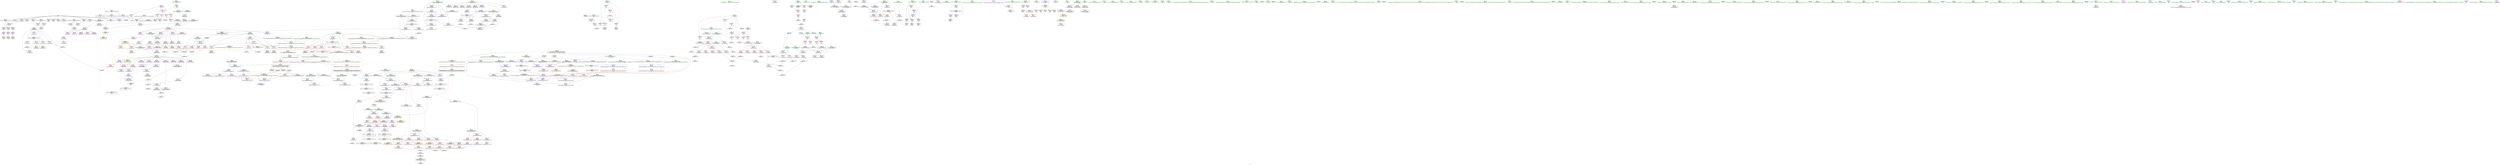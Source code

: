 digraph "SVFG" {
	label="SVFG";

	Node0x55f1f34bd850 [shape=record,color=grey,label="{NodeID: 0\nNullPtr}"];
	Node0x55f1f34bd850 -> Node0x55f1f34ec8f0[style=solid];
	Node0x55f1f34bd850 -> Node0x55f1f34ec9f0[style=solid];
	Node0x55f1f34bd850 -> Node0x55f1f34ecac0[style=solid];
	Node0x55f1f34bd850 -> Node0x55f1f34ecb90[style=solid];
	Node0x55f1f34bd850 -> Node0x55f1f34ecc60[style=solid];
	Node0x55f1f34bd850 -> Node0x55f1f34ecd30[style=solid];
	Node0x55f1f34bd850 -> Node0x55f1f34ece00[style=solid];
	Node0x55f1f34bd850 -> Node0x55f1f34eced0[style=solid];
	Node0x55f1f34bd850 -> Node0x55f1f34ecfa0[style=solid];
	Node0x55f1f34bd850 -> Node0x55f1f34ed070[style=solid];
	Node0x55f1f34bd850 -> Node0x55f1f34f21d0[style=solid];
	Node0x55f1f34bd850 -> Node0x55f1f3503590[style=solid];
	Node0x55f1f34bd850 -> Node0x55f1f3513cc0[style=solid];
	Node0x55f1f34bd850 -> Node0x55f1f34fa820[style=solid];
	Node0x55f1f34bd850 -> Node0x55f1f34fb8a0[style=solid];
	Node0x55f1f34fb2a0 [shape=record,color=grey,label="{NodeID: 775\n233 = cmp(231, 232, )\n}"];
	Node0x55f1f34f1a90 [shape=record,color=red,label="{NodeID: 443\n975\<--965\n\<--__x.addr\n_ZNSt4pairIiiEC2IRiS2_Lb1EEEOT_OT0_\n|{<s0>58}}"];
	Node0x55f1f34f1a90:s0 -> Node0x55f1f3588a80[style=solid,color=red];
	Node0x55f1f34f5070 [shape=record,color=purple,label="{NodeID: 277\n855\<--846\nsecond3\<--this1\n_ZNSt4pairIiiEaSERKS0_\n}"];
	Node0x55f1f34f5070 -> Node0x55f1f3505540[style=solid];
	Node0x55f1f34e52e0 [shape=record,color=green,label="{NodeID: 111\n621\<--622\n_ZNSt4pairIiiEaSERKS0_\<--_ZNSt4pairIiiEaSERKS0__field_insensitive\n}"];
	Node0x55f1f34eede0 [shape=record,color=red,label="{NodeID: 388\n630\<--629\n\<--first\n_ZN6solver5solveEv\n}"];
	Node0x55f1f34eede0 -> Node0x55f1f34fae20[style=solid];
	Node0x55f1f34ea1a0 [shape=record,color=purple,label="{NodeID: 222\n483\<--41\n\<--.str.12\n_ZN6solver5inputEv\n}"];
	Node0x55f1f34e6500 [shape=record,color=green,label="{NodeID: 56\n119\<--120\nnth.addr\<--nth.addr_field_insensitive\n_Z12print_statusiiddi\n}"];
	Node0x55f1f34e6500 -> Node0x55f1f34f7290[style=solid];
	Node0x55f1f34e6500 -> Node0x55f1f34f7360[style=solid];
	Node0x55f1f34e6500 -> Node0x55f1f34f2610[style=solid];
	Node0x55f1f35045d0 [shape=record,color=blue,label="{NodeID: 499\n672\<--668\n__last.addr\<--__last\n_ZSt10accumulateIPiiET0_T_S2_S1_\n}"];
	Node0x55f1f35045d0 -> Node0x55f1f34ef2c0[style=dashed];
	Node0x55f1f34f7df0 [shape=record,color=red,label="{NodeID: 333\n236\<--205\n\<--i\nmain\n}"];
	Node0x55f1f34f7df0 -> Node0x55f1f34ed650[style=solid];
	Node0x55f1f34ed650 [shape=record,color=black,label="{NodeID: 167\n237\<--236\nidxprom\<--\nmain\n}"];
	Node0x55f1f3586990 [shape=record,color=black,label="{NodeID: 1108\n891 = PHI(782, )\n2nd arg _ZNSt4pairIiiEC2IiiLb1EEEOT_OT0_ }"];
	Node0x55f1f3586990 -> Node0x55f1f3505a20[style=solid];
	Node0x55f1f34b74e0 [shape=record,color=green,label="{NodeID: 1\n7\<--1\n__dso_handle\<--dummyObj\nGlob }"];
	Node0x55f1f34fb420 [shape=record,color=grey,label="{NodeID: 776\n129 = cmp(128, 13, )\n}"];
	Node0x55f1f34f1b60 [shape=record,color=red,label="{NodeID: 444\n980\<--967\n\<--__y.addr\n_ZNSt4pairIiiEC2IRiS2_Lb1EEEOT_OT0_\n|{<s0>59}}"];
	Node0x55f1f34f1b60:s0 -> Node0x55f1f3588a80[style=solid,color=red];
	Node0x55f1f34f5140 [shape=record,color=purple,label="{NodeID: 278\n848\<--847\nfirst\<--\n_ZNSt4pairIiiEaSERKS0_\n}"];
	Node0x55f1f34f5140 -> Node0x55f1f34f0710[style=solid];
	Node0x55f1f34e53e0 [shape=record,color=green,label="{NodeID: 112\n635\<--636\n_ZN6solver4putsEPKc\<--_ZN6solver4putsEPKc_field_insensitive\n}"];
	Node0x55f1f34eeeb0 [shape=record,color=red,label="{NodeID: 389\n642\<--641\n\<--second\n_ZN6solver5solveEv\n}"];
	Node0x55f1f34eeeb0 -> Node0x55f1f34ee760[style=solid];
	Node0x55f1f34ea270 [shape=record,color=purple,label="{NodeID: 223\n540\<--43\n\<--.str.13\n_ZN6solver5solveEv\n|{<s0>37}}"];
	Node0x55f1f34ea270:s0 -> Node0x55f1f3587690[style=solid,color=red];
	Node0x55f1f34e65d0 [shape=record,color=green,label="{NodeID: 57\n121\<--122\nt\<--t_field_insensitive\n_Z12print_statusiiddi\n}"];
	Node0x55f1f34e65d0 -> Node0x55f1f34f7430[style=solid];
	Node0x55f1f34e65d0 -> Node0x55f1f34f7500[style=solid];
	Node0x55f1f34e65d0 -> Node0x55f1f34f26e0[style=solid];
	Node0x55f1f35046a0 [shape=record,color=blue,label="{NodeID: 500\n674\<--669\n__init.addr\<--__init\n_ZSt10accumulateIPiiET0_T_S2_S1_\n}"];
	Node0x55f1f35046a0 -> Node0x55f1f3545a40[style=dashed];
	Node0x55f1f34f7ec0 [shape=record,color=red,label="{NodeID: 334\n251\<--205\n\<--i\nmain\n}"];
	Node0x55f1f34f7ec0 -> Node0x55f1f34ed720[style=solid];
	Node0x55f1f34ed720 [shape=record,color=black,label="{NodeID: 168\n252\<--251\nidxprom2\<--\nmain\n}"];
	Node0x55f1f3586aa0 [shape=record,color=black,label="{NodeID: 1109\n859 = PHI(514, )\n0th arg _ZN6solver4putsEPKc }"];
	Node0x55f1f3586aa0 -> Node0x55f1f3505610[style=solid];
	Node0x55f1f34e1a10 [shape=record,color=green,label="{NodeID: 2\n8\<--1\n.str\<--dummyObj\nGlob }"];
	Node0x55f1f34fb5a0 [shape=record,color=grey,label="{NodeID: 777\n244 = cmp(241, 136, )\n}"];
	Node0x55f1f34f1c30 [shape=record,color=red,label="{NodeID: 445\n977\<--976\n\<--call\n_ZNSt4pairIiiEC2IRiS2_Lb1EEEOT_OT0_\n}"];
	Node0x55f1f34f1c30 -> Node0x55f1f3506170[style=solid];
	Node0x55f1f34f5210 [shape=record,color=purple,label="{NodeID: 279\n853\<--852\nsecond\<--\n_ZNSt4pairIiiEaSERKS0_\n}"];
	Node0x55f1f34f5210 -> Node0x55f1f34f07e0[style=solid];
	Node0x55f1f34e54e0 [shape=record,color=green,label="{NodeID: 113\n670\<--671\n__first.addr\<--__first.addr_field_insensitive\n_ZSt10accumulateIPiiET0_T_S2_S1_\n}"];
	Node0x55f1f34e54e0 -> Node0x55f1f34ef050[style=solid];
	Node0x55f1f34e54e0 -> Node0x55f1f34ef120[style=solid];
	Node0x55f1f34e54e0 -> Node0x55f1f34ef1f0[style=solid];
	Node0x55f1f34e54e0 -> Node0x55f1f3504500[style=solid];
	Node0x55f1f34e54e0 -> Node0x55f1f3504840[style=solid];
	Node0x55f1f34eef80 [shape=record,color=red,label="{NodeID: 390\n645\<--644\n\<--arrayidx46\n_ZN6solver5solveEv\n}"];
	Node0x55f1f34eef80 -> Node0x55f1f3512ac0[style=solid];
	Node0x55f1f34ea340 [shape=record,color=purple,label="{NodeID: 224\n633\<--45\n\<--.str.14\n_ZN6solver5solveEv\n|{<s0>42}}"];
	Node0x55f1f34ea340:s0 -> Node0x55f1f3586bb0[style=solid,color=red];
	Node0x55f1f34e66a0 [shape=record,color=green,label="{NodeID: 58\n153\<--154\nfprintf\<--fprintf_field_insensitive\n}"];
	Node0x55f1f3504770 [shape=record,color=blue,label="{NodeID: 501\n674\<--687\n__init.addr\<--add\n_ZSt10accumulateIPiiET0_T_S2_S1_\n}"];
	Node0x55f1f3504770 -> Node0x55f1f3545a40[style=dashed];
	Node0x55f1f34f7f90 [shape=record,color=red,label="{NodeID: 335\n273\<--205\n\<--i\nmain\n}"];
	Node0x55f1f34f7f90 -> Node0x55f1f3511440[style=solid];
	Node0x55f1f34ed7f0 [shape=record,color=black,label="{NodeID: 169\n283\<--282\ntobool\<--\nmain\n}"];
	Node0x55f1f3586bb0 [shape=record,color=black,label="{NodeID: 1110\n860 = PHI(633, )\n1st arg _ZN6solver4putsEPKc }"];
	Node0x55f1f3586bb0 -> Node0x55f1f35056e0[style=solid];
	Node0x55f1f34e1aa0 [shape=record,color=green,label="{NodeID: 3\n12\<--1\n_ZZ12print_statusiiddiE1L\<--dummyObj\nGlob }"];
	Node0x55f1f34fb720 [shape=record,color=grey,label="{NodeID: 778\n257 = cmp(256, 136, )\n}"];
	Node0x55f1f34f1d00 [shape=record,color=red,label="{NodeID: 446\n982\<--981\n\<--call2\n_ZNSt4pairIiiEC2IRiS2_Lb1EEEOT_OT0_\n}"];
	Node0x55f1f34f1d00 -> Node0x55f1f3506240[style=solid];
	Node0x55f1f34f52e0 [shape=record,color=purple,label="{NodeID: 280\n903\<--901\nfirst\<--this1\n_ZNSt4pairIiiEC2IiiLb1EEEOT_OT0_\n}"];
	Node0x55f1f34f52e0 -> Node0x55f1f3505af0[style=solid];
	Node0x55f1f34ea930 [shape=record,color=green,label="{NodeID: 114\n672\<--673\n__last.addr\<--__last.addr_field_insensitive\n_ZSt10accumulateIPiiET0_T_S2_S1_\n}"];
	Node0x55f1f34ea930 -> Node0x55f1f34ef2c0[style=solid];
	Node0x55f1f34ea930 -> Node0x55f1f35045d0[style=solid];
	Node0x55f1f354be80 [shape=record,color=yellow,style=double,label="{NodeID: 889\n107V_1 = ENCHI(MR_107V_0)\npts\{5040000 \}\nFun[_ZStltIiiEbRKSt4pairIT_T0_ES5_]}"];
	Node0x55f1f354be80 -> Node0x55f1f34f1410[style=dashed];
	Node0x55f1f354be80 -> Node0x55f1f34f1680[style=dashed];
	Node0x55f1f34ef050 [shape=record,color=red,label="{NodeID: 391\n680\<--670\n\<--__first.addr\n_ZSt10accumulateIPiiET0_T_S2_S1_\n}"];
	Node0x55f1f34ef050 -> Node0x55f1f34fb120[style=solid];
	Node0x55f1f34ea410 [shape=record,color=purple,label="{NodeID: 225\n761\<--47\n\<--.str.15\n_ZN6solver6printfEPKcz\n}"];
	Node0x55f1f34e67a0 [shape=record,color=green,label="{NodeID: 59\n190\<--191\nmain\<--main_field_insensitive\n}"];
	Node0x55f1f3504840 [shape=record,color=blue,label="{NodeID: 502\n670\<--691\n__first.addr\<--incdec.ptr\n_ZSt10accumulateIPiiET0_T_S2_S1_\n}"];
	Node0x55f1f3504840 -> Node0x55f1f3545f40[style=dashed];
	Node0x55f1f34f8060 [shape=record,color=red,label="{NodeID: 336\n287\<--207\n\<--t0\nmain\n}"];
	Node0x55f1f34f8060 -> Node0x55f1f35124c0[style=solid];
	Node0x55f1f34ed8c0 [shape=record,color=black,label="{NodeID: 170\n306\<--305\ntobool19\<--\nmain\n}"];
	Node0x55f1f3586cc0 [shape=record,color=black,label="{NodeID: 1111\n767 = PHI(505, )\n0th arg _ZSt9make_pairIiiESt4pairINSt17__decay_and_stripIT_E6__typeENS1_IT0_E6__typeEEOS2_OS5_ }"];
	Node0x55f1f3586cc0 -> Node0x55f1f3504c50[style=solid];
	Node0x55f1f34e1d50 [shape=record,color=green,label="{NodeID: 4\n13\<--1\n\<--dummyObj\nCan only get source location for instruction, argument, global var or function.}"];
	Node0x55f1f3550200 [shape=record,color=yellow,style=double,label="{NodeID: 945\n111V_1 = ENCHI(MR_111V_0)\npts\{5120000 5120001 \}\nFun[_ZN6solver5solveEv]|{<s0>40|<s1>41|<s2>41}}"];
	Node0x55f1f3550200:s0 -> Node0x55f1f35507a0[style=dashed,color=red];
	Node0x55f1f3550200:s1 -> Node0x55f1f3537010[style=dashed,color=red];
	Node0x55f1f3550200:s2 -> Node0x55f1f35370f0[style=dashed,color=red];
	Node0x55f1f34fb8a0 [shape=record,color=grey,label="{NodeID: 779\n390 = cmp(389, 3, )\n}"];
	Node0x55f1f34f1dd0 [shape=record,color=blue,label="{NodeID: 447\n10\<--9\nOUTPUT_FORMAT\<--\nGlob }"];
	Node0x55f1f34f1dd0 -> Node0x55f1f34f5e40[style=dashed];
	Node0x55f1f34f53b0 [shape=record,color=purple,label="{NodeID: 281\n908\<--901\nsecond\<--this1\n_ZNSt4pairIiiEC2IiiLb1EEEOT_OT0_\n}"];
	Node0x55f1f34f53b0 -> Node0x55f1f3505bc0[style=solid];
	Node0x55f1f34eaa00 [shape=record,color=green,label="{NodeID: 115\n674\<--675\n__init.addr\<--__init.addr_field_insensitive\n_ZSt10accumulateIPiiET0_T_S2_S1_\n}"];
	Node0x55f1f34eaa00 -> Node0x55f1f34ef390[style=solid];
	Node0x55f1f34eaa00 -> Node0x55f1f34ef460[style=solid];
	Node0x55f1f34eaa00 -> Node0x55f1f35046a0[style=solid];
	Node0x55f1f34eaa00 -> Node0x55f1f3504770[style=solid];
	Node0x55f1f354bf60 [shape=record,color=yellow,style=double,label="{NodeID: 890\n109V_1 = ENCHI(MR_109V_0)\npts\{5040001 \}\nFun[_ZStltIiiEbRKSt4pairIT_T0_ES5_]}"];
	Node0x55f1f354bf60 -> Node0x55f1f34f1750[style=dashed];
	Node0x55f1f34ef120 [shape=record,color=red,label="{NodeID: 392\n685\<--670\n\<--__first.addr\n_ZSt10accumulateIPiiET0_T_S2_S1_\n}"];
	Node0x55f1f34ef120 -> Node0x55f1f34ef530[style=solid];
	Node0x55f1f34ea4e0 [shape=record,color=purple,label="{NodeID: 226\n869\<--49\n\<--.str.16\n_ZN6solver4putsEPKc\n|{<s0>55}}"];
	Node0x55f1f34ea4e0:s0 -> Node0x55f1f3587690[style=solid,color=red];
	Node0x55f1f34e68a0 [shape=record,color=green,label="{NodeID: 60\n195\<--196\nretval\<--retval_field_insensitive\nmain\n}"];
	Node0x55f1f34e68a0 -> Node0x55f1f34f75d0[style=solid];
	Node0x55f1f34e68a0 -> Node0x55f1f34f27b0[style=solid];
	Node0x55f1f3504910 [shape=record,color=blue,label="{NodeID: 503\n700\<--698\nthis.addr\<--this\n_ZN6solver6printfEPKcz\n}"];
	Node0x55f1f3504910 -> Node0x55f1f34ef600[style=dashed];
	Node0x55f1f34f8130 [shape=record,color=red,label="{NodeID: 337\n332\<--207\n\<--t0\nmain\n|{<s0>20}}"];
	Node0x55f1f34f8130:s0 -> Node0x55f1f35886c0[style=solid,color=red];
	Node0x55f1f34ed990 [shape=record,color=black,label="{NodeID: 171\n309\<--308\ntobool21\<--\nmain\n}"];
	Node0x55f1f3586dd0 [shape=record,color=black,label="{NodeID: 1112\n768 = PHI(507, )\n1st arg _ZSt9make_pairIiiESt4pairINSt17__decay_and_stripIT_E6__typeENS1_IT0_E6__typeEEOS2_OS5_ }"];
	Node0x55f1f3586dd0 -> Node0x55f1f3504d20[style=solid];
	Node0x55f1f34e1de0 [shape=record,color=green,label="{NodeID: 5\n14\<--1\nstderr\<--dummyObj\nGlob }"];
	Node0x55f1f34fba20 [shape=record,color=grey,label="{NodeID: 780\n598 = cmp(597, 136, )\n}"];
	Node0x55f1f34f1ed0 [shape=record,color=blue,label="{NodeID: 448\n12\<--13\n_ZZ12print_statusiiddiE1L\<--\nGlob }"];
	Node0x55f1f34f1ed0 -> Node0x55f1f354ae60[style=dashed];
	Node0x55f1f34f5480 [shape=record,color=purple,label="{NodeID: 282\n924\<--923\nfirst\<--\n_ZStltIiiEbRKSt4pairIT_T0_ES5_\n}"];
	Node0x55f1f34f5480 -> Node0x55f1f34f1410[style=solid];
	Node0x55f1f34eaad0 [shape=record,color=green,label="{NodeID: 116\n700\<--701\nthis.addr\<--this.addr_field_insensitive\n_ZN6solver6printfEPKcz\n}"];
	Node0x55f1f34eaad0 -> Node0x55f1f34ef600[style=solid];
	Node0x55f1f34eaad0 -> Node0x55f1f3504910[style=solid];
	Node0x55f1f354c040 [shape=record,color=yellow,style=double,label="{NodeID: 891\n126V_1 = ENCHI(MR_126V_0)\npts\{5120000 \}\nFun[_ZStltIiiEbRKSt4pairIT_T0_ES5_]}"];
	Node0x55f1f354c040 -> Node0x55f1f34f14e0[style=dashed];
	Node0x55f1f354c040 -> Node0x55f1f34f15b0[style=dashed];
	Node0x55f1f34ef1f0 [shape=record,color=red,label="{NodeID: 393\n690\<--670\n\<--__first.addr\n_ZSt10accumulateIPiiET0_T_S2_S1_\n}"];
	Node0x55f1f34ef1f0 -> Node0x55f1f34f42a0[style=solid];
	Node0x55f1f34ea5b0 [shape=record,color=purple,label="{NodeID: 227\n989\<--51\nllvm.global_ctors_0\<--llvm.global_ctors\nGlob }"];
	Node0x55f1f34ea5b0 -> Node0x55f1f34f1fd0[style=solid];
	Node0x55f1f34e6970 [shape=record,color=green,label="{NodeID: 61\n197\<--198\nargc.addr\<--argc.addr_field_insensitive\nmain\n}"];
	Node0x55f1f34e6970 -> Node0x55f1f34f76a0[style=solid];
	Node0x55f1f34e6970 -> Node0x55f1f34f2880[style=solid];
	Node0x55f1f35049e0 [shape=record,color=blue,label="{NodeID: 504\n702\<--699\nformat.addr\<--format\n_ZN6solver6printfEPKcz\n}"];
	Node0x55f1f35049e0 -> Node0x55f1f34ef6d0[style=dashed];
	Node0x55f1f34f8200 [shape=record,color=red,label="{NodeID: 338\n286\<--209\n\<--t1\nmain\n}"];
	Node0x55f1f34f8200 -> Node0x55f1f35124c0[style=solid];
	Node0x55f1f34eda60 [shape=record,color=black,label="{NodeID: 172\n328\<--327\ntobool29\<--\nmain\n}"];
	Node0x55f1f3586ee0 [shape=record,color=black,label="{NodeID: 1113\n193 = PHI()\n0th arg main }"];
	Node0x55f1f3586ee0 -> Node0x55f1f34f2880[style=solid];
	Node0x55f1f34e1e70 [shape=record,color=green,label="{NodeID: 6\n15\<--1\n.str.1\<--dummyObj\nGlob }"];
	Node0x55f1f34fbba0 [shape=record,color=grey,label="{NodeID: 781\n606 = cmp(604, 605, )\n}"];
	Node0x55f1f34f1fd0 [shape=record,color=blue,label="{NodeID: 449\n989\<--52\nllvm.global_ctors_0\<--\nGlob }"];
	Node0x55f1f34f5550 [shape=record,color=purple,label="{NodeID: 283\n927\<--926\nfirst1\<--\n_ZStltIiiEbRKSt4pairIT_T0_ES5_\n}"];
	Node0x55f1f34f5550 -> Node0x55f1f34f14e0[style=solid];
	Node0x55f1f34eaba0 [shape=record,color=green,label="{NodeID: 117\n702\<--703\nformat.addr\<--format.addr_field_insensitive\n_ZN6solver6printfEPKcz\n}"];
	Node0x55f1f34eaba0 -> Node0x55f1f34ef6d0[style=solid];
	Node0x55f1f34eaba0 -> Node0x55f1f35049e0[style=solid];
	Node0x55f1f354c120 [shape=record,color=yellow,style=double,label="{NodeID: 892\n128V_1 = ENCHI(MR_128V_0)\npts\{5120001 \}\nFun[_ZStltIiiEbRKSt4pairIT_T0_ES5_]}"];
	Node0x55f1f354c120 -> Node0x55f1f34f1820[style=dashed];
	Node0x55f1f3150bd0 [shape=record,color=black,label="{NodeID: 726\n947 = PHI(519, 945, )\n}"];
	Node0x55f1f3150bd0 -> Node0x55f1f3510720[style=solid];
	Node0x55f1f34ef2c0 [shape=record,color=red,label="{NodeID: 394\n681\<--672\n\<--__last.addr\n_ZSt10accumulateIPiiET0_T_S2_S1_\n}"];
	Node0x55f1f34ef2c0 -> Node0x55f1f34fb120[style=solid];
	Node0x55f1f34ea6b0 [shape=record,color=purple,label="{NodeID: 228\n990\<--51\nllvm.global_ctors_1\<--llvm.global_ctors\nGlob }"];
	Node0x55f1f34ea6b0 -> Node0x55f1f34f20d0[style=solid];
	Node0x55f1f34e6a40 [shape=record,color=green,label="{NodeID: 62\n199\<--200\nargv.addr\<--argv.addr_field_insensitive\nmain\n}"];
	Node0x55f1f34e6a40 -> Node0x55f1f34f7770[style=solid];
	Node0x55f1f34e6a40 -> Node0x55f1f34f7840[style=solid];
	Node0x55f1f34e6a40 -> Node0x55f1f34f7910[style=solid];
	Node0x55f1f34e6a40 -> Node0x55f1f34f2950[style=solid];
	Node0x55f1f3504ab0 [shape=record,color=blue,label="{NodeID: 505\n715\<--714\nout_p2\<--arraydecay\n_ZN6solver6printfEPKcz\n}"];
	Node0x55f1f3504ab0 -> Node0x55f1f34ef870[style=dashed];
	Node0x55f1f3504ab0 -> Node0x55f1f34ef940[style=dashed];
	Node0x55f1f3504ab0 -> Node0x55f1f34efa10[style=dashed];
	Node0x55f1f3504ab0 -> Node0x55f1f3504b80[style=dashed];
	Node0x55f1f34f82d0 [shape=record,color=red,label="{NodeID: 339\n333\<--209\n\<--t1\nmain\n|{<s0>20}}"];
	Node0x55f1f34f82d0:s0 -> Node0x55f1f3588800[style=solid,color=red];
	Node0x55f1f34edb30 [shape=record,color=black,label="{NodeID: 173\n341\<--336\n\<--call34\nmain\n|{|<s1>22}}"];
	Node0x55f1f34edb30 -> Node0x55f1f3503180[style=solid];
	Node0x55f1f34edb30:s1 -> Node0x55f1f3588f40[style=solid,color=red];
	Node0x55f1f3586fb0 [shape=record,color=black,label="{NodeID: 1114\n915 = PHI(800, )\n0th arg _ZStltIiiEbRKSt4pairIT_T0_ES5_ }"];
	Node0x55f1f3586fb0 -> Node0x55f1f3505c90[style=solid];
	Node0x55f1f34e1f00 [shape=record,color=green,label="{NodeID: 7\n17\<--1\n.str.2\<--dummyObj\nGlob }"];
	Node0x55f1f34fbd20 [shape=record,color=grey,label="{NodeID: 782\n473 = cmp(470, 472, )\n}"];
	Node0x55f1f34f20d0 [shape=record,color=blue,label="{NodeID: 450\n990\<--53\nllvm.global_ctors_1\<--_GLOBAL__sub_I_iwi_1_0.cpp\nGlob }"];
	Node0x55f1f34f5620 [shape=record,color=purple,label="{NodeID: 284\n932\<--931\nfirst2\<--\n_ZStltIiiEbRKSt4pairIT_T0_ES5_\n}"];
	Node0x55f1f34f5620 -> Node0x55f1f34f15b0[style=solid];
	Node0x55f1f34eac70 [shape=record,color=green,label="{NodeID: 118\n704\<--705\nargs\<--args_field_insensitive\n_ZN6solver6printfEPKcz\n}"];
	Node0x55f1f34eac70 -> Node0x55f1f34f4370[style=solid];
	Node0x55f1f34eac70 -> Node0x55f1f34f4440[style=solid];
	Node0x55f1f34eac70 -> Node0x55f1f34f4510[style=solid];
	Node0x55f1f3510720 [shape=record,color=black,label="{NodeID: 727\n949 = PHI(950, 947, )\n}"];
	Node0x55f1f3510720 -> Node0x55f1f34e93a0[style=solid];
	Node0x55f1f34ef390 [shape=record,color=red,label="{NodeID: 395\n684\<--674\n\<--__init.addr\n_ZSt10accumulateIPiiET0_T_S2_S1_\n}"];
	Node0x55f1f34ef390 -> Node0x55f1f3513540[style=solid];
	Node0x55f1f34ea7b0 [shape=record,color=purple,label="{NodeID: 229\n991\<--51\nllvm.global_ctors_2\<--llvm.global_ctors\nGlob }"];
	Node0x55f1f34ea7b0 -> Node0x55f1f34f21d0[style=solid];
	Node0x55f1f34e6b10 [shape=record,color=green,label="{NodeID: 63\n201\<--202\nparallel\<--parallel_field_insensitive\nmain\n}"];
	Node0x55f1f34e6b10 -> Node0x55f1f34f79e0[style=solid];
	Node0x55f1f34e6b10 -> Node0x55f1f34f2a20[style=solid];
	Node0x55f1f34e6b10 -> Node0x55f1f3502a30[style=solid];
	Node0x55f1f3504b80 [shape=record,color=blue,label="{NodeID: 506\n741\<--744\nout_p10\<--add.ptr\n_ZN6solver6printfEPKcz\n|{|<s1>37|<s2>55}}"];
	Node0x55f1f3504b80 -> Node0x55f1f34efae0[style=dashed];
	Node0x55f1f3504b80:s1 -> Node0x55f1f3535830[style=dashed,color=blue];
	Node0x55f1f3504b80:s2 -> Node0x55f1f3558790[style=dashed,color=blue];
	Node0x55f1f34f83a0 [shape=record,color=red,label="{NodeID: 340\n413\<--213\nexn\<--exn.slot\nmain\n}"];
	Node0x55f1f34edc00 [shape=record,color=black,label="{NodeID: 174\n392\<--389\n\<--\nmain\n}"];
	Node0x55f1f35870c0 [shape=record,color=black,label="{NodeID: 1115\n916 = PHI(801, )\n1st arg _ZStltIiiEbRKSt4pairIT_T0_ES5_ }"];
	Node0x55f1f35870c0 -> Node0x55f1f3505d60[style=solid];
	Node0x55f1f34e2740 [shape=record,color=green,label="{NodeID: 8\n19\<--1\n.str.3\<--dummyObj\nGlob }"];
	Node0x55f1f34fbea0 [shape=record,color=grey,label="{NodeID: 783\n592 = cmp(589, 591, )\n}"];
	Node0x55f1f34f21d0 [shape=record,color=blue, style = dotted,label="{NodeID: 451\n991\<--3\nllvm.global_ctors_2\<--dummyVal\nGlob }"];
	Node0x55f1f34f56f0 [shape=record,color=purple,label="{NodeID: 285\n935\<--934\nfirst3\<--\n_ZStltIiiEbRKSt4pairIT_T0_ES5_\n}"];
	Node0x55f1f34f56f0 -> Node0x55f1f34f1680[style=solid];
	Node0x55f1f34ead40 [shape=record,color=green,label="{NodeID: 119\n721\<--722\nllvm.va_start\<--llvm.va_start_field_insensitive\n}"];
	Node0x55f1f3510cc0 [shape=record,color=grey,label="{NodeID: 728\n174 = Binary(170, 173, )\n}"];
	Node0x55f1f3510cc0 -> Node0x55f1f34ed4b0[style=solid];
	Node0x55f1f34ef460 [shape=record,color=red,label="{NodeID: 396\n694\<--674\n\<--__init.addr\n_ZSt10accumulateIPiiET0_T_S2_S1_\n}"];
	Node0x55f1f34ef460 -> Node0x55f1f34ee830[style=solid];
	Node0x55f1f34f2ac0 [shape=record,color=purple,label="{NodeID: 230\n90\<--85\ntv_sec\<--tv\n_Z3secv\n}"];
	Node0x55f1f34f2ac0 -> Node0x55f1f34f6590[style=solid];
	Node0x55f1f34e6be0 [shape=record,color=green,label="{NodeID: 64\n203\<--204\nstatus\<--status_field_insensitive\nmain\n}"];
	Node0x55f1f34e6be0 -> Node0x55f1f34f7ab0[style=solid];
	Node0x55f1f34e6be0 -> Node0x55f1f34f7b80[style=solid];
	Node0x55f1f34e6be0 -> Node0x55f1f34f7c50[style=solid];
	Node0x55f1f34e6be0 -> Node0x55f1f35027c0[style=solid];
	Node0x55f1f34e6be0 -> Node0x55f1f3502960[style=solid];
	Node0x55f1f34e6be0 -> Node0x55f1f3502b00[style=solid];
	Node0x55f1f3504c50 [shape=record,color=blue,label="{NodeID: 507\n771\<--767\n__x.addr\<--__x\n_ZSt9make_pairIiiESt4pairINSt17__decay_and_stripIT_E6__typeENS1_IT0_E6__typeEEOS2_OS5_\n}"];
	Node0x55f1f3504c50 -> Node0x55f1f34efbb0[style=dashed];
	Node0x55f1f34f8470 [shape=record,color=red,label="{NodeID: 341\n414\<--215\nsel\<--ehselector.slot\nmain\n}"];
	Node0x55f1f34edcd0 [shape=record,color=black,label="{NodeID: 175\n192\<--411\nmain_ret\<--\nmain\n}"];
	Node0x55f1f3587200 [shape=record,color=black,label="{NodeID: 1116\n838 = PHI(503, )\n0th arg _ZNSt4pairIiiEaSERKS0_ }"];
	Node0x55f1f3587200 -> Node0x55f1f35052d0[style=solid];
	Node0x55f1f34e27d0 [shape=record,color=green,label="{NodeID: 9\n21\<--1\n.str.4\<--dummyObj\nGlob }"];
	Node0x55f1f34f22d0 [shape=record,color=blue,label="{NodeID: 452\n111\<--106\nc.addr\<--c\n_Z12print_statusiiddi\n}"];
	Node0x55f1f34f22d0 -> Node0x55f1f34f6730[style=dashed];
	Node0x55f1f34f22d0 -> Node0x55f1f34f6800[style=dashed];
	Node0x55f1f34f22d0 -> Node0x55f1f34f68d0[style=dashed];
	Node0x55f1f34f22d0 -> Node0x55f1f34f69a0[style=dashed];
	Node0x55f1f34f22d0 -> Node0x55f1f34f6a70[style=dashed];
	Node0x55f1f34f57c0 [shape=record,color=purple,label="{NodeID: 286\n940\<--939\nsecond\<--\n_ZStltIiiEbRKSt4pairIT_T0_ES5_\n}"];
	Node0x55f1f34f57c0 -> Node0x55f1f34f1750[style=solid];
	Node0x55f1f34eae40 [shape=record,color=green,label="{NodeID: 120\n739\<--740\nvsnprintf\<--vsnprintf_field_insensitive\n}"];
	Node0x55f1f3557e70 [shape=record,color=yellow,style=double,label="{NodeID: 1061\n75V_5 = CSCHI(MR_75V_4)\npts\{337 \}\nCS[]|{<s0>25|<s1>26}}"];
	Node0x55f1f3557e70:s0 -> Node0x55f1f354e2f0[style=dashed,color=red];
	Node0x55f1f3557e70:s1 -> Node0x55f1f354f6a0[style=dashed,color=red];
	Node0x55f1f3510e40 [shape=record,color=grey,label="{NodeID: 729\n173 = Binary(172, 144, )\n}"];
	Node0x55f1f3510e40 -> Node0x55f1f3510cc0[style=solid];
	Node0x55f1f34ef530 [shape=record,color=red,label="{NodeID: 397\n686\<--685\n\<--\n_ZSt10accumulateIPiiET0_T_S2_S1_\n}"];
	Node0x55f1f34ef530 -> Node0x55f1f3513540[style=solid];
	Node0x55f1f34f2b50 [shape=record,color=purple,label="{NodeID: 231\n93\<--85\ntv_usec\<--tv\n_Z3secv\n}"];
	Node0x55f1f34f2b50 -> Node0x55f1f34f6660[style=solid];
	Node0x55f1f34e6cb0 [shape=record,color=green,label="{NodeID: 65\n205\<--206\ni\<--i_field_insensitive\nmain\n}"];
	Node0x55f1f34e6cb0 -> Node0x55f1f34f7d20[style=solid];
	Node0x55f1f34e6cb0 -> Node0x55f1f34f7df0[style=solid];
	Node0x55f1f34e6cb0 -> Node0x55f1f34f7ec0[style=solid];
	Node0x55f1f34e6cb0 -> Node0x55f1f34f7f90[style=solid];
	Node0x55f1f34e6cb0 -> Node0x55f1f3502890[style=solid];
	Node0x55f1f34e6cb0 -> Node0x55f1f3502bd0[style=solid];
	Node0x55f1f3504d20 [shape=record,color=blue,label="{NodeID: 508\n773\<--768\n__y.addr\<--__y\n_ZSt9make_pairIiiESt4pairINSt17__decay_and_stripIT_E6__typeENS1_IT0_E6__typeEEOS2_OS5_\n}"];
	Node0x55f1f3504d20 -> Node0x55f1f34efc80[style=dashed];
	Node0x55f1f34f8540 [shape=record,color=red,label="{NodeID: 342\n324\<--217\n\<--C\nmain\n}"];
	Node0x55f1f34f8540 -> Node0x55f1f34faca0[style=solid];
	Node0x55f1f34edda0 [shape=record,color=black,label="{NodeID: 176\n477\<--476\nidxprom\<--\n_ZN6solver5inputEv\n}"];
	Node0x55f1f3587340 [shape=record,color=black,label="{NodeID: 1117\n839 = PHI(617, )\n1st arg _ZNSt4pairIiiEaSERKS0_ }"];
	Node0x55f1f3587340 -> Node0x55f1f35053a0[style=solid];
	Node0x55f1f34e2860 [shape=record,color=green,label="{NodeID: 10\n23\<--1\n.str.5\<--dummyObj\nGlob }"];
	Node0x55f1f35507a0 [shape=record,color=yellow,style=double,label="{NodeID: 951\n151V_1 = ENCHI(MR_151V_0)\npts\{5040000 5040001 5120000 5120001 \}\nFun[_ZSt3maxISt4pairIiiEERKT_S4_S4_]|{<s0>51|<s1>51|<s2>51|<s3>51}}"];
	Node0x55f1f35507a0:s0 -> Node0x55f1f354be80[style=dashed,color=red];
	Node0x55f1f35507a0:s1 -> Node0x55f1f354bf60[style=dashed,color=red];
	Node0x55f1f35507a0:s2 -> Node0x55f1f354c040[style=dashed,color=red];
	Node0x55f1f35507a0:s3 -> Node0x55f1f354c120[style=dashed,color=red];
	Node0x55f1f34f23a0 [shape=record,color=blue,label="{NodeID: 453\n113\<--107\nC.addr\<--C\n_Z12print_statusiiddi\n}"];
	Node0x55f1f34f23a0 -> Node0x55f1f34f6b40[style=dashed];
	Node0x55f1f34f23a0 -> Node0x55f1f34f6c10[style=dashed];
	Node0x55f1f34f23a0 -> Node0x55f1f34f6ce0[style=dashed];
	Node0x55f1f34f23a0 -> Node0x55f1f34f6db0[style=dashed];
	Node0x55f1f34f23a0 -> Node0x55f1f34f6e80[style=dashed];
	Node0x55f1f34f5890 [shape=record,color=purple,label="{NodeID: 287\n943\<--942\nsecond5\<--\n_ZStltIiiEbRKSt4pairIT_T0_ES5_\n}"];
	Node0x55f1f34f5890 -> Node0x55f1f34f1820[style=solid];
	Node0x55f1f34eaf40 [shape=record,color=green,label="{NodeID: 121\n749\<--750\nllvm.va_end\<--llvm.va_end_field_insensitive\n}"];
	Node0x55f1f3557fd0 [shape=record,color=yellow,style=double,label="{NodeID: 1062\n160V_2 = CSCHI(MR_160V_1)\npts\{8180000 8180001 \}\nCS[]}"];
	Node0x55f1f3510fc0 [shape=record,color=grey,label="{NodeID: 730\n172 = Binary(171, 142, )\n}"];
	Node0x55f1f3510fc0 -> Node0x55f1f3510e40[style=solid];
	Node0x55f1f34ef600 [shape=record,color=red,label="{NodeID: 398\n708\<--700\nthis1\<--this.addr\n_ZN6solver6printfEPKcz\n}"];
	Node0x55f1f34ef600 -> Node0x55f1f34f45e0[style=solid];
	Node0x55f1f34ef600 -> Node0x55f1f34f46b0[style=solid];
	Node0x55f1f34ef600 -> Node0x55f1f34f4780[style=solid];
	Node0x55f1f34ef600 -> Node0x55f1f34f4850[style=solid];
	Node0x55f1f34ef600 -> Node0x55f1f34f4920[style=solid];
	Node0x55f1f34ef600 -> Node0x55f1f34f49f0[style=solid];
	Node0x55f1f34ef600 -> Node0x55f1f34f4ac0[style=solid];
	Node0x55f1f34ef600 -> Node0x55f1f34f4b90[style=solid];
	Node0x55f1f34ef600 -> Node0x55f1f34f4c60[style=solid];
	Node0x55f1f34ef600 -> Node0x55f1f34f4d30[style=solid];
	Node0x55f1f34ef600 -> Node0x55f1f34f4e00[style=solid];
	Node0x55f1f34ef600 -> Node0x55f1f34f4ed0[style=solid];
	Node0x55f1f34f2be0 [shape=record,color=purple,label="{NodeID: 232\n263\<--262\narrayidx8\<--\nmain\n}"];
	Node0x55f1f34f2be0 -> Node0x55f1f34f8fd0[style=solid];
	Node0x55f1f34e6d80 [shape=record,color=green,label="{NodeID: 66\n207\<--208\nt0\<--t0_field_insensitive\nmain\n}"];
	Node0x55f1f34e6d80 -> Node0x55f1f34f8060[style=solid];
	Node0x55f1f34e6d80 -> Node0x55f1f34f8130[style=solid];
	Node0x55f1f34e6d80 -> Node0x55f1f3502ca0[style=solid];
	Node0x55f1f3545040 [shape=record,color=black,label="{NodeID: 841\nMR_75V_4 = PHI(MR_75V_6, MR_75V_1, )\npts\{337 \}\n|{<s0>22}}"];
	Node0x55f1f3545040:s0 -> Node0x55f1f3503590[style=dashed,color=red];
	Node0x55f1f3504df0 [shape=record,color=blue,label="{NodeID: 509\n794\<--790\n__a.addr\<--__a\n_ZSt3maxISt4pairIiiEERKT_S4_S4_\n}"];
	Node0x55f1f3504df0 -> Node0x55f1f34efef0[style=dashed];
	Node0x55f1f3504df0 -> Node0x55f1f34effc0[style=dashed];
	Node0x55f1f34f8610 [shape=record,color=red,label="{NodeID: 343\n331\<--217\n\<--C\nmain\n|{<s0>20}}"];
	Node0x55f1f34f8610:s0 -> Node0x55f1f3588580[style=solid,color=red];
	Node0x55f1f34ede70 [shape=record,color=black,label="{NodeID: 177\n481\<--480\nidxprom3\<--\n_ZN6solver5inputEv\n}"];
	Node0x55f1f3587480 [shape=record,color=black,label="{NodeID: 1118\n698 = PHI(514, 867, )\n0th arg _ZN6solver6printfEPKcz }"];
	Node0x55f1f3587480 -> Node0x55f1f3504910[style=solid];
	Node0x55f1f34e2930 [shape=record,color=green,label="{NodeID: 11\n25\<--1\n.str.6\<--dummyObj\nGlob }"];
	Node0x55f1f34f2470 [shape=record,color=blue,label="{NodeID: 454\n115\<--108\nt0.addr\<--t0\n_Z12print_statusiiddi\n}"];
	Node0x55f1f34f2470 -> Node0x55f1f34f6f50[style=dashed];
	Node0x55f1f34f2470 -> Node0x55f1f34f7020[style=dashed];
	Node0x55f1f34f5960 [shape=record,color=purple,label="{NodeID: 288\n974\<--972\nfirst\<--this1\n_ZNSt4pairIiiEC2IRiS2_Lb1EEEOT_OT0_\n}"];
	Node0x55f1f34f5960 -> Node0x55f1f3506170[style=solid];
	Node0x55f1f34eb040 [shape=record,color=green,label="{NodeID: 122\n769\<--770\nretval\<--retval_field_insensitive\n_ZSt9make_pairIiiESt4pairINSt17__decay_and_stripIT_E6__typeENS1_IT0_E6__typeEEOS2_OS5_\n|{|<s1>50}}"];
	Node0x55f1f34eb040 -> Node0x55f1f34e8d20[style=solid];
	Node0x55f1f34eb040:s1 -> Node0x55f1f3586770[style=solid,color=red];
	Node0x55f1f3537010 [shape=record,color=yellow,style=double,label="{NodeID: 897\n126V_1 = ENCHI(MR_126V_0)\npts\{5120000 \}\nFun[_ZNSt4pairIiiEaSERKS0_]}"];
	Node0x55f1f3537010 -> Node0x55f1f34f0710[style=dashed];
	Node0x55f1f3511140 [shape=record,color=grey,label="{NodeID: 731\n536 = Binary(144, 535, )\n}"];
	Node0x55f1f3511140 -> Node0x55f1f3513fc0[style=solid];
	Node0x55f1f34ef6d0 [shape=record,color=red,label="{NodeID: 399\n736\<--702\n\<--format.addr\n_ZN6solver6printfEPKcz\n}"];
	Node0x55f1f34f2cb0 [shape=record,color=purple,label="{NodeID: 233\n380\<--379\nout_buf\<--\nmain\n}"];
	Node0x55f1f34e6e50 [shape=record,color=green,label="{NodeID: 67\n209\<--210\nt1\<--t1_field_insensitive\nmain\n}"];
	Node0x55f1f34e6e50 -> Node0x55f1f34f8200[style=solid];
	Node0x55f1f34e6e50 -> Node0x55f1f34f82d0[style=solid];
	Node0x55f1f34e6e50 -> Node0x55f1f3502d70[style=solid];
	Node0x55f1f3545540 [shape=record,color=black,label="{NodeID: 842\nMR_83V_3 = PHI(MR_83V_4, MR_83V_2, )\npts\{460 \}\n}"];
	Node0x55f1f3545540 -> Node0x55f1f34f9240[style=dashed];
	Node0x55f1f3545540 -> Node0x55f1f34f9310[style=dashed];
	Node0x55f1f3545540 -> Node0x55f1f34f93e0[style=dashed];
	Node0x55f1f3545540 -> Node0x55f1f34f94b0[style=dashed];
	Node0x55f1f3545540 -> Node0x55f1f3503800[style=dashed];
	Node0x55f1f3504ec0 [shape=record,color=blue,label="{NodeID: 510\n796\<--791\n__b.addr\<--__b\n_ZSt3maxISt4pairIiiEERKT_S4_S4_\n}"];
	Node0x55f1f3504ec0 -> Node0x55f1f34f0090[style=dashed];
	Node0x55f1f3504ec0 -> Node0x55f1f34f0160[style=dashed];
	Node0x55f1f34f86e0 [shape=record,color=red,label="{NodeID: 344\n323\<--219\n\<--c\nmain\n}"];
	Node0x55f1f34f86e0 -> Node0x55f1f34faca0[style=solid];
	Node0x55f1f34edf40 [shape=record,color=black,label="{NodeID: 178\n516\<--497\n\<--done\n_ZN6solver5solveEv\n}"];
	Node0x55f1f3587690 [shape=record,color=black,label="{NodeID: 1119\n699 = PHI(540, 869, )\n1st arg _ZN6solver6printfEPKcz }"];
	Node0x55f1f3587690 -> Node0x55f1f35049e0[style=solid];
	Node0x55f1f34e2a00 [shape=record,color=green,label="{NodeID: 12\n27\<--1\n_ZSt3cin\<--dummyObj\nGlob }"];
	Node0x55f1f34f2540 [shape=record,color=blue,label="{NodeID: 455\n117\<--109\nt1.addr\<--t1\n_Z12print_statusiiddi\n}"];
	Node0x55f1f34f2540 -> Node0x55f1f34f70f0[style=dashed];
	Node0x55f1f34f2540 -> Node0x55f1f34f71c0[style=dashed];
	Node0x55f1f34f5a30 [shape=record,color=purple,label="{NodeID: 289\n979\<--972\nsecond\<--this1\n_ZNSt4pairIiiEC2IRiS2_Lb1EEEOT_OT0_\n}"];
	Node0x55f1f34f5a30 -> Node0x55f1f3506240[style=solid];
	Node0x55f1f34eb110 [shape=record,color=green,label="{NodeID: 123\n771\<--772\n__x.addr\<--__x.addr_field_insensitive\n_ZSt9make_pairIiiESt4pairINSt17__decay_and_stripIT_E6__typeENS1_IT0_E6__typeEEOS2_OS5_\n}"];
	Node0x55f1f34eb110 -> Node0x55f1f34efbb0[style=solid];
	Node0x55f1f34eb110 -> Node0x55f1f3504c50[style=solid];
	Node0x55f1f35370f0 [shape=record,color=yellow,style=double,label="{NodeID: 898\n128V_1 = ENCHI(MR_128V_0)\npts\{5120001 \}\nFun[_ZNSt4pairIiiEaSERKS0_]}"];
	Node0x55f1f35370f0 -> Node0x55f1f34f07e0[style=dashed];
	Node0x55f1f35112c0 [shape=record,color=grey,label="{NodeID: 732\n567 = Binary(566, 142, )\n}"];
	Node0x55f1f35112c0 -> Node0x55f1f3503c10[style=solid];
	Node0x55f1f34ef7a0 [shape=record,color=red,label="{NodeID: 400\n710\<--709\n\<--out_p\n_ZN6solver6printfEPKcz\n}"];
	Node0x55f1f34ef7a0 -> Node0x55f1f34fa820[style=solid];
	Node0x55f1f34f2d80 [shape=record,color=purple,label="{NodeID: 234\n381\<--379\narraydecay\<--\nmain\n}"];
	Node0x55f1f34e6f20 [shape=record,color=green,label="{NodeID: 68\n211\<--212\ntmp\<--tmp_field_insensitive\nmain\n}"];
	Node0x55f1f3545a40 [shape=record,color=black,label="{NodeID: 843\nMR_118V_3 = PHI(MR_118V_4, MR_118V_2, )\npts\{675 \}\n}"];
	Node0x55f1f3545a40 -> Node0x55f1f34ef390[style=dashed];
	Node0x55f1f3545a40 -> Node0x55f1f34ef460[style=dashed];
	Node0x55f1f3545a40 -> Node0x55f1f3504770[style=dashed];
	Node0x55f1f3504f90 [shape=record,color=blue,label="{NodeID: 511\n792\<--806\nretval\<--\n_ZSt3maxISt4pairIiiEERKT_S4_S4_\n}"];
	Node0x55f1f3504f90 -> Node0x55f1f353c940[style=dashed];
	Node0x55f1f34f87b0 [shape=record,color=red,label="{NodeID: 345\n330\<--219\n\<--c\nmain\n|{<s0>20}}"];
	Node0x55f1f34f87b0:s0 -> Node0x55f1f3588440[style=solid,color=red];
	Node0x55f1f34ee010 [shape=record,color=black,label="{NodeID: 179\n585\<--503\n\<--p\n_ZN6solver5solveEv\n}"];
	Node0x55f1f34ee010 -> Node0x55f1f3504020[style=solid];
	Node0x55f1f3587810 [shape=record,color=black,label="{NodeID: 1120\n697 = PHI(539, 868, )\n}"];
	Node0x55f1f34e2ad0 [shape=record,color=green,label="{NodeID: 13\n28\<--1\n.str.7\<--dummyObj\nGlob }"];
	Node0x55f1f34f2610 [shape=record,color=blue,label="{NodeID: 456\n119\<--110\nnth.addr\<--nth\n_Z12print_statusiiddi\n}"];
	Node0x55f1f34f2610 -> Node0x55f1f34f7290[style=dashed];
	Node0x55f1f34f2610 -> Node0x55f1f34f7360[style=dashed];
	Node0x55f1f34f5b00 [shape=record,color=purple,label="{NodeID: 290\n238\<--235\narrayidx\<--\nmain\n}"];
	Node0x55f1f34f5b00 -> Node0x55f1f34f8e30[style=solid];
	Node0x55f1f34eb1e0 [shape=record,color=green,label="{NodeID: 124\n773\<--774\n__y.addr\<--__y.addr_field_insensitive\n_ZSt9make_pairIiiESt4pairINSt17__decay_and_stripIT_E6__typeENS1_IT0_E6__typeEEOS2_OS5_\n}"];
	Node0x55f1f34eb1e0 -> Node0x55f1f34efc80[style=solid];
	Node0x55f1f34eb1e0 -> Node0x55f1f3504d20[style=solid];
	Node0x55f1f35371d0 [shape=record,color=yellow,style=double,label="{NodeID: 899\n32V_1 = ENCHI(MR_32V_0)\npts\{1 \}\nFun[_ZN6solver6printfEPKcz]}"];
	Node0x55f1f35371d0 -> Node0x55f1f34f63f0[style=dashed];
	Node0x55f1f3511440 [shape=record,color=grey,label="{NodeID: 733\n274 = Binary(273, 142, )\n}"];
	Node0x55f1f3511440 -> Node0x55f1f3502bd0[style=solid];
	Node0x55f1f34ef870 [shape=record,color=red,label="{NodeID: 401\n724\<--723\n\<--out_p5\n_ZN6solver6printfEPKcz\n}"];
	Node0x55f1f34f2e50 [shape=record,color=purple,label="{NodeID: 235\n445\<--444\nout_p\<--this1\n_ZN6solverC2Ev\n}"];
	Node0x55f1f34f2e50 -> Node0x55f1f3503590[style=solid];
	Node0x55f1f34e6ff0 [shape=record,color=green,label="{NodeID: 69\n213\<--214\nexn.slot\<--exn.slot_field_insensitive\nmain\n}"];
	Node0x55f1f34e6ff0 -> Node0x55f1f34f83a0[style=solid];
	Node0x55f1f34e6ff0 -> Node0x55f1f3502f10[style=solid];
	Node0x55f1f34e6ff0 -> Node0x55f1f3503250[style=solid];
	Node0x55f1f3545f40 [shape=record,color=black,label="{NodeID: 844\nMR_114V_3 = PHI(MR_114V_4, MR_114V_2, )\npts\{671 \}\n}"];
	Node0x55f1f3545f40 -> Node0x55f1f34ef050[style=dashed];
	Node0x55f1f3545f40 -> Node0x55f1f34ef120[style=dashed];
	Node0x55f1f3545f40 -> Node0x55f1f34ef1f0[style=dashed];
	Node0x55f1f3545f40 -> Node0x55f1f3504840[style=dashed];
	Node0x55f1f3505060 [shape=record,color=blue,label="{NodeID: 512\n792\<--809\nretval\<--\n_ZSt3maxISt4pairIiiEERKT_S4_S4_\n}"];
	Node0x55f1f3505060 -> Node0x55f1f353c940[style=dashed];
	Node0x55f1f34f8880 [shape=record,color=red,label="{NodeID: 346\n377\<--219\n\<--c\nmain\n}"];
	Node0x55f1f34f8880 -> Node0x55f1f3512dc0[style=solid];
	Node0x55f1f34ee0e0 [shape=record,color=black,label="{NodeID: 180\n615\<--511\n\<--ref.tmp31\n_ZN6solver5solveEv\n}"];
	Node0x55f1f34ee0e0 -> Node0x55f1f35041c0[style=solid];
	Node0x55f1f3587960 [shape=record,color=black,label="{NodeID: 1121\n960 = PHI(817, )\n0th arg _ZNSt4pairIiiEC2IRiS2_Lb1EEEOT_OT0_ }"];
	Node0x55f1f3587960 -> Node0x55f1f3505f00[style=solid];
	Node0x55f1f34e2bd0 [shape=record,color=green,label="{NodeID: 14\n30\<--1\n.str.8\<--dummyObj\nGlob }"];
	Node0x55f1f34f26e0 [shape=record,color=blue,label="{NodeID: 457\n121\<--156\nt\<--call7\n_Z12print_statusiiddi\n}"];
	Node0x55f1f34f26e0 -> Node0x55f1f34f7430[style=dashed];
	Node0x55f1f34f26e0 -> Node0x55f1f34f7500[style=dashed];
	Node0x55f1f34f26e0 -> Node0x55f1f3540540[style=dashed];
	Node0x55f1f34f5bd0 [shape=record,color=purple,label="{NodeID: 291\n253\<--250\narrayidx3\<--\nmain\n}"];
	Node0x55f1f34f5bd0 -> Node0x55f1f34f8f00[style=solid];
	Node0x55f1f34eb2b0 [shape=record,color=green,label="{NodeID: 125\n779\<--780\n_ZSt7forwardIiEOT_RNSt16remove_referenceIS0_E4typeE\<--_ZSt7forwardIiEOT_RNSt16remove_referenceIS0_E4typeE_field_insensitive\n}"];
	Node0x55f1f35115c0 [shape=record,color=grey,label="{NodeID: 734\n180 = Binary(166, 179, )\n}"];
	Node0x55f1f34ef940 [shape=record,color=red,label="{NodeID: 402\n726\<--725\n\<--out_p6\n_ZN6solver6printfEPKcz\n}"];
	Node0x55f1f34ef940 -> Node0x55f1f34ee9d0[style=solid];
	Node0x55f1f34f2f20 [shape=record,color=purple,label="{NodeID: 236\n463\<--462\nN\<--this1\n_ZN6solver5inputEv\n}"];
	Node0x55f1f34e70c0 [shape=record,color=green,label="{NodeID: 70\n215\<--216\nehselector.slot\<--ehselector.slot_field_insensitive\nmain\n}"];
	Node0x55f1f34e70c0 -> Node0x55f1f34f8470[style=solid];
	Node0x55f1f34e70c0 -> Node0x55f1f3502fe0[style=solid];
	Node0x55f1f34e70c0 -> Node0x55f1f3503320[style=solid];
	Node0x55f1f3505130 [shape=record,color=blue,label="{NodeID: 513\n819\<--815\n__x.addr\<--__x\n_ZSt9make_pairIRiS0_ESt4pairINSt17__decay_and_stripIT_E6__typeENS2_IT0_E6__typeEEOS3_OS6_\n}"];
	Node0x55f1f3505130 -> Node0x55f1f34f0230[style=dashed];
	Node0x55f1f34f8950 [shape=record,color=red,label="{NodeID: 347\n396\<--219\n\<--c\nmain\n}"];
	Node0x55f1f34f8950 -> Node0x55f1f35139c0[style=solid];
	Node0x55f1f34ee1b0 [shape=record,color=black,label="{NodeID: 181\n527\<--526\nidx.ext\<--\n_ZN6solver5solveEv\n}"];
	Node0x55f1f3587a70 [shape=record,color=black,label="{NodeID: 1122\n961 = PHI(826, )\n1st arg _ZNSt4pairIiiEC2IRiS2_Lb1EEEOT_OT0_ }"];
	Node0x55f1f3587a70 -> Node0x55f1f3505fd0[style=solid];
	Node0x55f1f34e2cd0 [shape=record,color=green,label="{NodeID: 15\n32\<--1\n.str.9\<--dummyObj\nGlob }"];
	Node0x55f1f34f27b0 [shape=record,color=blue,label="{NodeID: 458\n195\<--136\nretval\<--\nmain\n}"];
	Node0x55f1f34f5ca0 [shape=record,color=purple,label="{NodeID: 292\n528\<--497\nadd.ptr\<--done\n_ZN6solver5solveEv\n|{<s0>36}}"];
	Node0x55f1f34f5ca0:s0 -> Node0x55f1f3587f40[style=solid,color=red];
	Node0x55f1f34eb3b0 [shape=record,color=green,label="{NodeID: 126\n784\<--785\n_ZNSt4pairIiiEC2IiiLb1EEEOT_OT0_\<--_ZNSt4pairIiiEC2IiiLb1EEEOT_OT0__field_insensitive\n}"];
	Node0x55f1f3558630 [shape=record,color=yellow,style=double,label="{NodeID: 1067\n143V_2 = CSCHI(MR_143V_1)\npts\{7700000 7700001 \}\nCS[]}"];
	Node0x55f1f3511740 [shape=record,color=grey,label="{NodeID: 735\n179 = Binary(176, 178, )\n}"];
	Node0x55f1f3511740 -> Node0x55f1f35115c0[style=solid];
	Node0x55f1f34efa10 [shape=record,color=red,label="{NodeID: 403\n742\<--741\n\<--out_p10\n_ZN6solver6printfEPKcz\n}"];
	Node0x55f1f34efa10 -> Node0x55f1f34f5d70[style=solid];
	Node0x55f1f34f2ff0 [shape=record,color=purple,label="{NodeID: 237\n471\<--462\nN2\<--this1\n_ZN6solver5inputEv\n}"];
	Node0x55f1f34f2ff0 -> Node0x55f1f34f9580[style=solid];
	Node0x55f1f34e7190 [shape=record,color=green,label="{NodeID: 71\n217\<--218\nC\<--C_field_insensitive\nmain\n}"];
	Node0x55f1f34e7190 -> Node0x55f1f34f8540[style=solid];
	Node0x55f1f34e7190 -> Node0x55f1f34f8610[style=solid];
	Node0x55f1f34e7190 -> Node0x55f1f3502e40[style=solid];
	Node0x55f1f3505200 [shape=record,color=blue,label="{NodeID: 514\n821\<--816\n__y.addr\<--__y\n_ZSt9make_pairIRiS0_ESt4pairINSt17__decay_and_stripIT_E6__typeENS2_IT0_E6__typeEEOS3_OS6_\n}"];
	Node0x55f1f3505200 -> Node0x55f1f34f0300[style=dashed];
	Node0x55f1f34f8a20 [shape=record,color=red,label="{NodeID: 348\n346\<--221\n\<--s\nmain\n}"];
	Node0x55f1f34f8a20 -> Node0x55f1f3513cc0[style=solid];
	Node0x55f1f34ee280 [shape=record,color=black,label="{NodeID: 182\n553\<--552\nidxprom\<--\n_ZN6solver5solveEv\n}"];
	Node0x55f1f3587b80 [shape=record,color=black,label="{NodeID: 1123\n962 = PHI(830, )\n2nd arg _ZNSt4pairIiiEC2IRiS2_Lb1EEEOT_OT0_ }"];
	Node0x55f1f3587b80 -> Node0x55f1f35060a0[style=solid];
	Node0x55f1f34e2dd0 [shape=record,color=green,label="{NodeID: 16\n34\<--1\n__PRETTY_FUNCTION__.main\<--dummyObj\nGlob }"];
	Node0x55f1f34f2880 [shape=record,color=blue,label="{NodeID: 459\n197\<--193\nargc.addr\<--argc\nmain\n}"];
	Node0x55f1f34f2880 -> Node0x55f1f34f76a0[style=dashed];
	Node0x55f1f34f5d70 [shape=record,color=purple,label="{NodeID: 293\n744\<--742\nadd.ptr\<--\n_ZN6solver6printfEPKcz\n}"];
	Node0x55f1f34f5d70 -> Node0x55f1f3504b80[style=solid];
	Node0x55f1f34eb4b0 [shape=record,color=green,label="{NodeID: 127\n792\<--793\nretval\<--retval_field_insensitive\n_ZSt3maxISt4pairIiiEERKT_S4_S4_\n}"];
	Node0x55f1f34eb4b0 -> Node0x55f1f34efe20[style=solid];
	Node0x55f1f34eb4b0 -> Node0x55f1f3504f90[style=solid];
	Node0x55f1f34eb4b0 -> Node0x55f1f3505060[style=solid];
	Node0x55f1f3558790 [shape=record,color=yellow,style=double,label="{NodeID: 1068\n75V_2 = CSCHI(MR_75V_1)\npts\{337 \}\nCS[]|{<s0>42}}"];
	Node0x55f1f3558790:s0 -> Node0x55f1f3535830[style=dashed,color=blue];
	Node0x55f1f35118c0 [shape=record,color=grey,label="{NodeID: 736\n176 = Binary(169, 175, )\n}"];
	Node0x55f1f35118c0 -> Node0x55f1f3511740[style=solid];
	Node0x55f1f34efae0 [shape=record,color=red,label="{NodeID: 404\n752\<--751\n\<--out_p13\n_ZN6solver6printfEPKcz\n}"];
	Node0x55f1f34efae0 -> Node0x55f1f34e8b80[style=solid];
	Node0x55f1f34f30c0 [shape=record,color=purple,label="{NodeID: 238\n475\<--462\nA\<--this1\n_ZN6solver5inputEv\n}"];
	Node0x55f1f34e7260 [shape=record,color=green,label="{NodeID: 72\n219\<--220\nc\<--c_field_insensitive\nmain\n}"];
	Node0x55f1f34e7260 -> Node0x55f1f34f86e0[style=solid];
	Node0x55f1f34e7260 -> Node0x55f1f34f87b0[style=solid];
	Node0x55f1f34e7260 -> Node0x55f1f34f8880[style=solid];
	Node0x55f1f34e7260 -> Node0x55f1f34f8950[style=solid];
	Node0x55f1f34e7260 -> Node0x55f1f35030b0[style=solid];
	Node0x55f1f34e7260 -> Node0x55f1f35033f0[style=solid];
	Node0x55f1f35052d0 [shape=record,color=blue,label="{NodeID: 515\n840\<--838\nthis.addr\<--this\n_ZNSt4pairIiiEaSERKS0_\n}"];
	Node0x55f1f35052d0 -> Node0x55f1f34f04a0[style=dashed];
	Node0x55f1f34f8af0 [shape=record,color=red,label="{NodeID: 349\n368\<--221\n\<--s\nmain\n|{<s0>25}}"];
	Node0x55f1f34f8af0:s0 -> Node0x55f1f3587cc0[style=solid,color=red];
	Node0x55f1f34ee350 [shape=record,color=black,label="{NodeID: 183\n560\<--559\nidxprom8\<--\n_ZN6solver5solveEv\n}"];
	Node0x55f1f3587cc0 [shape=record,color=black,label="{NodeID: 1124\n456 = PHI(368, )\n0th arg _ZN6solver5inputEv }"];
	Node0x55f1f3587cc0 -> Node0x55f1f3503660[style=solid];
	Node0x55f1f34e2ed0 [shape=record,color=green,label="{NodeID: 17\n36\<--1\nstdout\<--dummyObj\nGlob }"];
	Node0x55f1f34f2950 [shape=record,color=blue,label="{NodeID: 460\n199\<--194\nargv.addr\<--argv\nmain\n}"];
	Node0x55f1f34f2950 -> Node0x55f1f34f7770[style=dashed];
	Node0x55f1f34f2950 -> Node0x55f1f34f7840[style=dashed];
	Node0x55f1f34f2950 -> Node0x55f1f34f7910[style=dashed];
	Node0x55f1f34f5e40 [shape=record,color=red,label="{NodeID: 294\n376\<--10\n\<--OUTPUT_FORMAT\nmain\n}"];
	Node0x55f1f34eb580 [shape=record,color=green,label="{NodeID: 128\n794\<--795\n__a.addr\<--__a.addr_field_insensitive\n_ZSt3maxISt4pairIiiEERKT_S4_S4_\n}"];
	Node0x55f1f34eb580 -> Node0x55f1f34efef0[style=solid];
	Node0x55f1f34eb580 -> Node0x55f1f34effc0[style=solid];
	Node0x55f1f34eb580 -> Node0x55f1f3504df0[style=solid];
	Node0x55f1f357d920 [shape=record,color=black,label="{NodeID: 1069\n87 = PHI()\n}"];
	Node0x55f1f3511a40 [shape=record,color=grey,label="{NodeID: 737\n143 = Binary(141, 144, )\n}"];
	Node0x55f1f3511a40 -> Node0x55f1f3511bc0[style=solid];
	Node0x55f1f34efbb0 [shape=record,color=red,label="{NodeID: 405\n777\<--771\n\<--__x.addr\n_ZSt9make_pairIiiESt4pairINSt17__decay_and_stripIT_E6__typeENS1_IT0_E6__typeEEOS2_OS5_\n|{<s0>48}}"];
	Node0x55f1f34efbb0:s0 -> Node0x55f1f35863c0[style=solid,color=red];
	Node0x55f1f34f3190 [shape=record,color=purple,label="{NodeID: 239\n478\<--462\narrayidx\<--this1\n_ZN6solver5inputEv\n}"];
	Node0x55f1f34e7330 [shape=record,color=green,label="{NodeID: 73\n221\<--222\ns\<--s_field_insensitive\nmain\n}"];
	Node0x55f1f34e7330 -> Node0x55f1f34f8a20[style=solid];
	Node0x55f1f34e7330 -> Node0x55f1f34f8af0[style=solid];
	Node0x55f1f34e7330 -> Node0x55f1f34f8bc0[style=solid];
	Node0x55f1f34e7330 -> Node0x55f1f34f8c90[style=solid];
	Node0x55f1f34e7330 -> Node0x55f1f34f8d60[style=solid];
	Node0x55f1f34e7330 -> Node0x55f1f3503180[style=solid];
	Node0x55f1f35053a0 [shape=record,color=blue,label="{NodeID: 516\n842\<--839\n__p.addr\<--__p\n_ZNSt4pairIiiEaSERKS0_\n}"];
	Node0x55f1f35053a0 -> Node0x55f1f34f0570[style=dashed];
	Node0x55f1f35053a0 -> Node0x55f1f34f0640[style=dashed];
	Node0x55f1f34f8bc0 [shape=record,color=red,label="{NodeID: 350\n372\<--221\n\<--s\nmain\n|{<s0>26}}"];
	Node0x55f1f34f8bc0:s0 -> Node0x55f1f3588e30[style=solid,color=red];
	Node0x55f1f34ee420 [shape=record,color=black,label="{NodeID: 184\n570\<--569\nidxprom12\<--\n_ZN6solver5solveEv\n}"];
	Node0x55f1f3587e00 [shape=record,color=black,label="{NodeID: 1125\n667 = PHI(523, )\n0th arg _ZSt10accumulateIPiiET0_T_S2_S1_ }"];
	Node0x55f1f3587e00 -> Node0x55f1f3504500[style=solid];
	Node0x55f1f34e2fd0 [shape=record,color=green,label="{NodeID: 18\n37\<--1\n.str.10\<--dummyObj\nGlob }"];
	Node0x55f1f3535830 [shape=record,color=black,label="{NodeID: 793\nMR_75V_3 = PHI(MR_75V_4, MR_75V_2, )\npts\{337 \}\n|{<s0>26}}"];
	Node0x55f1f3535830:s0 -> Node0x55f1f3545040[style=dashed,color=blue];
	Node0x55f1f34f2a20 [shape=record,color=blue,label="{NodeID: 461\n201\<--227\nparallel\<--\nmain\n}"];
	Node0x55f1f34f2a20 -> Node0x55f1f353fb40[style=dashed];
	Node0x55f1f34f5f10 [shape=record,color=red,label="{NodeID: 295\n148\<--14\n\<--stderr\n_Z12print_statusiiddi\n}"];
	Node0x55f1f34eb650 [shape=record,color=green,label="{NodeID: 129\n796\<--797\n__b.addr\<--__b.addr_field_insensitive\n_ZSt3maxISt4pairIiiEERKT_S4_S4_\n}"];
	Node0x55f1f34eb650 -> Node0x55f1f34f0090[style=solid];
	Node0x55f1f34eb650 -> Node0x55f1f34f0160[style=solid];
	Node0x55f1f34eb650 -> Node0x55f1f3504ec0[style=solid];
	Node0x55f1f3583c10 [shape=record,color=black,label="{NodeID: 1070\n382 = PHI()\n}"];
	Node0x55f1f3511bc0 [shape=record,color=grey,label="{NodeID: 738\n145 = Binary(139, 143, )\n}"];
	Node0x55f1f3511bc0 -> Node0x55f1f3514740[style=solid];
	Node0x55f1f34efc80 [shape=record,color=red,label="{NodeID: 406\n781\<--773\n\<--__y.addr\n_ZSt9make_pairIiiESt4pairINSt17__decay_and_stripIT_E6__typeENS1_IT0_E6__typeEEOS2_OS5_\n|{<s0>49}}"];
	Node0x55f1f34efc80:s0 -> Node0x55f1f35863c0[style=solid,color=red];
	Node0x55f1f34f3260 [shape=record,color=purple,label="{NodeID: 240\n479\<--462\nB\<--this1\n_ZN6solver5inputEv\n}"];
	Node0x55f1f34e7400 [shape=record,color=green,label="{NodeID: 74\n242\<--243\nstrcmp\<--strcmp_field_insensitive\n}"];
	Node0x55f1f3505470 [shape=record,color=blue,label="{NodeID: 517\n850\<--849\nfirst2\<--\n_ZNSt4pairIiiEaSERKS0_\n|{<s0>41}}"];
	Node0x55f1f3505470:s0 -> Node0x55f1f353d840[style=dashed,color=blue];
	Node0x55f1f34f8c90 [shape=record,color=red,label="{NodeID: 351\n379\<--221\n\<--s\nmain\n}"];
	Node0x55f1f34f8c90 -> Node0x55f1f34f2cb0[style=solid];
	Node0x55f1f34f8c90 -> Node0x55f1f34f2d80[style=solid];
	Node0x55f1f34ee4f0 [shape=record,color=black,label="{NodeID: 185\n595\<--594\nidxprom23\<--\n_ZN6solver5solveEv\n}"];
	Node0x55f1f3587f40 [shape=record,color=black,label="{NodeID: 1126\n668 = PHI(528, )\n1st arg _ZSt10accumulateIPiiET0_T_S2_S1_ }"];
	Node0x55f1f3587f40 -> Node0x55f1f35045d0[style=solid];
	Node0x55f1f34e30d0 [shape=record,color=green,label="{NodeID: 19\n39\<--1\n.str.11\<--dummyObj\nGlob }"];
	Node0x55f1f3535d30 [shape=record,color=black,label="{NodeID: 794\nMR_95V_3 = PHI(MR_95V_5, MR_95V_2, )\npts\{502 \}\n}"];
	Node0x55f1f35027c0 [shape=record,color=blue,label="{NodeID: 462\n203\<--227\nstatus\<--\nmain\n}"];
	Node0x55f1f35027c0 -> Node0x55f1f34f7ab0[style=dashed];
	Node0x55f1f35027c0 -> Node0x55f1f34f7b80[style=dashed];
	Node0x55f1f35027c0 -> Node0x55f1f34f7c50[style=dashed];
	Node0x55f1f35027c0 -> Node0x55f1f3502960[style=dashed];
	Node0x55f1f35027c0 -> Node0x55f1f3502b00[style=dashed];
	Node0x55f1f34f5fe0 [shape=record,color=red,label="{NodeID: 296\n158\<--14\n\<--stderr\n_Z12print_statusiiddi\n}"];
	Node0x55f1f34eb720 [shape=record,color=green,label="{NodeID: 130\n803\<--804\n_ZStltIiiEbRKSt4pairIT_T0_ES5_\<--_ZStltIiiEbRKSt4pairIT_T0_ES5__field_insensitive\n}"];
	Node0x55f1f3583d10 [shape=record,color=black,label="{NodeID: 1071\n152 = PHI()\n}"];
	Node0x55f1f3511d40 [shape=record,color=grey,label="{NodeID: 739\n734 = Binary(735, 732, )\n}"];
	Node0x55f1f34efd50 [shape=record,color=red,label="{NodeID: 407\n787\<--786\n\<--\n_ZSt9make_pairIiiESt4pairINSt17__decay_and_stripIT_E6__typeENS1_IT0_E6__typeEEOS2_OS5_\n}"];
	Node0x55f1f34efd50 -> Node0x55f1f34e8df0[style=solid];
	Node0x55f1f34f3330 [shape=record,color=purple,label="{NodeID: 241\n482\<--462\narrayidx4\<--this1\n_ZN6solver5inputEv\n}"];
	Node0x55f1f34e7500 [shape=record,color=green,label="{NodeID: 75\n268\<--269\nexit\<--exit_field_insensitive\n}"];
	Node0x55f1f3505540 [shape=record,color=blue,label="{NodeID: 518\n855\<--854\nsecond3\<--\n_ZNSt4pairIiiEaSERKS0_\n|{<s0>41}}"];
	Node0x55f1f3505540:s0 -> Node0x55f1f353dd40[style=dashed,color=blue];
	Node0x55f1f34f8d60 [shape=record,color=red,label="{NodeID: 352\n389\<--221\n\<--s\nmain\n}"];
	Node0x55f1f34f8d60 -> Node0x55f1f34edc00[style=solid];
	Node0x55f1f34f8d60 -> Node0x55f1f34fb8a0[style=solid];
	Node0x55f1f34ee5c0 [shape=record,color=black,label="{NodeID: 186\n602\<--601\nidxprom27\<--\n_ZN6solver5solveEv\n}"];
	Node0x55f1f3588080 [shape=record,color=black,label="{NodeID: 1127\n669 = PHI(136, )\n2nd arg _ZSt10accumulateIPiiET0_T_S2_S1_ }"];
	Node0x55f1f3588080 -> Node0x55f1f35046a0[style=solid];
	Node0x55f1f34e31d0 [shape=record,color=green,label="{NodeID: 20\n41\<--1\n.str.12\<--dummyObj\nGlob }"];
	Node0x55f1f3536230 [shape=record,color=black,label="{NodeID: 795\nMR_97V_3 = PHI(MR_97V_5, MR_97V_2, )\npts\{504 \}\n}"];
	Node0x55f1f3502890 [shape=record,color=blue,label="{NodeID: 463\n205\<--142\ni\<--\nmain\n}"];
	Node0x55f1f3502890 -> Node0x55f1f34f7d20[style=dashed];
	Node0x55f1f3502890 -> Node0x55f1f34f7df0[style=dashed];
	Node0x55f1f3502890 -> Node0x55f1f34f7ec0[style=dashed];
	Node0x55f1f3502890 -> Node0x55f1f34f7f90[style=dashed];
	Node0x55f1f3502890 -> Node0x55f1f3502bd0[style=dashed];
	Node0x55f1f34f60b0 [shape=record,color=red,label="{NodeID: 297\n261\<--14\n\<--stderr\nmain\n}"];
	Node0x55f1f34eb820 [shape=record,color=green,label="{NodeID: 131\n817\<--818\nretval\<--retval_field_insensitive\n_ZSt9make_pairIRiS0_ESt4pairINSt17__decay_and_stripIT_E6__typeENS2_IT0_E6__typeEEOS3_OS6_\n|{|<s1>54}}"];
	Node0x55f1f34eb820 -> Node0x55f1f34e8f90[style=solid];
	Node0x55f1f34eb820:s1 -> Node0x55f1f3587960[style=solid,color=red];
	Node0x55f1f3583e10 [shape=record,color=black,label="{NodeID: 1072\n156 = PHI(84, )\n}"];
	Node0x55f1f3583e10 -> Node0x55f1f34f26e0[style=solid];
	Node0x55f1f3511ec0 [shape=record,color=grey,label="{NodeID: 740\n141 = Binary(140, 142, )\n}"];
	Node0x55f1f3511ec0 -> Node0x55f1f3511a40[style=solid];
	Node0x55f1f34efe20 [shape=record,color=red,label="{NodeID: 408\n812\<--792\n\<--retval\n_ZSt3maxISt4pairIiiEERKT_S4_S4_\n}"];
	Node0x55f1f34efe20 -> Node0x55f1f34e8ec0[style=solid];
	Node0x55f1f34f3400 [shape=record,color=purple,label="{NodeID: 242\n523\<--497\narraydecay\<--done\n_ZN6solver5solveEv\n|{<s0>36}}"];
	Node0x55f1f34f3400:s0 -> Node0x55f1f3587e00[style=solid,color=red];
	Node0x55f1f34e7600 [shape=record,color=green,label="{NodeID: 76\n293\<--294\n_ZNSt7__cxx1112basic_stringIcSt11char_traitsIcESaIcEEC1Ev\<--_ZNSt7__cxx1112basic_stringIcSt11char_traitsIcESaIcEEC1Ev_field_insensitive\n}"];
	Node0x55f1f3505610 [shape=record,color=blue,label="{NodeID: 519\n861\<--859\nthis.addr\<--this\n_ZN6solver4putsEPKc\n}"];
	Node0x55f1f3505610 -> Node0x55f1f34f08b0[style=dashed];
	Node0x55f1f34f8e30 [shape=record,color=red,label="{NodeID: 353\n239\<--238\n\<--arrayidx\nmain\n}"];
	Node0x55f1f34ee690 [shape=record,color=black,label="{NodeID: 187\n610\<--609\nidxprom33\<--\n_ZN6solver5solveEv\n}"];
	Node0x55f1f35881c0 [shape=record,color=black,label="{NodeID: 1128\n815 = PHI(611, )\n0th arg _ZSt9make_pairIRiS0_ESt4pairINSt17__decay_and_stripIT_E6__typeENS2_IT0_E6__typeEEOS3_OS6_ }"];
	Node0x55f1f35881c0 -> Node0x55f1f3505130[style=solid];
	Node0x55f1f34e32d0 [shape=record,color=green,label="{NodeID: 21\n43\<--1\n.str.13\<--dummyObj\nGlob }"];
	Node0x55f1f3536730 [shape=record,color=black,label="{NodeID: 796\nMR_99V_3 = PHI(MR_99V_5, MR_99V_2, )\npts\{506 \}\n}"];
	Node0x55f1f3502960 [shape=record,color=blue,label="{NodeID: 464\n203\<--247\nstatus\<--\nmain\n}"];
	Node0x55f1f3502960 -> Node0x55f1f34f7ab0[style=dashed];
	Node0x55f1f3502960 -> Node0x55f1f34f7b80[style=dashed];
	Node0x55f1f3502960 -> Node0x55f1f34f7c50[style=dashed];
	Node0x55f1f3502960 -> Node0x55f1f3502960[style=dashed];
	Node0x55f1f3502960 -> Node0x55f1f3502b00[style=dashed];
	Node0x55f1f34f6180 [shape=record,color=red,label="{NodeID: 298\n285\<--14\n\<--stderr\nmain\n}"];
	Node0x55f1f34eb8f0 [shape=record,color=green,label="{NodeID: 132\n819\<--820\n__x.addr\<--__x.addr_field_insensitive\n_ZSt9make_pairIRiS0_ESt4pairINSt17__decay_and_stripIT_E6__typeENS2_IT0_E6__typeEEOS3_OS6_\n}"];
	Node0x55f1f34eb8f0 -> Node0x55f1f34f0230[style=solid];
	Node0x55f1f34eb8f0 -> Node0x55f1f3505130[style=solid];
	Node0x55f1f3584000 [shape=record,color=black,label="{NodeID: 1073\n63 = PHI()\n}"];
	Node0x55f1f3512040 [shape=record,color=grey,label="{NodeID: 741\n133 = Binary(132, 13, )\n}"];
	Node0x55f1f3512040 -> Node0x55f1f35133c0[style=solid];
	Node0x55f1f34efef0 [shape=record,color=red,label="{NodeID: 409\n800\<--794\n\<--__a.addr\n_ZSt3maxISt4pairIiiEERKT_S4_S4_\n|{<s0>51}}"];
	Node0x55f1f34efef0:s0 -> Node0x55f1f3586fb0[style=solid,color=red];
	Node0x55f1f34f34d0 [shape=record,color=purple,label="{NodeID: 243\n524\<--497\narraydecay2\<--done\n_ZN6solver5solveEv\n}"];
	Node0x55f1f34e7700 [shape=record,color=green,label="{NodeID: 77\n296\<--297\n_ZSt7getlineIcSt11char_traitsIcESaIcEERSt13basic_istreamIT_T0_ES7_RNSt7__cxx1112basic_stringIS4_S5_T1_EE\<--_ZSt7getlineIcSt11char_traitsIcESaIcEERSt13basic_istreamIT_T0_ES7_RNSt7__cxx1112basic_stringIS4_S5_T1_EE_field_insensitive\n}"];
	Node0x55f1f35056e0 [shape=record,color=blue,label="{NodeID: 520\n863\<--860\ns.addr\<--s\n_ZN6solver4putsEPKc\n}"];
	Node0x55f1f35056e0 -> Node0x55f1f34f0980[style=dashed];
	Node0x55f1f34f8f00 [shape=record,color=red,label="{NodeID: 354\n254\<--253\n\<--arrayidx3\nmain\n}"];
	Node0x55f1f34ee760 [shape=record,color=black,label="{NodeID: 188\n643\<--642\nidxprom45\<--\n_ZN6solver5solveEv\n}"];
	Node0x55f1f3588300 [shape=record,color=black,label="{NodeID: 1129\n816 = PHI(509, )\n1st arg _ZSt9make_pairIRiS0_ESt4pairINSt17__decay_and_stripIT_E6__typeENS2_IT0_E6__typeEEOS3_OS6_ }"];
	Node0x55f1f3588300 -> Node0x55f1f3505200[style=solid];
	Node0x55f1f34e33d0 [shape=record,color=green,label="{NodeID: 22\n45\<--1\n.str.14\<--dummyObj\nGlob }"];
	Node0x55f1f3532730 [shape=record,color=black,label="{NodeID: 797\nMR_101V_3 = PHI(MR_101V_5, MR_101V_2, )\npts\{508 \}\n}"];
	Node0x55f1f3502a30 [shape=record,color=blue,label="{NodeID: 465\n201\<--247\nparallel\<--\nmain\n}"];
	Node0x55f1f3502a30 -> Node0x55f1f353fb40[style=dashed];
	Node0x55f1f34f6250 [shape=record,color=red,label="{NodeID: 299\n311\<--14\n\<--stderr\nmain\n}"];
	Node0x55f1f34eb9c0 [shape=record,color=green,label="{NodeID: 133\n821\<--822\n__y.addr\<--__y.addr_field_insensitive\n_ZSt9make_pairIRiS0_ESt4pairINSt17__decay_and_stripIT_E6__typeENS2_IT0_E6__typeEEOS3_OS6_\n}"];
	Node0x55f1f34eb9c0 -> Node0x55f1f34f0300[style=solid];
	Node0x55f1f34eb9c0 -> Node0x55f1f3505200[style=solid];
	Node0x55f1f35840d0 [shape=record,color=black,label="{NodeID: 1074\n182 = PHI()\n}"];
	Node0x55f1f3537a10 [shape=record,color=yellow,style=double,label="{NodeID: 908\n30V_1 = ENCHI(MR_30V_0)\npts\{337 510 \}\nFun[_ZNSt4pairIiiEC2IRiS2_Lb1EEEOT_OT0_]}"];
	Node0x55f1f3537a10 -> Node0x55f1f34f1c30[style=dashed];
	Node0x55f1f3537a10 -> Node0x55f1f34f1d00[style=dashed];
	Node0x55f1f35121c0 [shape=record,color=grey,label="{NodeID: 742\n169 = Binary(167, 168, )\n}"];
	Node0x55f1f35121c0 -> Node0x55f1f35118c0[style=solid];
	Node0x55f1f34effc0 [shape=record,color=red,label="{NodeID: 410\n809\<--794\n\<--__a.addr\n_ZSt3maxISt4pairIiiEERKT_S4_S4_\n}"];
	Node0x55f1f34effc0 -> Node0x55f1f3505060[style=solid];
	Node0x55f1f34f35a0 [shape=record,color=purple,label="{NodeID: 244\n554\<--497\narrayidx\<--done\n_ZN6solver5solveEv\n}"];
	Node0x55f1f34f35a0 -> Node0x55f1f34fa690[style=solid];
	Node0x55f1f34e7800 [shape=record,color=green,label="{NodeID: 78\n299\<--300\n_ZNKSt7__cxx1112basic_stringIcSt11char_traitsIcESaIcEE5c_strEv\<--_ZNKSt7__cxx1112basic_stringIcSt11char_traitsIcESaIcEE5c_strEv_field_insensitive\n}"];
	Node0x55f1f35057b0 [shape=record,color=blue,label="{NodeID: 521\n883\<--882\n__t.addr\<--__t\n_ZSt7forwardIiEOT_RNSt16remove_referenceIS0_E4typeE\n}"];
	Node0x55f1f35057b0 -> Node0x55f1f34f0a50[style=dashed];
	Node0x55f1f34f8fd0 [shape=record,color=red,label="{NodeID: 355\n264\<--263\n\<--arrayidx8\nmain\n}"];
	Node0x55f1f34ee830 [shape=record,color=black,label="{NodeID: 189\n666\<--694\n_ZSt10accumulateIPiiET0_T_S2_S1__ret\<--\n_ZSt10accumulateIPiiET0_T_S2_S1_\n|{<s0>36}}"];
	Node0x55f1f34ee830:s0 -> Node0x55f1f35853d0[style=solid,color=blue];
	Node0x55f1f3588440 [shape=record,color=black,label="{NodeID: 1130\n106 = PHI(330, )\n0th arg _Z12print_statusiiddi }"];
	Node0x55f1f3588440 -> Node0x55f1f34f22d0[style=solid];
	Node0x55f1f34e34d0 [shape=record,color=green,label="{NodeID: 23\n47\<--1\n.str.15\<--dummyObj\nGlob }"];
	Node0x55f1f3532c30 [shape=record,color=black,label="{NodeID: 798\nMR_103V_3 = PHI(MR_103V_6, MR_103V_2, )\npts\{510 \}\n}"];
	Node0x55f1f3502b00 [shape=record,color=blue,label="{NodeID: 466\n203\<--247\nstatus\<--\nmain\n}"];
	Node0x55f1f3502b00 -> Node0x55f1f34f7ab0[style=dashed];
	Node0x55f1f3502b00 -> Node0x55f1f34f7b80[style=dashed];
	Node0x55f1f3502b00 -> Node0x55f1f34f7c50[style=dashed];
	Node0x55f1f3502b00 -> Node0x55f1f3502960[style=dashed];
	Node0x55f1f3502b00 -> Node0x55f1f3502b00[style=dashed];
	Node0x55f1f34f6320 [shape=record,color=red,label="{NodeID: 300\n401\<--14\n\<--stderr\nmain\n}"];
	Node0x55f1f34eba90 [shape=record,color=green,label="{NodeID: 134\n827\<--828\n_ZSt7forwardIRiEOT_RNSt16remove_referenceIS1_E4typeE\<--_ZSt7forwardIRiEOT_RNSt16remove_referenceIS1_E4typeE_field_insensitive\n}"];
	Node0x55f1f35841a0 [shape=record,color=black,label="{NodeID: 1075\n465 = PHI()\n}"];
	Node0x55f1f3512340 [shape=record,color=grey,label="{NodeID: 743\n166 = Binary(164, 165, )\n}"];
	Node0x55f1f3512340 -> Node0x55f1f35115c0[style=solid];
	Node0x55f1f34f0090 [shape=record,color=red,label="{NodeID: 411\n801\<--796\n\<--__b.addr\n_ZSt3maxISt4pairIiiEERKT_S4_S4_\n|{<s0>51}}"];
	Node0x55f1f34f0090:s0 -> Node0x55f1f35870c0[style=solid,color=red];
	Node0x55f1f34f3670 [shape=record,color=purple,label="{NodeID: 245\n571\<--497\narrayidx13\<--done\n_ZN6solver5solveEv\n}"];
	Node0x55f1f34f3670 -> Node0x55f1f3503ce0[style=solid];
	Node0x55f1f34e7900 [shape=record,color=green,label="{NodeID: 79\n302\<--303\natoi\<--atoi_field_insensitive\n}"];
	Node0x55f1f3505880 [shape=record,color=blue,label="{NodeID: 522\n892\<--889\nthis.addr\<--this\n_ZNSt4pairIiiEC2IiiLb1EEEOT_OT0_\n}"];
	Node0x55f1f3505880 -> Node0x55f1f34f0b20[style=dashed];
	Node0x55f1f34f90a0 [shape=record,color=red,label="{NodeID: 356\n444\<--441\nthis1\<--this.addr\n_ZN6solverC2Ev\n}"];
	Node0x55f1f34f90a0 -> Node0x55f1f34f2e50[style=solid];
	Node0x55f1f34ee900 [shape=record,color=black,label="{NodeID: 190\n719\<--718\narraydecay34\<--arraydecay3\n_ZN6solver6printfEPKcz\n}"];
	Node0x55f1f3588580 [shape=record,color=black,label="{NodeID: 1131\n107 = PHI(331, )\n1st arg _Z12print_statusiiddi }"];
	Node0x55f1f3588580 -> Node0x55f1f34f23a0[style=solid];
	Node0x55f1f34e35d0 [shape=record,color=green,label="{NodeID: 24\n49\<--1\n.str.16\<--dummyObj\nGlob }"];
	Node0x55f1f3532d20 [shape=record,color=black,label="{NodeID: 799\nMR_105V_3 = PHI(MR_105V_5, MR_105V_2, )\npts\{512 \}\n}"];
	Node0x55f1f3502bd0 [shape=record,color=blue,label="{NodeID: 467\n205\<--274\ni\<--inc\nmain\n}"];
	Node0x55f1f3502bd0 -> Node0x55f1f34f7d20[style=dashed];
	Node0x55f1f3502bd0 -> Node0x55f1f34f7df0[style=dashed];
	Node0x55f1f3502bd0 -> Node0x55f1f34f7ec0[style=dashed];
	Node0x55f1f3502bd0 -> Node0x55f1f34f7f90[style=dashed];
	Node0x55f1f3502bd0 -> Node0x55f1f3502bd0[style=dashed];
	Node0x55f1f34f63f0 [shape=record,color=red,label="{NodeID: 301\n760\<--14\n\<--stderr\n_ZN6solver6printfEPKcz\n}"];
	Node0x55f1f34ebb90 [shape=record,color=green,label="{NodeID: 135\n832\<--833\n_ZNSt4pairIiiEC2IRiS2_Lb1EEEOT_OT0_\<--_ZNSt4pairIiiEC2IRiS2_Lb1EEEOT_OT0__field_insensitive\n}"];
	Node0x55f1f3584270 [shape=record,color=black,label="{NodeID: 1076\n241 = PHI()\n}"];
	Node0x55f1f3584270 -> Node0x55f1f34fb5a0[style=solid];
	Node0x55f1f35124c0 [shape=record,color=grey,label="{NodeID: 744\n288 = Binary(286, 287, )\n}"];
	Node0x55f1f34f0160 [shape=record,color=red,label="{NodeID: 412\n806\<--796\n\<--__b.addr\n_ZSt3maxISt4pairIiiEERKT_S4_S4_\n}"];
	Node0x55f1f34f0160 -> Node0x55f1f3504f90[style=solid];
	Node0x55f1f34f3740 [shape=record,color=purple,label="{NodeID: 246\n596\<--497\narrayidx24\<--done\n_ZN6solver5solveEv\n}"];
	Node0x55f1f34f3740 -> Node0x55f1f34eec40[style=solid];
	Node0x55f1f34e7a00 [shape=record,color=green,label="{NodeID: 80\n336\<--337\ncall34\<--call34_field_insensitive\nmain\n}"];
	Node0x55f1f34e7a00 -> Node0x55f1f34edb30[style=solid];
	Node0x55f1f3505950 [shape=record,color=blue,label="{NodeID: 523\n894\<--890\n__x.addr\<--__x\n_ZNSt4pairIiiEC2IiiLb1EEEOT_OT0_\n}"];
	Node0x55f1f3505950 -> Node0x55f1f34f0bf0[style=dashed];
	Node0x55f1f34f9170 [shape=record,color=red,label="{NodeID: 357\n462\<--457\nthis1\<--this.addr\n_ZN6solver5inputEv\n}"];
	Node0x55f1f34f9170 -> Node0x55f1f34f2f20[style=solid];
	Node0x55f1f34f9170 -> Node0x55f1f34f2ff0[style=solid];
	Node0x55f1f34f9170 -> Node0x55f1f34f30c0[style=solid];
	Node0x55f1f34f9170 -> Node0x55f1f34f3190[style=solid];
	Node0x55f1f34f9170 -> Node0x55f1f34f3260[style=solid];
	Node0x55f1f34f9170 -> Node0x55f1f34f3330[style=solid];
	Node0x55f1f34ee9d0 [shape=record,color=black,label="{NodeID: 191\n729\<--726\nsub.ptr.lhs.cast\<--\n_ZN6solver6printfEPKcz\n}"];
	Node0x55f1f34ee9d0 -> Node0x55f1f35130c0[style=solid];
	Node0x55f1f35886c0 [shape=record,color=black,label="{NodeID: 1132\n108 = PHI(332, )\n2nd arg _Z12print_statusiiddi }"];
	Node0x55f1f35886c0 -> Node0x55f1f34f2470[style=solid];
	Node0x55f1f34e36d0 [shape=record,color=green,label="{NodeID: 25\n52\<--1\n\<--dummyObj\nCan only get source location for instruction, argument, global var or function.}"];
	Node0x55f1f3532e10 [shape=record,color=black,label="{NodeID: 800\nMR_107V_3 = PHI(MR_107V_5, MR_107V_2, )\npts\{5040000 \}\n}"];
	Node0x55f1f3502ca0 [shape=record,color=blue,label="{NodeID: 468\n207\<--277\nt0\<--call11\nmain\n}"];
	Node0x55f1f3502ca0 -> Node0x55f1f34f8060[style=dashed];
	Node0x55f1f3502ca0 -> Node0x55f1f34f8130[style=dashed];
	Node0x55f1f34f64c0 [shape=record,color=red,label="{NodeID: 302\n385\<--36\n\<--stdout\nmain\n}"];
	Node0x55f1f34ebc90 [shape=record,color=green,label="{NodeID: 136\n840\<--841\nthis.addr\<--this.addr_field_insensitive\n_ZNSt4pairIiiEaSERKS0_\n}"];
	Node0x55f1f34ebc90 -> Node0x55f1f34f04a0[style=solid];
	Node0x55f1f34ebc90 -> Node0x55f1f35052d0[style=solid];
	Node0x55f1f3584370 [shape=record,color=black,label="{NodeID: 1077\n256 = PHI()\n}"];
	Node0x55f1f3584370 -> Node0x55f1f34fb720[style=solid];
	Node0x55f1f354e2f0 [shape=record,color=yellow,style=double,label="{NodeID: 911\n75V_1 = ENCHI(MR_75V_0)\npts\{337 \}\nFun[_ZN6solver5inputEv]}"];
	Node0x55f1f354e2f0 -> Node0x55f1f34f9580[style=dashed];
	Node0x55f1f3512640 [shape=record,color=grey,label="{NodeID: 745\n163 = Binary(161, 162, )\n}"];
	Node0x55f1f34f0230 [shape=record,color=red,label="{NodeID: 413\n825\<--819\n\<--__x.addr\n_ZSt9make_pairIRiS0_ESt4pairINSt17__decay_and_stripIT_E6__typeENS2_IT0_E6__typeEEOS3_OS6_\n|{<s0>52}}"];
	Node0x55f1f34f0230:s0 -> Node0x55f1f3588a80[style=solid,color=red];
	Node0x55f1f34f3810 [shape=record,color=purple,label="{NodeID: 247\n644\<--497\narrayidx46\<--done\n_ZN6solver5solveEv\n}"];
	Node0x55f1f34f3810 -> Node0x55f1f34eef80[style=solid];
	Node0x55f1f34f3810 -> Node0x55f1f3504430[style=solid];
	Node0x55f1f34e7ad0 [shape=record,color=green,label="{NodeID: 81\n339\<--340\n_Znwm\<--_Znwm_field_insensitive\n}"];
	Node0x55f1f3505a20 [shape=record,color=blue,label="{NodeID: 524\n896\<--891\n__y.addr\<--__y\n_ZNSt4pairIiiEC2IiiLb1EEEOT_OT0_\n}"];
	Node0x55f1f3505a20 -> Node0x55f1f34f0cc0[style=dashed];
	Node0x55f1f34f9240 [shape=record,color=red,label="{NodeID: 358\n470\<--459\n\<--i\n_ZN6solver5inputEv\n}"];
	Node0x55f1f34f9240 -> Node0x55f1f34fbd20[style=solid];
	Node0x55f1f34e8910 [shape=record,color=black,label="{NodeID: 192\n730\<--728\nsub.ptr.rhs.cast\<--arraydecay8\n_ZN6solver6printfEPKcz\n}"];
	Node0x55f1f34e8910 -> Node0x55f1f35130c0[style=solid];
	Node0x55f1f3588800 [shape=record,color=black,label="{NodeID: 1133\n109 = PHI(333, )\n3rd arg _Z12print_statusiiddi }"];
	Node0x55f1f3588800 -> Node0x55f1f34f2540[style=solid];
	Node0x55f1f34e37d0 [shape=record,color=green,label="{NodeID: 26\n97\<--1\n\<--dummyObj\nCan only get source location for instruction, argument, global var or function.}"];
	Node0x55f1f3538870 [shape=record,color=black,label="{NodeID: 801\nMR_109V_3 = PHI(MR_109V_5, MR_109V_2, )\npts\{5040001 \}\n}"];
	Node0x55f1f3502d70 [shape=record,color=blue,label="{NodeID: 469\n209\<--280\nt1\<--call12\nmain\n}"];
	Node0x55f1f3502d70 -> Node0x55f1f34f8200[style=dashed];
	Node0x55f1f3502d70 -> Node0x55f1f34f82d0[style=dashed];
	Node0x55f1f34f6590 [shape=record,color=red,label="{NodeID: 303\n91\<--90\n\<--tv_sec\n_Z3secv\n}"];
	Node0x55f1f34f6590 -> Node0x55f1f34ed240[style=solid];
	Node0x55f1f34ebd60 [shape=record,color=green,label="{NodeID: 137\n842\<--843\n__p.addr\<--__p.addr_field_insensitive\n_ZNSt4pairIiiEaSERKS0_\n}"];
	Node0x55f1f34ebd60 -> Node0x55f1f34f0570[style=solid];
	Node0x55f1f34ebd60 -> Node0x55f1f34f0640[style=solid];
	Node0x55f1f34ebd60 -> Node0x55f1f35053a0[style=solid];
	Node0x55f1f3584470 [shape=record,color=black,label="{NodeID: 1078\n266 = PHI()\n}"];
	Node0x55f1f35127c0 [shape=record,color=grey,label="{NodeID: 746\n487 = Binary(486, 142, )\n}"];
	Node0x55f1f35127c0 -> Node0x55f1f3503800[style=solid];
	Node0x55f1f34f0300 [shape=record,color=red,label="{NodeID: 414\n829\<--821\n\<--__y.addr\n_ZSt9make_pairIRiS0_ESt4pairINSt17__decay_and_stripIT_E6__typeENS2_IT0_E6__typeEEOS3_OS6_\n|{<s0>53}}"];
	Node0x55f1f34f0300:s0 -> Node0x55f1f3588a80[style=solid,color=red];
	Node0x55f1f34f38e0 [shape=record,color=purple,label="{NodeID: 248\n629\<--503\nfirst\<--p\n_ZN6solver5solveEv\n}"];
	Node0x55f1f34f38e0 -> Node0x55f1f34eede0[style=solid];
	Node0x55f1f34e7bd0 [shape=record,color=green,label="{NodeID: 82\n343\<--344\n_ZN6solverC2Ev\<--_ZN6solverC2Ev_field_insensitive\n}"];
	Node0x55f1f3505af0 [shape=record,color=blue,label="{NodeID: 525\n903\<--906\nfirst\<--\n_ZNSt4pairIiiEC2IiiLb1EEEOT_OT0_\n|{<s0>50}}"];
	Node0x55f1f3505af0:s0 -> Node0x55f1f3558630[style=dashed,color=blue];
	Node0x55f1f34f9310 [shape=record,color=red,label="{NodeID: 359\n476\<--459\n\<--i\n_ZN6solver5inputEv\n}"];
	Node0x55f1f34f9310 -> Node0x55f1f34edda0[style=solid];
	Node0x55f1f34e89e0 [shape=record,color=black,label="{NodeID: 193\n743\<--738\nidx.ext\<--call\n_ZN6solver6printfEPKcz\n}"];
	Node0x55f1f3588940 [shape=record,color=black,label="{NodeID: 1134\n110 = PHI(142, )\n4th arg _Z12print_statusiiddi }"];
	Node0x55f1f3588940 -> Node0x55f1f34f2610[style=solid];
	Node0x55f1f34e38d0 [shape=record,color=green,label="{NodeID: 27\n136\<--1\n\<--dummyObj\nCan only get source location for instruction, argument, global var or function.|{<s0>36}}"];
	Node0x55f1f34e38d0:s0 -> Node0x55f1f3588080[style=solid,color=red];
	Node0x55f1f3502e40 [shape=record,color=blue,label="{NodeID: 470\n217\<--301\nC\<--call18\nmain\n}"];
	Node0x55f1f3502e40 -> Node0x55f1f34f8540[style=dashed];
	Node0x55f1f3502e40 -> Node0x55f1f34f8610[style=dashed];
	Node0x55f1f34f6660 [shape=record,color=red,label="{NodeID: 304\n94\<--93\n\<--tv_usec\n_Z3secv\n}"];
	Node0x55f1f34f6660 -> Node0x55f1f34ed310[style=solid];
	Node0x55f1f34ebe30 [shape=record,color=green,label="{NodeID: 138\n861\<--862\nthis.addr\<--this.addr_field_insensitive\n_ZN6solver4putsEPKc\n}"];
	Node0x55f1f34ebe30 -> Node0x55f1f34f08b0[style=solid];
	Node0x55f1f34ebe30 -> Node0x55f1f3505610[style=solid];
	Node0x55f1f3584540 [shape=record,color=black,label="{NodeID: 1079\n277 = PHI(84, )\n}"];
	Node0x55f1f3584540 -> Node0x55f1f3502ca0[style=solid];
	Node0x55f1f3512940 [shape=record,color=grey,label="{NodeID: 747\n757 = Binary(755, 756, )\n}"];
	Node0x55f1f3512940 -> Node0x55f1f34fa9a0[style=solid];
	Node0x55f1f34f03d0 [shape=record,color=red,label="{NodeID: 415\n835\<--834\n\<--\n_ZSt9make_pairIRiS0_ESt4pairINSt17__decay_and_stripIT_E6__typeENS2_IT0_E6__typeEEOS3_OS6_\n}"];
	Node0x55f1f34f03d0 -> Node0x55f1f34e9060[style=solid];
	Node0x55f1f34f39b0 [shape=record,color=purple,label="{NodeID: 249\n641\<--503\nsecond\<--p\n_ZN6solver5solveEv\n}"];
	Node0x55f1f34f39b0 -> Node0x55f1f34eeeb0[style=solid];
	Node0x55f1f34e7cd0 [shape=record,color=green,label="{NodeID: 83\n355\<--356\n__assert_fail\<--__assert_fail_field_insensitive\n}"];
	Node0x55f1f3505bc0 [shape=record,color=blue,label="{NodeID: 526\n908\<--911\nsecond\<--\n_ZNSt4pairIiiEC2IiiLb1EEEOT_OT0_\n|{<s0>50}}"];
	Node0x55f1f3505bc0:s0 -> Node0x55f1f3558630[style=dashed,color=blue];
	Node0x55f1f34f93e0 [shape=record,color=red,label="{NodeID: 360\n480\<--459\n\<--i\n_ZN6solver5inputEv\n}"];
	Node0x55f1f34f93e0 -> Node0x55f1f34ede70[style=solid];
	Node0x55f1f34e8ab0 [shape=record,color=black,label="{NodeID: 194\n747\<--746\narraydecay1112\<--arraydecay11\n_ZN6solver6printfEPKcz\n}"];
	Node0x55f1f3588a80 [shape=record,color=black,label="{NodeID: 1135\n953 = PHI(825, 829, 975, 980, )\n0th arg _ZSt7forwardIRiEOT_RNSt16remove_referenceIS1_E4typeE }"];
	Node0x55f1f3588a80 -> Node0x55f1f3505e30[style=solid];
	Node0x55f1f34e39d0 [shape=record,color=green,label="{NodeID: 28\n142\<--1\n\<--dummyObj\nCan only get source location for instruction, argument, global var or function.|{<s0>20}}"];
	Node0x55f1f34e39d0:s0 -> Node0x55f1f3588940[style=solid,color=red];
	Node0x55f1f3539240 [shape=record,color=black,label="{NodeID: 803\nMR_89V_3 = PHI(MR_89V_5, MR_89V_2, )\npts\{496 \}\n}"];
	Node0x55f1f3539240 -> Node0x55f1f34f9720[style=dashed];
	Node0x55f1f3539240 -> Node0x55f1f34f97f0[style=dashed];
	Node0x55f1f3539240 -> Node0x55f1f34f98c0[style=dashed];
	Node0x55f1f3539240 -> Node0x55f1f3503c10[style=dashed];
	Node0x55f1f3539240 -> Node0x55f1f3504360[style=dashed];
	Node0x55f1f3502f10 [shape=record,color=blue,label="{NodeID: 471\n213\<--316\nexn.slot\<--\nmain\n}"];
	Node0x55f1f3502f10 -> Node0x55f1f34f83a0[style=dashed];
	Node0x55f1f34f6730 [shape=record,color=red,label="{NodeID: 305\n131\<--111\n\<--c.addr\n_Z12print_statusiiddi\n}"];
	Node0x55f1f34f6730 -> Node0x55f1f35133c0[style=solid];
	Node0x55f1f34ebf00 [shape=record,color=green,label="{NodeID: 139\n863\<--864\ns.addr\<--s.addr_field_insensitive\n_ZN6solver4putsEPKc\n}"];
	Node0x55f1f34ebf00 -> Node0x55f1f34f0980[style=solid];
	Node0x55f1f34ebf00 -> Node0x55f1f35056e0[style=solid];
	Node0x55f1f3584700 [shape=record,color=black,label="{NodeID: 1080\n280 = PHI(84, )\n}"];
	Node0x55f1f3584700 -> Node0x55f1f3502d70[style=solid];
	Node0x55f1f3512ac0 [shape=record,color=grey,label="{NodeID: 748\n646 = Binary(645, 142, )\n}"];
	Node0x55f1f3512ac0 -> Node0x55f1f3504430[style=solid];
	Node0x55f1f34f04a0 [shape=record,color=red,label="{NodeID: 416\n846\<--840\nthis1\<--this.addr\n_ZNSt4pairIiiEaSERKS0_\n}"];
	Node0x55f1f34f04a0 -> Node0x55f1f34e9130[style=solid];
	Node0x55f1f34f04a0 -> Node0x55f1f34f4fa0[style=solid];
	Node0x55f1f34f04a0 -> Node0x55f1f34f5070[style=solid];
	Node0x55f1f34f3a80 [shape=record,color=purple,label="{NodeID: 250\n525\<--514\nN\<--this1\n_ZN6solver5solveEv\n}"];
	Node0x55f1f34f3a80 -> Node0x55f1f34fa420[style=solid];
	Node0x55f1f34e7dd0 [shape=record,color=green,label="{NodeID: 84\n364\<--365\n_ZdlPv\<--_ZdlPv_field_insensitive\n}"];
	Node0x55f1f3505c90 [shape=record,color=blue,label="{NodeID: 527\n917\<--915\n__x.addr\<--__x\n_ZStltIiiEbRKSt4pairIT_T0_ES5_\n}"];
	Node0x55f1f3505c90 -> Node0x55f1f34f0f30[style=dashed];
	Node0x55f1f3505c90 -> Node0x55f1f34f1000[style=dashed];
	Node0x55f1f3505c90 -> Node0x55f1f34f10d0[style=dashed];
	Node0x55f1f34f94b0 [shape=record,color=red,label="{NodeID: 361\n486\<--459\n\<--i\n_ZN6solver5inputEv\n}"];
	Node0x55f1f34f94b0 -> Node0x55f1f35127c0[style=solid];
	Node0x55f1f34e8b80 [shape=record,color=black,label="{NodeID: 195\n755\<--752\nsub.ptr.lhs.cast16\<--\n_ZN6solver6printfEPKcz\n}"];
	Node0x55f1f34e8b80 -> Node0x55f1f3512940[style=solid];
	Node0x55f1f3588e30 [shape=record,color=black,label="{NodeID: 1136\n492 = PHI(372, )\n0th arg _ZN6solver5solveEv }"];
	Node0x55f1f3588e30 -> Node0x55f1f35038d0[style=solid];
	Node0x55f1f34e3ad0 [shape=record,color=green,label="{NodeID: 29\n144\<--1\n\<--dummyObj\nCan only get source location for instruction, argument, global var or function.}"];
	Node0x55f1f3539740 [shape=record,color=black,label="{NodeID: 804\nMR_91V_2 = PHI(MR_91V_4, MR_91V_1, )\npts\{498 \}\n|{|<s5>36}}"];
	Node0x55f1f3539740 -> Node0x55f1f34fa690[style=dashed];
	Node0x55f1f3539740 -> Node0x55f1f34eec40[style=dashed];
	Node0x55f1f3539740 -> Node0x55f1f34eef80[style=dashed];
	Node0x55f1f3539740 -> Node0x55f1f3503ce0[style=dashed];
	Node0x55f1f3539740 -> Node0x55f1f3504430[style=dashed];
	Node0x55f1f3539740:s5 -> Node0x55f1f354e6a0[style=dashed,color=red];
	Node0x55f1f3502fe0 [shape=record,color=blue,label="{NodeID: 472\n215\<--318\nehselector.slot\<--\nmain\n}"];
	Node0x55f1f3502fe0 -> Node0x55f1f34f8470[style=dashed];
	Node0x55f1f34f6800 [shape=record,color=red,label="{NodeID: 306\n139\<--111\n\<--c.addr\n_Z12print_statusiiddi\n}"];
	Node0x55f1f34f6800 -> Node0x55f1f3511bc0[style=solid];
	Node0x55f1f34ebfd0 [shape=record,color=green,label="{NodeID: 140\n883\<--884\n__t.addr\<--__t.addr_field_insensitive\n_ZSt7forwardIiEOT_RNSt16remove_referenceIS0_E4typeE\n}"];
	Node0x55f1f34ebfd0 -> Node0x55f1f34f0a50[style=solid];
	Node0x55f1f34ebfd0 -> Node0x55f1f35057b0[style=solid];
	Node0x55f1f3584840 [shape=record,color=black,label="{NodeID: 1081\n290 = PHI()\n}"];
	Node0x55f1f354e6a0 [shape=record,color=yellow,style=double,label="{NodeID: 915\n91V_1 = ENCHI(MR_91V_0)\npts\{498 \}\nFun[_ZSt10accumulateIPiiET0_T_S2_S1_]}"];
	Node0x55f1f354e6a0 -> Node0x55f1f34ef530[style=dashed];
	Node0x55f1f3512c40 [shape=record,color=grey,label="{NodeID: 749\n626 = Binary(625, 142, )\n}"];
	Node0x55f1f3512c40 -> Node0x55f1f3504290[style=solid];
	Node0x55f1f34f0570 [shape=record,color=red,label="{NodeID: 417\n847\<--842\n\<--__p.addr\n_ZNSt4pairIiiEaSERKS0_\n}"];
	Node0x55f1f34f0570 -> Node0x55f1f34f5140[style=solid];
	Node0x55f1f34f3b50 [shape=record,color=purple,label="{NodeID: 251\n534\<--514\nN3\<--this1\n_ZN6solver5solveEv\n}"];
	Node0x55f1f34f3b50 -> Node0x55f1f34fa4f0[style=solid];
	Node0x55f1f34e7ed0 [shape=record,color=green,label="{NodeID: 85\n370\<--371\n_ZN6solver5inputEv\<--_ZN6solver5inputEv_field_insensitive\n}"];
	Node0x55f1f3505d60 [shape=record,color=blue,label="{NodeID: 528\n919\<--916\n__y.addr\<--__y\n_ZStltIiiEbRKSt4pairIT_T0_ES5_\n}"];
	Node0x55f1f3505d60 -> Node0x55f1f34f11a0[style=dashed];
	Node0x55f1f3505d60 -> Node0x55f1f34f1270[style=dashed];
	Node0x55f1f3505d60 -> Node0x55f1f34f1340[style=dashed];
	Node0x55f1f34f9580 [shape=record,color=red,label="{NodeID: 362\n472\<--471\n\<--N2\n_ZN6solver5inputEv\n}"];
	Node0x55f1f34f9580 -> Node0x55f1f34fbd20[style=solid];
	Node0x55f1f34e8c50 [shape=record,color=black,label="{NodeID: 196\n756\<--754\nsub.ptr.rhs.cast17\<--arraydecay15\n_ZN6solver6printfEPKcz\n}"];
	Node0x55f1f34e8c50 -> Node0x55f1f3512940[style=solid];
	Node0x55f1f3588f40 [shape=record,color=black,label="{NodeID: 1137\n440 = PHI(341, )\n0th arg _ZN6solverC2Ev }"];
	Node0x55f1f3588f40 -> Node0x55f1f35034c0[style=solid];
	Node0x55f1f34e3bd0 [shape=record,color=green,label="{NodeID: 30\n227\<--1\n\<--dummyObj\nCan only get source location for instruction, argument, global var or function.}"];
	Node0x55f1f35030b0 [shape=record,color=blue,label="{NodeID: 473\n219\<--136\nc\<--\nmain\n}"];
	Node0x55f1f35030b0 -> Node0x55f1f34f86e0[style=dashed];
	Node0x55f1f35030b0 -> Node0x55f1f34f87b0[style=dashed];
	Node0x55f1f35030b0 -> Node0x55f1f34f8880[style=dashed];
	Node0x55f1f35030b0 -> Node0x55f1f34f8950[style=dashed];
	Node0x55f1f35030b0 -> Node0x55f1f35033f0[style=dashed];
	Node0x55f1f34f68d0 [shape=record,color=red,label="{NodeID: 307\n149\<--111\n\<--c.addr\n_Z12print_statusiiddi\n}"];
	Node0x55f1f34ec0a0 [shape=record,color=green,label="{NodeID: 141\n892\<--893\nthis.addr\<--this.addr_field_insensitive\n_ZNSt4pairIiiEC2IiiLb1EEEOT_OT0_\n}"];
	Node0x55f1f34ec0a0 -> Node0x55f1f34f0b20[style=solid];
	Node0x55f1f34ec0a0 -> Node0x55f1f3505880[style=solid];
	Node0x55f1f3584910 [shape=record,color=black,label="{NodeID: 1082\n295 = PHI()\n}"];
	Node0x55f1f354e780 [shape=record,color=yellow,style=double,label="{NodeID: 916\n153V_1 = ENCHI(MR_153V_0)\npts\{818 \}\nFun[_ZSt9make_pairIRiS0_ESt4pairINSt17__decay_and_stripIT_E6__typeENS2_IT0_E6__typeEEOS3_OS6_]}"];
	Node0x55f1f354e780 -> Node0x55f1f34f03d0[style=dashed];
	Node0x55f1f3512dc0 [shape=record,color=grey,label="{NodeID: 750\n378 = Binary(377, 142, )\n}"];
	Node0x55f1f34f0640 [shape=record,color=red,label="{NodeID: 418\n852\<--842\n\<--__p.addr\n_ZNSt4pairIiiEaSERKS0_\n}"];
	Node0x55f1f34f0640 -> Node0x55f1f34f5210[style=solid];
	Node0x55f1f34f3c20 [shape=record,color=purple,label="{NodeID: 252\n548\<--514\nN5\<--this1\n_ZN6solver5solveEv\n}"];
	Node0x55f1f34f3c20 -> Node0x55f1f34fa5c0[style=solid];
	Node0x55f1f34e7fd0 [shape=record,color=green,label="{NodeID: 86\n374\<--375\n_ZN6solver5solveEv\<--_ZN6solver5solveEv_field_insensitive\n}"];
	Node0x55f1f354a540 [shape=record,color=yellow,style=double,label="{NodeID: 861\n16V_1 = ENCHI(MR_16V_0)\npts\{506 508 \}\nFun[_ZNSt4pairIiiEC2IiiLb1EEEOT_OT0_]}"];
	Node0x55f1f354a540 -> Node0x55f1f34f0d90[style=dashed];
	Node0x55f1f354a540 -> Node0x55f1f34f0e60[style=dashed];
	Node0x55f1f3505e30 [shape=record,color=blue,label="{NodeID: 529\n954\<--953\n__t.addr\<--__t\n_ZSt7forwardIRiEOT_RNSt16remove_referenceIS1_E4typeE\n}"];
	Node0x55f1f3505e30 -> Node0x55f1f34f18f0[style=dashed];
	Node0x55f1f34f9650 [shape=record,color=red,label="{NodeID: 363\n514\<--493\nthis1\<--this.addr\n_ZN6solver5solveEv\n|{|<s10>37|<s11>42}}"];
	Node0x55f1f34f9650 -> Node0x55f1f34f3a80[style=solid];
	Node0x55f1f34f9650 -> Node0x55f1f34f3b50[style=solid];
	Node0x55f1f34f9650 -> Node0x55f1f34f3c20[style=solid];
	Node0x55f1f34f9650 -> Node0x55f1f34f3cf0[style=solid];
	Node0x55f1f34f9650 -> Node0x55f1f34f3dc0[style=solid];
	Node0x55f1f34f9650 -> Node0x55f1f34f3e90[style=solid];
	Node0x55f1f34f9650 -> Node0x55f1f34f3f60[style=solid];
	Node0x55f1f34f9650 -> Node0x55f1f34f4030[style=solid];
	Node0x55f1f34f9650 -> Node0x55f1f34f4100[style=solid];
	Node0x55f1f34f9650 -> Node0x55f1f34f41d0[style=solid];
	Node0x55f1f34f9650:s10 -> Node0x55f1f3587480[style=solid,color=red];
	Node0x55f1f34f9650:s11 -> Node0x55f1f3586aa0[style=solid,color=red];
	Node0x55f1f34e8d20 [shape=record,color=black,label="{NodeID: 197\n786\<--769\n\<--retval\n_ZSt9make_pairIiiESt4pairINSt17__decay_and_stripIT_E6__typeENS1_IT0_E6__typeEEOS2_OS5_\n}"];
	Node0x55f1f34e8d20 -> Node0x55f1f34efd50[style=solid];
	Node0x55f1f3589050 [shape=record,color=black,label="{NodeID: 1138\n790 = PHI(503, )\n0th arg _ZSt3maxISt4pairIiiEERKT_S4_S4_ }"];
	Node0x55f1f3589050 -> Node0x55f1f3504df0[style=solid];
	Node0x55f1f34e3cd0 [shape=record,color=green,label="{NodeID: 31\n247\<--1\n\<--dummyObj\nCan only get source location for instruction, argument, global var or function.}"];
	Node0x55f1f3503180 [shape=record,color=blue,label="{NodeID: 474\n221\<--341\ns\<--\nmain\n}"];
	Node0x55f1f3503180 -> Node0x55f1f34f8a20[style=dashed];
	Node0x55f1f3503180 -> Node0x55f1f34f8af0[style=dashed];
	Node0x55f1f3503180 -> Node0x55f1f34f8bc0[style=dashed];
	Node0x55f1f3503180 -> Node0x55f1f34f8c90[style=dashed];
	Node0x55f1f3503180 -> Node0x55f1f34f8d60[style=dashed];
	Node0x55f1f3503180 -> Node0x55f1f3503180[style=dashed];
	Node0x55f1f34f69a0 [shape=record,color=red,label="{NodeID: 308\n159\<--111\n\<--c.addr\n_Z12print_statusiiddi\n}"];
	Node0x55f1f34ec170 [shape=record,color=green,label="{NodeID: 142\n894\<--895\n__x.addr\<--__x.addr_field_insensitive\n_ZNSt4pairIiiEC2IiiLb1EEEOT_OT0_\n}"];
	Node0x55f1f34ec170 -> Node0x55f1f34f0bf0[style=solid];
	Node0x55f1f34ec170 -> Node0x55f1f3505950[style=solid];
	Node0x55f1f35849e0 [shape=record,color=black,label="{NodeID: 1083\n298 = PHI()\n}"];
	Node0x55f1f3512f40 [shape=record,color=grey,label="{NodeID: 751\n732 = Binary(733, 731, )\n}"];
	Node0x55f1f3512f40 -> Node0x55f1f3511d40[style=solid];
	Node0x55f1f34f0710 [shape=record,color=red,label="{NodeID: 419\n849\<--848\n\<--first\n_ZNSt4pairIiiEaSERKS0_\n}"];
	Node0x55f1f34f0710 -> Node0x55f1f3505470[style=solid];
	Node0x55f1f34f3cf0 [shape=record,color=purple,label="{NodeID: 253\n558\<--514\nB\<--this1\n_ZN6solver5solveEv\n}"];
	Node0x55f1f34e80d0 [shape=record,color=green,label="{NodeID: 87\n383\<--384\nprintf\<--printf_field_insensitive\n}"];
	Node0x55f1f354a620 [shape=record,color=yellow,style=double,label="{NodeID: 862\n32V_1 = ENCHI(MR_32V_0)\npts\{1 \}\nFun[_ZN6solver4putsEPKc]|{<s0>55}}"];
	Node0x55f1f354a620:s0 -> Node0x55f1f35371d0[style=dashed,color=red];
	Node0x55f1f3505f00 [shape=record,color=blue,label="{NodeID: 530\n963\<--960\nthis.addr\<--this\n_ZNSt4pairIiiEC2IRiS2_Lb1EEEOT_OT0_\n}"];
	Node0x55f1f3505f00 -> Node0x55f1f34f19c0[style=dashed];
	Node0x55f1f34f9720 [shape=record,color=red,label="{NodeID: 364\n539\<--495\n\<--step\n_ZN6solver5solveEv\n|{<s0>37}}"];
	Node0x55f1f34f9720:s0 -> Node0x55f1f3587810[style=solid,color=red];
	Node0x55f1f34e8df0 [shape=record,color=black,label="{NodeID: 198\n766\<--787\n_ZSt9make_pairIiiESt4pairINSt17__decay_and_stripIT_E6__typeENS1_IT0_E6__typeEEOS2_OS5__ret\<--\n_ZSt9make_pairIiiESt4pairINSt17__decay_and_stripIT_E6__typeENS1_IT0_E6__typeEEOS2_OS5_\n|{<s0>38}}"];
	Node0x55f1f34e8df0:s0 -> Node0x55f1f3585540[style=solid,color=blue];
	Node0x55f1f3589160 [shape=record,color=black,label="{NodeID: 1139\n791 = PHI(511, )\n1st arg _ZSt3maxISt4pairIiiEERKT_S4_S4_ }"];
	Node0x55f1f3589160 -> Node0x55f1f3504ec0[style=solid];
	Node0x55f1f34e3dd0 [shape=record,color=green,label="{NodeID: 32\n338\<--1\n\<--dummyObj\nCan only get source location for instruction, argument, global var or function.}"];
	Node0x55f1f3503250 [shape=record,color=blue,label="{NodeID: 475\n213\<--359\nexn.slot\<--\nmain\n}"];
	Node0x55f1f3503250 -> Node0x55f1f34f83a0[style=dashed];
	Node0x55f1f34f6a70 [shape=record,color=red,label="{NodeID: 309\n170\<--111\n\<--c.addr\n_Z12print_statusiiddi\n}"];
	Node0x55f1f34f6a70 -> Node0x55f1f3510cc0[style=solid];
	Node0x55f1f34ec240 [shape=record,color=green,label="{NodeID: 143\n896\<--897\n__y.addr\<--__y.addr_field_insensitive\n_ZNSt4pairIiiEC2IiiLb1EEEOT_OT0_\n}"];
	Node0x55f1f34ec240 -> Node0x55f1f34f0cc0[style=solid];
	Node0x55f1f34ec240 -> Node0x55f1f3505a20[style=solid];
	Node0x55f1f3584ab0 [shape=record,color=black,label="{NodeID: 1084\n301 = PHI()\n}"];
	Node0x55f1f3584ab0 -> Node0x55f1f3502e40[style=solid];
	Node0x55f1f35130c0 [shape=record,color=grey,label="{NodeID: 752\n731 = Binary(729, 730, )\n}"];
	Node0x55f1f35130c0 -> Node0x55f1f3512f40[style=solid];
	Node0x55f1f34f07e0 [shape=record,color=red,label="{NodeID: 420\n854\<--853\n\<--second\n_ZNSt4pairIiiEaSERKS0_\n}"];
	Node0x55f1f34f07e0 -> Node0x55f1f3505540[style=solid];
	Node0x55f1f34f3dc0 [shape=record,color=purple,label="{NodeID: 254\n561\<--514\narrayidx9\<--this1\n_ZN6solver5solveEv\n}"];
	Node0x55f1f34f3dc0 -> Node0x55f1f34eeaa0[style=solid];
	Node0x55f1f34e81d0 [shape=record,color=green,label="{NodeID: 88\n387\<--388\nfflush\<--fflush_field_insensitive\n}"];
	Node0x55f1f354a730 [shape=record,color=yellow,style=double,label="{NodeID: 863\n75V_1 = ENCHI(MR_75V_0)\npts\{337 \}\nFun[_ZN6solver4putsEPKc]|{<s0>55|<s1>55|<s2>55|<s3>55|<s4>55|<s5>55}}"];
	Node0x55f1f354a730:s0 -> Node0x55f1f34ef7a0[style=dashed,color=red];
	Node0x55f1f354a730:s1 -> Node0x55f1f34ef870[style=dashed,color=red];
	Node0x55f1f354a730:s2 -> Node0x55f1f34ef940[style=dashed,color=red];
	Node0x55f1f354a730:s3 -> Node0x55f1f34efa10[style=dashed,color=red];
	Node0x55f1f354a730:s4 -> Node0x55f1f3504ab0[style=dashed,color=red];
	Node0x55f1f354a730:s5 -> Node0x55f1f3504b80[style=dashed,color=red];
	Node0x55f1f3505fd0 [shape=record,color=blue,label="{NodeID: 531\n965\<--961\n__x.addr\<--__x\n_ZNSt4pairIiiEC2IRiS2_Lb1EEEOT_OT0_\n}"];
	Node0x55f1f3505fd0 -> Node0x55f1f34f1a90[style=dashed];
	Node0x55f1f34f97f0 [shape=record,color=red,label="{NodeID: 365\n566\<--495\n\<--step\n_ZN6solver5solveEv\n}"];
	Node0x55f1f34f97f0 -> Node0x55f1f35112c0[style=solid];
	Node0x55f1f34e8ec0 [shape=record,color=black,label="{NodeID: 199\n789\<--812\n_ZSt3maxISt4pairIiiEERKT_S4_S4__ret\<--\n_ZSt3maxISt4pairIiiEERKT_S4_S4_\n|{<s0>40}}"];
	Node0x55f1f34e8ec0:s0 -> Node0x55f1f35857c0[style=solid,color=blue];
	Node0x55f1f34e3ed0 [shape=record,color=green,label="{NodeID: 33\n354\<--1\n\<--dummyObj\nCan only get source location for instruction, argument, global var or function.}"];
	Node0x55f1f3503320 [shape=record,color=blue,label="{NodeID: 476\n215\<--361\nehselector.slot\<--\nmain\n}"];
	Node0x55f1f3503320 -> Node0x55f1f34f8470[style=dashed];
	Node0x55f1f34f6b40 [shape=record,color=red,label="{NodeID: 310\n128\<--113\n\<--C.addr\n_Z12print_statusiiddi\n}"];
	Node0x55f1f34f6b40 -> Node0x55f1f34fb420[style=solid];
	Node0x55f1f34ec310 [shape=record,color=green,label="{NodeID: 144\n917\<--918\n__x.addr\<--__x.addr_field_insensitive\n_ZStltIiiEbRKSt4pairIT_T0_ES5_\n}"];
	Node0x55f1f34ec310 -> Node0x55f1f34f0f30[style=solid];
	Node0x55f1f34ec310 -> Node0x55f1f34f1000[style=solid];
	Node0x55f1f34ec310 -> Node0x55f1f34f10d0[style=solid];
	Node0x55f1f34ec310 -> Node0x55f1f3505c90[style=solid];
	Node0x55f1f3584bb0 [shape=record,color=black,label="{NodeID: 1085\n313 = PHI()\n}"];
	Node0x55f1f354ea50 [shape=record,color=yellow,style=double,label="{NodeID: 919\n30V_1 = ENCHI(MR_30V_0)\npts\{337 510 \}\nFun[_ZSt9make_pairIRiS0_ESt4pairINSt17__decay_and_stripIT_E6__typeENS2_IT0_E6__typeEEOS3_OS6_]|{<s0>54}}"];
	Node0x55f1f354ea50:s0 -> Node0x55f1f3537a10[style=dashed,color=red];
	Node0x55f1f3513240 [shape=record,color=grey,label="{NodeID: 753\n96 = Binary(95, 97, )\n}"];
	Node0x55f1f3513240 -> Node0x55f1f35136c0[style=solid];
	Node0x55f1f34f08b0 [shape=record,color=red,label="{NodeID: 421\n867\<--861\nthis1\<--this.addr\n_ZN6solver4putsEPKc\n|{<s0>55}}"];
	Node0x55f1f34f08b0:s0 -> Node0x55f1f3587480[style=solid,color=red];
	Node0x55f1f34f3e90 [shape=record,color=purple,label="{NodeID: 255\n590\<--514\nN20\<--this1\n_ZN6solver5solveEv\n}"];
	Node0x55f1f34f3e90 -> Node0x55f1f34eeb70[style=solid];
	Node0x55f1f34e82d0 [shape=record,color=green,label="{NodeID: 89\n408\<--409\n_ZNSt7__cxx1112basic_stringIcSt11char_traitsIcESaIcEED1Ev\<--_ZNSt7__cxx1112basic_stringIcSt11char_traitsIcESaIcEED1Ev_field_insensitive\n}"];
	Node0x55f1f35060a0 [shape=record,color=blue,label="{NodeID: 532\n967\<--962\n__y.addr\<--__y\n_ZNSt4pairIiiEC2IRiS2_Lb1EEEOT_OT0_\n}"];
	Node0x55f1f35060a0 -> Node0x55f1f34f1b60[style=dashed];
	Node0x55f1f34f98c0 [shape=record,color=red,label="{NodeID: 366\n638\<--495\n\<--step\n_ZN6solver5solveEv\n}"];
	Node0x55f1f34f98c0 -> Node0x55f1f3513b40[style=solid];
	Node0x55f1f34e8f90 [shape=record,color=black,label="{NodeID: 200\n834\<--817\n\<--retval\n_ZSt9make_pairIRiS0_ESt4pairINSt17__decay_and_stripIT_E6__typeENS2_IT0_E6__typeEEOS3_OS6_\n}"];
	Node0x55f1f34e8f90 -> Node0x55f1f34f03d0[style=solid];
	Node0x55f1f34e3fd0 [shape=record,color=green,label="{NodeID: 34\n518\<--1\n\<--dummyObj\nCan only get source location for instruction, argument, global var or function.}"];
	Node0x55f1f353b040 [shape=record,color=black,label="{NodeID: 809\nMR_101V_2 = PHI(MR_101V_4, MR_101V_1, )\npts\{508 \}\n}"];
	Node0x55f1f353b040 -> Node0x55f1f3503f50[style=dashed];
	Node0x55f1f353b040 -> Node0x55f1f3532730[style=dashed];
	Node0x55f1f353b040 -> Node0x55f1f353b040[style=dashed];
	Node0x55f1f35033f0 [shape=record,color=blue,label="{NodeID: 477\n219\<--397\nc\<--inc45\nmain\n}"];
	Node0x55f1f35033f0 -> Node0x55f1f34f86e0[style=dashed];
	Node0x55f1f35033f0 -> Node0x55f1f34f87b0[style=dashed];
	Node0x55f1f35033f0 -> Node0x55f1f34f8880[style=dashed];
	Node0x55f1f35033f0 -> Node0x55f1f34f8950[style=dashed];
	Node0x55f1f35033f0 -> Node0x55f1f35033f0[style=dashed];
	Node0x55f1f34f6c10 [shape=record,color=red,label="{NodeID: 311\n132\<--113\n\<--C.addr\n_Z12print_statusiiddi\n}"];
	Node0x55f1f34f6c10 -> Node0x55f1f3512040[style=solid];
	Node0x55f1f34ec3e0 [shape=record,color=green,label="{NodeID: 145\n919\<--920\n__y.addr\<--__y.addr_field_insensitive\n_ZStltIiiEbRKSt4pairIT_T0_ES5_\n}"];
	Node0x55f1f34ec3e0 -> Node0x55f1f34f11a0[style=solid];
	Node0x55f1f34ec3e0 -> Node0x55f1f34f1270[style=solid];
	Node0x55f1f34ec3e0 -> Node0x55f1f34f1340[style=solid];
	Node0x55f1f34ec3e0 -> Node0x55f1f3505d60[style=solid];
	Node0x55f1f3584c80 [shape=record,color=black,label="{NodeID: 1086\n386 = PHI()\n}"];
	Node0x55f1f354eb60 [shape=record,color=yellow,style=double,label="{NodeID: 920\n160V_1 = ENCHI(MR_160V_0)\npts\{8180000 8180001 \}\nFun[_ZSt9make_pairIRiS0_ESt4pairINSt17__decay_and_stripIT_E6__typeENS2_IT0_E6__typeEEOS3_OS6_]|{<s0>54|<s1>54}}"];
	Node0x55f1f354eb60:s0 -> Node0x55f1f3506170[style=dashed,color=red];
	Node0x55f1f354eb60:s1 -> Node0x55f1f3506240[style=dashed,color=red];
	Node0x55f1f35133c0 [shape=record,color=grey,label="{NodeID: 754\n134 = Binary(131, 133, )\n}"];
	Node0x55f1f35133c0 -> Node0x55f1f34fafa0[style=solid];
	Node0x55f1f34f0980 [shape=record,color=red,label="{NodeID: 422\n868\<--863\n\<--s.addr\n_ZN6solver4putsEPKc\n|{<s0>55}}"];
	Node0x55f1f34f0980:s0 -> Node0x55f1f3587810[style=solid,color=red];
	Node0x55f1f34f3f60 [shape=record,color=purple,label="{NodeID: 256\n600\<--514\nA\<--this1\n_ZN6solver5solveEv\n}"];
	Node0x55f1f34e83d0 [shape=record,color=green,label="{NodeID: 90\n429\<--430\n__gxx_personality_v0\<--__gxx_personality_v0_field_insensitive\n}"];
	Node0x55f1f3506170 [shape=record,color=blue,label="{NodeID: 533\n974\<--977\nfirst\<--\n_ZNSt4pairIiiEC2IRiS2_Lb1EEEOT_OT0_\n|{<s0>54}}"];
	Node0x55f1f3506170:s0 -> Node0x55f1f3557fd0[style=dashed,color=blue];
	Node0x55f1f34f9990 [shape=record,color=red,label="{NodeID: 367\n533\<--499\n\<--star\n_ZN6solver5solveEv\n}"];
	Node0x55f1f34f9990 -> Node0x55f1f3513fc0[style=solid];
	Node0x55f1f34e9060 [shape=record,color=black,label="{NodeID: 201\n814\<--835\n_ZSt9make_pairIRiS0_ESt4pairINSt17__decay_and_stripIT_E6__typeENS2_IT0_E6__typeEEOS3_OS6__ret\<--\n_ZSt9make_pairIRiS0_ESt4pairINSt17__decay_and_stripIT_E6__typeENS2_IT0_E6__typeEEOS3_OS6_\n|{<s0>39}}"];
	Node0x55f1f34e9060:s0 -> Node0x55f1f3585680[style=solid,color=blue];
	Node0x55f1f34e40d0 [shape=record,color=green,label="{NodeID: 35\n519\<--1\n\<--dummyObj\nCan only get source location for instruction, argument, global var or function.}"];
	Node0x55f1f353b540 [shape=record,color=black,label="{NodeID: 810\nMR_103V_2 = PHI(MR_103V_4, MR_103V_1, )\npts\{510 \}\n}"];
	Node0x55f1f353b540 -> Node0x55f1f35040f0[style=dashed];
	Node0x55f1f353b540 -> Node0x55f1f3532c30[style=dashed];
	Node0x55f1f353b540 -> Node0x55f1f353b540[style=dashed];
	Node0x55f1f35034c0 [shape=record,color=blue,label="{NodeID: 478\n441\<--440\nthis.addr\<--this\n_ZN6solverC2Ev\n}"];
	Node0x55f1f35034c0 -> Node0x55f1f34f90a0[style=dashed];
	Node0x55f1f34f6ce0 [shape=record,color=red,label="{NodeID: 312\n150\<--113\n\<--C.addr\n_Z12print_statusiiddi\n}"];
	Node0x55f1f34ec4b0 [shape=record,color=green,label="{NodeID: 146\n954\<--955\n__t.addr\<--__t.addr_field_insensitive\n_ZSt7forwardIRiEOT_RNSt16remove_referenceIS1_E4typeE\n}"];
	Node0x55f1f34ec4b0 -> Node0x55f1f34f18f0[style=solid];
	Node0x55f1f34ec4b0 -> Node0x55f1f3505e30[style=solid];
	Node0x55f1f3584d50 [shape=record,color=black,label="{NodeID: 1087\n403 = PHI()\n}"];
	Node0x55f1f354ec40 [shape=record,color=yellow,style=double,label="{NodeID: 921\n2V_1 = ENCHI(MR_2V_0)\npts\{860000 \}\nFun[_Z3secv]}"];
	Node0x55f1f354ec40 -> Node0x55f1f34f6590[style=dashed];
	Node0x55f1f3513540 [shape=record,color=grey,label="{NodeID: 755\n687 = Binary(684, 686, )\n}"];
	Node0x55f1f3513540 -> Node0x55f1f3504770[style=solid];
	Node0x55f1f34f0a50 [shape=record,color=red,label="{NodeID: 423\n886\<--883\n\<--__t.addr\n_ZSt7forwardIiEOT_RNSt16remove_referenceIS0_E4typeE\n}"];
	Node0x55f1f34f0a50 -> Node0x55f1f34e9200[style=solid];
	Node0x55f1f34f4030 [shape=record,color=purple,label="{NodeID: 257\n603\<--514\narrayidx28\<--this1\n_ZN6solver5solveEv\n}"];
	Node0x55f1f34f4030 -> Node0x55f1f34eed10[style=solid];
	Node0x55f1f34e84d0 [shape=record,color=green,label="{NodeID: 91\n441\<--442\nthis.addr\<--this.addr_field_insensitive\n_ZN6solverC2Ev\n}"];
	Node0x55f1f34e84d0 -> Node0x55f1f34f90a0[style=solid];
	Node0x55f1f34e84d0 -> Node0x55f1f35034c0[style=solid];
	Node0x55f1f3506240 [shape=record,color=blue,label="{NodeID: 534\n979\<--982\nsecond\<--\n_ZNSt4pairIiiEC2IRiS2_Lb1EEEOT_OT0_\n|{<s0>54}}"];
	Node0x55f1f3506240:s0 -> Node0x55f1f3557fd0[style=dashed,color=blue];
	Node0x55f1f34f9a60 [shape=record,color=red,label="{NodeID: 368\n563\<--499\n\<--star\n_ZN6solver5solveEv\n}"];
	Node0x55f1f34f9a60 -> Node0x55f1f3514140[style=solid];
	Node0x55f1f34e9130 [shape=record,color=black,label="{NodeID: 202\n837\<--846\n_ZNSt4pairIiiEaSERKS0__ret\<--this1\n_ZNSt4pairIiiEaSERKS0_\n|{<s0>41}}"];
	Node0x55f1f34e9130:s0 -> Node0x55f1f3585900[style=solid,color=blue];
	Node0x55f1f34e41d0 [shape=record,color=green,label="{NodeID: 36\n580\<--1\n\<--dummyObj\nCan only get source location for instruction, argument, global var or function.}"];
	Node0x55f1f353ba40 [shape=record,color=black,label="{NodeID: 811\nMR_105V_2 = PHI(MR_105V_4, MR_105V_1, )\npts\{512 \}\n}"];
	Node0x55f1f353ba40 -> Node0x55f1f3532d20[style=dashed];
	Node0x55f1f353ba40 -> Node0x55f1f353ba40[style=dashed];
	Node0x55f1f353ba40 -> Node0x55f1f353d340[style=dashed];
	Node0x55f1f3503590 [shape=record,color=blue, style = dotted,label="{NodeID: 479\n445\<--3\nout_p\<--dummyVal\n_ZN6solverC2Ev\n|{<s0>22}}"];
	Node0x55f1f3503590:s0 -> Node0x55f1f3557e70[style=dashed,color=blue];
	Node0x55f1f34f6db0 [shape=record,color=red,label="{NodeID: 313\n160\<--113\n\<--C.addr\n_Z12print_statusiiddi\n}"];
	Node0x55f1f34ec580 [shape=record,color=green,label="{NodeID: 147\n963\<--964\nthis.addr\<--this.addr_field_insensitive\n_ZNSt4pairIiiEC2IRiS2_Lb1EEEOT_OT0_\n}"];
	Node0x55f1f34ec580 -> Node0x55f1f34f19c0[style=solid];
	Node0x55f1f34ec580 -> Node0x55f1f3505f00[style=solid];
	Node0x55f1f3584e50 [shape=record,color=black,label="{NodeID: 1088\n802 = PHI(914, )\n}"];
	Node0x55f1f354ed50 [shape=record,color=yellow,style=double,label="{NodeID: 922\n4V_1 = ENCHI(MR_4V_0)\npts\{860001 \}\nFun[_Z3secv]}"];
	Node0x55f1f354ed50 -> Node0x55f1f34f6660[style=dashed];
	Node0x55f1f35136c0 [shape=record,color=grey,label="{NodeID: 756\n98 = Binary(92, 96, )\n}"];
	Node0x55f1f35136c0 -> Node0x55f1f34ed3e0[style=solid];
	Node0x55f1f34f0b20 [shape=record,color=red,label="{NodeID: 424\n901\<--892\nthis1\<--this.addr\n_ZNSt4pairIiiEC2IiiLb1EEEOT_OT0_\n}"];
	Node0x55f1f34f0b20 -> Node0x55f1f34e92d0[style=solid];
	Node0x55f1f34f0b20 -> Node0x55f1f34f52e0[style=solid];
	Node0x55f1f34f0b20 -> Node0x55f1f34f53b0[style=solid];
	Node0x55f1f34f4100 [shape=record,color=purple,label="{NodeID: 258\n608\<--514\nB32\<--this1\n_ZN6solver5solveEv\n}"];
	Node0x55f1f34e85a0 [shape=record,color=green,label="{NodeID: 92\n457\<--458\nthis.addr\<--this.addr_field_insensitive\n_ZN6solver5inputEv\n}"];
	Node0x55f1f34e85a0 -> Node0x55f1f34f9170[style=solid];
	Node0x55f1f34e85a0 -> Node0x55f1f3503660[style=solid];
	Node0x55f1f354aae0 [shape=record,color=yellow,style=double,label="{NodeID: 867\n16V_1 = ENCHI(MR_16V_0)\npts\{506 508 \}\nFun[_ZSt9make_pairIiiESt4pairINSt17__decay_and_stripIT_E6__typeENS1_IT0_E6__typeEEOS2_OS5_]|{<s0>50}}"];
	Node0x55f1f354aae0:s0 -> Node0x55f1f354a540[style=dashed,color=red];
	Node0x55f1f34f9b30 [shape=record,color=red,label="{NodeID: 369\n605\<--499\n\<--star\n_ZN6solver5solveEv\n}"];
	Node0x55f1f34f9b30 -> Node0x55f1f34fbba0[style=solid];
	Node0x55f1f34e9200 [shape=record,color=black,label="{NodeID: 203\n881\<--886\n_ZSt7forwardIiEOT_RNSt16remove_referenceIS0_E4typeE_ret\<--\n_ZSt7forwardIiEOT_RNSt16remove_referenceIS0_E4typeE\n|{<s0>48|<s1>49|<s2>56|<s3>57}}"];
	Node0x55f1f34e9200:s0 -> Node0x55f1f3585bb0[style=solid,color=blue];
	Node0x55f1f34e9200:s1 -> Node0x55f1f3585d80[style=solid,color=blue];
	Node0x55f1f34e9200:s2 -> Node0x55f1f3585ec0[style=solid,color=blue];
	Node0x55f1f34e9200:s3 -> Node0x55f1f3586000[style=solid,color=blue];
	Node0x55f1f34e42d0 [shape=record,color=green,label="{NodeID: 37\n733\<--1\n\<--dummyObj\nCan only get source location for instruction, argument, global var or function.}"];
	Node0x55f1f353bf40 [shape=record,color=black,label="{NodeID: 812\nMR_107V_2 = PHI(MR_107V_4, MR_107V_1, )\npts\{5040000 \}\n}"];
	Node0x55f1f353bf40 -> Node0x55f1f3532e10[style=dashed];
	Node0x55f1f353bf40 -> Node0x55f1f353bf40[style=dashed];
	Node0x55f1f353bf40 -> Node0x55f1f353d840[style=dashed];
	Node0x55f1f3503660 [shape=record,color=blue,label="{NodeID: 480\n457\<--456\nthis.addr\<--this\n_ZN6solver5inputEv\n}"];
	Node0x55f1f3503660 -> Node0x55f1f34f9170[style=dashed];
	Node0x55f1f34f6e80 [shape=record,color=red,label="{NodeID: 314\n177\<--113\n\<--C.addr\n_Z12print_statusiiddi\n}"];
	Node0x55f1f34f6e80 -> Node0x55f1f34ed580[style=solid];
	Node0x55f1f34ec650 [shape=record,color=green,label="{NodeID: 148\n965\<--966\n__x.addr\<--__x.addr_field_insensitive\n_ZNSt4pairIiiEC2IRiS2_Lb1EEEOT_OT0_\n}"];
	Node0x55f1f34ec650 -> Node0x55f1f34f1a90[style=solid];
	Node0x55f1f34ec650 -> Node0x55f1f3505fd0[style=solid];
	Node0x55f1f3584ff0 [shape=record,color=black,label="{NodeID: 1089\n826 = PHI(952, )\n|{<s0>54}}"];
	Node0x55f1f3584ff0:s0 -> Node0x55f1f3587a70[style=solid,color=red];
	Node0x55f1f354ee30 [shape=record,color=yellow,style=double,label="{NodeID: 923\n32V_1 = ENCHI(MR_32V_0)\npts\{1 \}\nFun[_Z12print_statusiiddi]}"];
	Node0x55f1f354ee30 -> Node0x55f1f34f5f10[style=dashed];
	Node0x55f1f354ee30 -> Node0x55f1f34f5fe0[style=dashed];
	Node0x55f1f3513840 [shape=record,color=grey,label="{NodeID: 757\n576 = Binary(575, 142, )\n}"];
	Node0x55f1f3513840 -> Node0x55f1f3503db0[style=solid];
	Node0x55f1f34f0bf0 [shape=record,color=red,label="{NodeID: 425\n904\<--894\n\<--__x.addr\n_ZNSt4pairIiiEC2IiiLb1EEEOT_OT0_\n|{<s0>56}}"];
	Node0x55f1f34f0bf0:s0 -> Node0x55f1f35863c0[style=solid,color=red];
	Node0x55f1f34f41d0 [shape=record,color=purple,label="{NodeID: 259\n611\<--514\narrayidx34\<--this1\n_ZN6solver5solveEv\n|{<s0>39}}"];
	Node0x55f1f34f41d0:s0 -> Node0x55f1f35881c0[style=solid,color=red];
	Node0x55f1f34e8670 [shape=record,color=green,label="{NodeID: 93\n459\<--460\ni\<--i_field_insensitive\n_ZN6solver5inputEv\n}"];
	Node0x55f1f34e8670 -> Node0x55f1f34f9240[style=solid];
	Node0x55f1f34e8670 -> Node0x55f1f34f9310[style=solid];
	Node0x55f1f34e8670 -> Node0x55f1f34f93e0[style=solid];
	Node0x55f1f34e8670 -> Node0x55f1f34f94b0[style=solid];
	Node0x55f1f34e8670 -> Node0x55f1f3503730[style=solid];
	Node0x55f1f34e8670 -> Node0x55f1f3503800[style=solid];
	Node0x55f1f354abc0 [shape=record,color=yellow,style=double,label="{NodeID: 868\n143V_1 = ENCHI(MR_143V_0)\npts\{7700000 7700001 \}\nFun[_ZSt9make_pairIiiESt4pairINSt17__decay_and_stripIT_E6__typeENS1_IT0_E6__typeEEOS2_OS5_]|{<s0>50|<s1>50}}"];
	Node0x55f1f354abc0:s0 -> Node0x55f1f3505af0[style=dashed,color=red];
	Node0x55f1f354abc0:s1 -> Node0x55f1f3505bc0[style=dashed,color=red];
	Node0x55f1f34f9c00 [shape=record,color=red,label="{NodeID: 370\n547\<--501\n\<--i\n_ZN6solver5solveEv\n}"];
	Node0x55f1f34f9c00 -> Node0x55f1f3513e40[style=solid];
	Node0x55f1f34e92d0 [shape=record,color=black,label="{NodeID: 204\n902\<--901\n\<--this1\n_ZNSt4pairIiiEC2IiiLb1EEEOT_OT0_\n}"];
	Node0x55f1f34e43d0 [shape=record,color=green,label="{NodeID: 38\n735\<--1\n\<--dummyObj\nCan only get source location for instruction, argument, global var or function.}"];
	Node0x55f1f353c440 [shape=record,color=black,label="{NodeID: 813\nMR_109V_2 = PHI(MR_109V_4, MR_109V_1, )\npts\{5040001 \}\n}"];
	Node0x55f1f353c440 -> Node0x55f1f3538870[style=dashed];
	Node0x55f1f353c440 -> Node0x55f1f353c440[style=dashed];
	Node0x55f1f353c440 -> Node0x55f1f353dd40[style=dashed];
	Node0x55f1f3503730 [shape=record,color=blue,label="{NodeID: 481\n459\<--136\ni\<--\n_ZN6solver5inputEv\n}"];
	Node0x55f1f3503730 -> Node0x55f1f3545540[style=dashed];
	Node0x55f1f34f6f50 [shape=record,color=red,label="{NodeID: 315\n162\<--115\n\<--t0.addr\n_Z12print_statusiiddi\n}"];
	Node0x55f1f34f6f50 -> Node0x55f1f3512640[style=solid];
	Node0x55f1f34ec720 [shape=record,color=green,label="{NodeID: 149\n967\<--968\n__y.addr\<--__y.addr_field_insensitive\n_ZNSt4pairIiiEC2IRiS2_Lb1EEEOT_OT0_\n}"];
	Node0x55f1f34ec720 -> Node0x55f1f34f1b60[style=solid];
	Node0x55f1f34ec720 -> Node0x55f1f35060a0[style=solid];
	Node0x55f1f35851c0 [shape=record,color=black,label="{NodeID: 1090\n830 = PHI(952, )\n|{<s0>54}}"];
	Node0x55f1f35851c0:s0 -> Node0x55f1f3587b80[style=solid,color=red];
	Node0x55f1f35139c0 [shape=record,color=grey,label="{NodeID: 758\n397 = Binary(396, 142, )\n}"];
	Node0x55f1f35139c0 -> Node0x55f1f35033f0[style=solid];
	Node0x55f1f34f0cc0 [shape=record,color=red,label="{NodeID: 426\n909\<--896\n\<--__y.addr\n_ZNSt4pairIiiEC2IiiLb1EEEOT_OT0_\n|{<s0>57}}"];
	Node0x55f1f34f0cc0:s0 -> Node0x55f1f35863c0[style=solid,color=red];
	Node0x55f1f34f42a0 [shape=record,color=purple,label="{NodeID: 260\n691\<--690\nincdec.ptr\<--\n_ZSt10accumulateIPiiET0_T_S2_S1_\n}"];
	Node0x55f1f34f42a0 -> Node0x55f1f3504840[style=solid];
	Node0x55f1f34e8740 [shape=record,color=green,label="{NodeID: 94\n466\<--467\nscanf\<--scanf_field_insensitive\n}"];
	Node0x55f1f354aca0 [shape=record,color=yellow,style=double,label="{NodeID: 869\n136V_1 = ENCHI(MR_136V_0)\npts\{770 \}\nFun[_ZSt9make_pairIiiESt4pairINSt17__decay_and_stripIT_E6__typeENS1_IT0_E6__typeEEOS2_OS5_]}"];
	Node0x55f1f354aca0 -> Node0x55f1f34efd50[style=dashed];
	Node0x55f1f34f9cd0 [shape=record,color=red,label="{NodeID: 371\n552\<--501\n\<--i\n_ZN6solver5solveEv\n}"];
	Node0x55f1f34f9cd0 -> Node0x55f1f34ee280[style=solid];
	Node0x55f1f34e93a0 [shape=record,color=black,label="{NodeID: 205\n914\<--949\n_ZStltIiiEbRKSt4pairIT_T0_ES5__ret\<--\n_ZStltIiiEbRKSt4pairIT_T0_ES5_\n|{<s0>51}}"];
	Node0x55f1f34e93a0:s0 -> Node0x55f1f3584e50[style=solid,color=blue];
	Node0x55f1f34e44d0 [shape=record,color=green,label="{NodeID: 39\n950\<--1\n\<--dummyObj\nCan only get source location for instruction, argument, global var or function.}"];
	Node0x55f1f353c940 [shape=record,color=black,label="{NodeID: 814\nMR_145V_3 = PHI(MR_145V_4, MR_145V_2, )\npts\{793 \}\n}"];
	Node0x55f1f353c940 -> Node0x55f1f34efe20[style=dashed];
	Node0x55f1f3503800 [shape=record,color=blue,label="{NodeID: 482\n459\<--487\ni\<--inc\n_ZN6solver5inputEv\n}"];
	Node0x55f1f3503800 -> Node0x55f1f3545540[style=dashed];
	Node0x55f1f34f7020 [shape=record,color=red,label="{NodeID: 316\n165\<--115\n\<--t0.addr\n_Z12print_statusiiddi\n}"];
	Node0x55f1f34f7020 -> Node0x55f1f3512340[style=solid];
	Node0x55f1f34ec7f0 [shape=record,color=green,label="{NodeID: 150\n53\<--985\n_GLOBAL__sub_I_iwi_1_0.cpp\<--_GLOBAL__sub_I_iwi_1_0.cpp_field_insensitive\n}"];
	Node0x55f1f34ec7f0 -> Node0x55f1f34f20d0[style=solid];
	Node0x55f1f3585300 [shape=record,color=black,label="{NodeID: 1091\n484 = PHI()\n}"];
	Node0x55f1f3513b40 [shape=record,color=grey,label="{NodeID: 759\n639 = Binary(638, 142, )\n}"];
	Node0x55f1f3513b40 -> Node0x55f1f3504360[style=solid];
	Node0x55f1f34f0d90 [shape=record,color=red,label="{NodeID: 427\n906\<--905\n\<--call\n_ZNSt4pairIiiEC2IiiLb1EEEOT_OT0_\n}"];
	Node0x55f1f34f0d90 -> Node0x55f1f3505af0[style=solid];
	Node0x55f1f34f4370 [shape=record,color=purple,label="{NodeID: 261\n718\<--704\narraydecay3\<--args\n_ZN6solver6printfEPKcz\n}"];
	Node0x55f1f34f4370 -> Node0x55f1f34ee900[style=solid];
	Node0x55f1f34e8840 [shape=record,color=green,label="{NodeID: 95\n493\<--494\nthis.addr\<--this.addr_field_insensitive\n_ZN6solver5solveEv\n}"];
	Node0x55f1f34e8840 -> Node0x55f1f34f9650[style=solid];
	Node0x55f1f34e8840 -> Node0x55f1f35038d0[style=solid];
	Node0x55f1f34f9da0 [shape=record,color=red,label="{NodeID: 372\n559\<--501\n\<--i\n_ZN6solver5solveEv\n}"];
	Node0x55f1f34f9da0 -> Node0x55f1f34ee350[style=solid];
	Node0x55f1f34e9470 [shape=record,color=black,label="{NodeID: 206\n952\<--957\n_ZSt7forwardIRiEOT_RNSt16remove_referenceIS1_E4typeE_ret\<--\n_ZSt7forwardIRiEOT_RNSt16remove_referenceIS1_E4typeE\n|{<s0>52|<s1>53|<s2>58|<s3>59}}"];
	Node0x55f1f34e9470:s0 -> Node0x55f1f3584ff0[style=solid,color=blue];
	Node0x55f1f34e9470:s1 -> Node0x55f1f35851c0[style=solid,color=blue];
	Node0x55f1f34e9470:s2 -> Node0x55f1f3586140[style=solid,color=blue];
	Node0x55f1f34e9470:s3 -> Node0x55f1f3586280[style=solid,color=blue];
	Node0x55f1f34e45d0 [shape=record,color=green,label="{NodeID: 40\n4\<--6\n_ZStL8__ioinit\<--_ZStL8__ioinit_field_insensitive\nGlob }"];
	Node0x55f1f34e45d0 -> Node0x55f1f34e9610[style=solid];
	Node0x55f1f353ce40 [shape=record,color=black,label="{NodeID: 815\nMR_103V_6 = PHI(MR_103V_7, MR_103V_5, )\npts\{510 \}\n|{|<s8>39}}"];
	Node0x55f1f353ce40 -> Node0x55f1f34fa010[style=dashed];
	Node0x55f1f353ce40 -> Node0x55f1f34fa0e0[style=dashed];
	Node0x55f1f353ce40 -> Node0x55f1f34fa1b0[style=dashed];
	Node0x55f1f353ce40 -> Node0x55f1f34fa280[style=dashed];
	Node0x55f1f353ce40 -> Node0x55f1f34fa350[style=dashed];
	Node0x55f1f353ce40 -> Node0x55f1f3504290[style=dashed];
	Node0x55f1f353ce40 -> Node0x55f1f3532c30[style=dashed];
	Node0x55f1f353ce40 -> Node0x55f1f353b540[style=dashed];
	Node0x55f1f353ce40:s8 -> Node0x55f1f354ea50[style=dashed,color=red];
	Node0x55f1f35038d0 [shape=record,color=blue,label="{NodeID: 483\n493\<--492\nthis.addr\<--this\n_ZN6solver5solveEv\n}"];
	Node0x55f1f35038d0 -> Node0x55f1f34f9650[style=dashed];
	Node0x55f1f34f70f0 [shape=record,color=red,label="{NodeID: 317\n164\<--117\n\<--t1.addr\n_Z12print_statusiiddi\n}"];
	Node0x55f1f34f70f0 -> Node0x55f1f3512340[style=solid];
	Node0x55f1f34ec8f0 [shape=record,color=black,label="{NodeID: 151\n2\<--3\ndummyVal\<--dummyVal\n}"];
	Node0x55f1f35853d0 [shape=record,color=black,label="{NodeID: 1092\n529 = PHI(666, )\n}"];
	Node0x55f1f35853d0 -> Node0x55f1f3503a70[style=solid];
	Node0x55f1f3513cc0 [shape=record,color=grey,label="{NodeID: 760\n347 = cmp(346, 3, )\n}"];
	Node0x55f1f34f0e60 [shape=record,color=red,label="{NodeID: 428\n911\<--910\n\<--call2\n_ZNSt4pairIiiEC2IiiLb1EEEOT_OT0_\n}"];
	Node0x55f1f34f0e60 -> Node0x55f1f3505bc0[style=solid];
	Node0x55f1f34f4440 [shape=record,color=purple,label="{NodeID: 262\n737\<--704\narraydecay9\<--args\n_ZN6solver6printfEPKcz\n}"];
	Node0x55f1f34e55e0 [shape=record,color=green,label="{NodeID: 96\n495\<--496\nstep\<--step_field_insensitive\n_ZN6solver5solveEv\n}"];
	Node0x55f1f34e55e0 -> Node0x55f1f34f9720[style=solid];
	Node0x55f1f34e55e0 -> Node0x55f1f34f97f0[style=solid];
	Node0x55f1f34e55e0 -> Node0x55f1f34f98c0[style=solid];
	Node0x55f1f34e55e0 -> Node0x55f1f35039a0[style=solid];
	Node0x55f1f34e55e0 -> Node0x55f1f3503c10[style=solid];
	Node0x55f1f34e55e0 -> Node0x55f1f3504360[style=solid];
	Node0x55f1f354ae60 [shape=record,color=yellow,style=double,label="{NodeID: 871\n32V_1 = ENCHI(MR_32V_0)\npts\{1 \}\nFun[main]|{|<s5>20|<s6>26}}"];
	Node0x55f1f354ae60 -> Node0x55f1f34f60b0[style=dashed];
	Node0x55f1f354ae60 -> Node0x55f1f34f6180[style=dashed];
	Node0x55f1f354ae60 -> Node0x55f1f34f6250[style=dashed];
	Node0x55f1f354ae60 -> Node0x55f1f34f6320[style=dashed];
	Node0x55f1f354ae60 -> Node0x55f1f34f64c0[style=dashed];
	Node0x55f1f354ae60:s5 -> Node0x55f1f354ee30[style=dashed,color=red];
	Node0x55f1f354ae60:s6 -> Node0x55f1f354f590[style=dashed,color=red];
	Node0x55f1f34f9e70 [shape=record,color=red,label="{NodeID: 373\n569\<--501\n\<--i\n_ZN6solver5solveEv\n}"];
	Node0x55f1f34f9e70 -> Node0x55f1f34ee420[style=solid];
	Node0x55f1f34e9540 [shape=record,color=black,label="{NodeID: 207\n973\<--972\n\<--this1\n_ZNSt4pairIiiEC2IRiS2_Lb1EEEOT_OT0_\n}"];
	Node0x55f1f34e46d0 [shape=record,color=green,label="{NodeID: 41\n10\<--11\nOUTPUT_FORMAT\<--OUTPUT_FORMAT_field_insensitive\nGlob }"];
	Node0x55f1f34e46d0 -> Node0x55f1f34f5e40[style=solid];
	Node0x55f1f34e46d0 -> Node0x55f1f34f1dd0[style=solid];
	Node0x55f1f353d340 [shape=record,color=black,label="{NodeID: 816\nMR_105V_5 = PHI(MR_105V_7, MR_105V_2, )\npts\{512 \}\n}"];
	Node0x55f1f353d340 -> Node0x55f1f35041c0[style=dashed];
	Node0x55f1f353d340 -> Node0x55f1f3532d20[style=dashed];
	Node0x55f1f353d340 -> Node0x55f1f353ba40[style=dashed];
	Node0x55f1f353d340 -> Node0x55f1f353d340[style=dashed];
	Node0x55f1f35039a0 [shape=record,color=blue,label="{NodeID: 484\n495\<--136\nstep\<--\n_ZN6solver5solveEv\n}"];
	Node0x55f1f35039a0 -> Node0x55f1f3539240[style=dashed];
	Node0x55f1f34f71c0 [shape=record,color=red,label="{NodeID: 318\n168\<--117\n\<--t1.addr\n_Z12print_statusiiddi\n}"];
	Node0x55f1f34f71c0 -> Node0x55f1f35121c0[style=solid];
	Node0x55f1f34ec9f0 [shape=record,color=black,label="{NodeID: 152\n194\<--3\nargv\<--dummyVal\nmain\n1st arg main }"];
	Node0x55f1f34ec9f0 -> Node0x55f1f34f2950[style=solid];
	Node0x55f1f3585540 [shape=record,color=black,label="{NodeID: 1093\n582 = PHI(766, )\n}"];
	Node0x55f1f3585540 -> Node0x55f1f3504020[style=solid];
	Node0x55f1f3513e40 [shape=record,color=grey,label="{NodeID: 761\n550 = cmp(547, 549, )\n}"];
	Node0x55f1f34f0f30 [shape=record,color=red,label="{NodeID: 429\n923\<--917\n\<--__x.addr\n_ZStltIiiEbRKSt4pairIT_T0_ES5_\n}"];
	Node0x55f1f34f0f30 -> Node0x55f1f34f5480[style=solid];
	Node0x55f1f34f4510 [shape=record,color=purple,label="{NodeID: 263\n746\<--704\narraydecay11\<--args\n_ZN6solver6printfEPKcz\n}"];
	Node0x55f1f34f4510 -> Node0x55f1f34e8ab0[style=solid];
	Node0x55f1f34e56b0 [shape=record,color=green,label="{NodeID: 97\n497\<--498\ndone\<--done_field_insensitive\n_ZN6solver5solveEv\n}"];
	Node0x55f1f34e56b0 -> Node0x55f1f34edf40[style=solid];
	Node0x55f1f34e56b0 -> Node0x55f1f34f3400[style=solid];
	Node0x55f1f34e56b0 -> Node0x55f1f34f34d0[style=solid];
	Node0x55f1f34e56b0 -> Node0x55f1f34f35a0[style=solid];
	Node0x55f1f34e56b0 -> Node0x55f1f34f3670[style=solid];
	Node0x55f1f34e56b0 -> Node0x55f1f34f3740[style=solid];
	Node0x55f1f34e56b0 -> Node0x55f1f34f3810[style=solid];
	Node0x55f1f34e56b0 -> Node0x55f1f34f5ca0[style=solid];
	Node0x55f1f34f9f40 [shape=record,color=red,label="{NodeID: 374\n575\<--501\n\<--i\n_ZN6solver5solveEv\n}"];
	Node0x55f1f34f9f40 -> Node0x55f1f3513840[style=solid];
	Node0x55f1f34e9610 [shape=record,color=purple,label="{NodeID: 208\n62\<--4\n\<--_ZStL8__ioinit\n__cxx_global_var_init\n}"];
	Node0x55f1f34e47d0 [shape=record,color=green,label="{NodeID: 42\n51\<--55\nllvm.global_ctors\<--llvm.global_ctors_field_insensitive\nGlob }"];
	Node0x55f1f34e47d0 -> Node0x55f1f34ea5b0[style=solid];
	Node0x55f1f34e47d0 -> Node0x55f1f34ea6b0[style=solid];
	Node0x55f1f34e47d0 -> Node0x55f1f34ea7b0[style=solid];
	Node0x55f1f353d840 [shape=record,color=black,label="{NodeID: 817\nMR_107V_5 = PHI(MR_107V_7, MR_107V_2, )\npts\{5040000 \}\n|{|<s4>40|<s5>41|<s6>41}}"];
	Node0x55f1f353d840 -> Node0x55f1f34eede0[style=dashed];
	Node0x55f1f353d840 -> Node0x55f1f3532e10[style=dashed];
	Node0x55f1f353d840 -> Node0x55f1f353bf40[style=dashed];
	Node0x55f1f353d840 -> Node0x55f1f353d840[style=dashed];
	Node0x55f1f353d840:s4 -> Node0x55f1f35507a0[style=dashed,color=red];
	Node0x55f1f353d840:s5 -> Node0x55f1f34f0710[style=dashed,color=red];
	Node0x55f1f353d840:s6 -> Node0x55f1f3505470[style=dashed,color=red];
	Node0x55f1f3503a70 [shape=record,color=blue,label="{NodeID: 485\n499\<--529\nstar\<--call\n_ZN6solver5solveEv\n}"];
	Node0x55f1f3503a70 -> Node0x55f1f34f9990[style=dashed];
	Node0x55f1f3503a70 -> Node0x55f1f34f9a60[style=dashed];
	Node0x55f1f3503a70 -> Node0x55f1f34f9b30[style=dashed];
	Node0x55f1f3503a70 -> Node0x55f1f3503a70[style=dashed];
	Node0x55f1f34f7290 [shape=record,color=red,label="{NodeID: 319\n140\<--119\n\<--nth.addr\n_Z12print_statusiiddi\n}"];
	Node0x55f1f34f7290 -> Node0x55f1f3511ec0[style=solid];
	Node0x55f1f34ecac0 [shape=record,color=black,label="{NodeID: 153\n315\<--3\n\<--dummyVal\nmain\n}"];
	Node0x55f1f3585680 [shape=record,color=black,label="{NodeID: 1094\n612 = PHI(814, )\n}"];
	Node0x55f1f3585680 -> Node0x55f1f35041c0[style=solid];
	Node0x55f1f3513fc0 [shape=record,color=grey,label="{NodeID: 762\n537 = cmp(533, 536, )\n}"];
	Node0x55f1f34f1000 [shape=record,color=red,label="{NodeID: 430\n934\<--917\n\<--__x.addr\n_ZStltIiiEbRKSt4pairIT_T0_ES5_\n}"];
	Node0x55f1f34f1000 -> Node0x55f1f34f56f0[style=solid];
	Node0x55f1f34f45e0 [shape=record,color=purple,label="{NodeID: 264\n709\<--708\nout_p\<--this1\n_ZN6solver6printfEPKcz\n}"];
	Node0x55f1f34f45e0 -> Node0x55f1f34ef7a0[style=solid];
	Node0x55f1f34e5780 [shape=record,color=green,label="{NodeID: 98\n499\<--500\nstar\<--star_field_insensitive\n_ZN6solver5solveEv\n}"];
	Node0x55f1f34e5780 -> Node0x55f1f34f9990[style=solid];
	Node0x55f1f34e5780 -> Node0x55f1f34f9a60[style=solid];
	Node0x55f1f34e5780 -> Node0x55f1f34f9b30[style=solid];
	Node0x55f1f34e5780 -> Node0x55f1f3503a70[style=solid];
	Node0x55f1f34fa010 [shape=record,color=red,label="{NodeID: 375\n589\<--509\n\<--i18\n_ZN6solver5solveEv\n}"];
	Node0x55f1f34fa010 -> Node0x55f1f34fbea0[style=solid];
	Node0x55f1f34e96e0 [shape=record,color=purple,label="{NodeID: 209\n9\<--8\n\<--.str\nCan only get source location for instruction, argument, global var or function.}"];
	Node0x55f1f34e96e0 -> Node0x55f1f34f1dd0[style=solid];
	Node0x55f1f34e48d0 [shape=record,color=green,label="{NodeID: 43\n56\<--57\n__cxx_global_var_init\<--__cxx_global_var_init_field_insensitive\n}"];
	Node0x55f1f353dd40 [shape=record,color=black,label="{NodeID: 818\nMR_109V_5 = PHI(MR_109V_7, MR_109V_2, )\npts\{5040001 \}\n|{|<s4>40|<s5>41|<s6>41}}"];
	Node0x55f1f353dd40 -> Node0x55f1f34eeeb0[style=dashed];
	Node0x55f1f353dd40 -> Node0x55f1f3538870[style=dashed];
	Node0x55f1f353dd40 -> Node0x55f1f353c440[style=dashed];
	Node0x55f1f353dd40 -> Node0x55f1f353dd40[style=dashed];
	Node0x55f1f353dd40:s4 -> Node0x55f1f35507a0[style=dashed,color=red];
	Node0x55f1f353dd40:s5 -> Node0x55f1f34f07e0[style=dashed,color=red];
	Node0x55f1f353dd40:s6 -> Node0x55f1f3505540[style=dashed,color=red];
	Node0x55f1f3503b40 [shape=record,color=blue,label="{NodeID: 486\n501\<--136\ni\<--\n_ZN6solver5solveEv\n}"];
	Node0x55f1f3503b40 -> Node0x55f1f34f9c00[style=dashed];
	Node0x55f1f3503b40 -> Node0x55f1f34f9cd0[style=dashed];
	Node0x55f1f3503b40 -> Node0x55f1f34f9da0[style=dashed];
	Node0x55f1f3503b40 -> Node0x55f1f34f9e70[style=dashed];
	Node0x55f1f3503b40 -> Node0x55f1f34f9f40[style=dashed];
	Node0x55f1f3503b40 -> Node0x55f1f3503b40[style=dashed];
	Node0x55f1f3503b40 -> Node0x55f1f3503db0[style=dashed];
	Node0x55f1f3503b40 -> Node0x55f1f3535d30[style=dashed];
	Node0x55f1f34f7360 [shape=record,color=red,label="{NodeID: 320\n171\<--119\n\<--nth.addr\n_Z12print_statusiiddi\n}"];
	Node0x55f1f34f7360 -> Node0x55f1f3510fc0[style=solid];
	Node0x55f1f34ecb90 [shape=record,color=black,label="{NodeID: 154\n316\<--3\n\<--dummyVal\nmain\n}"];
	Node0x55f1f34ecb90 -> Node0x55f1f3502f10[style=solid];
	Node0x55f1f35857c0 [shape=record,color=black,label="{NodeID: 1095\n617 = PHI(789, )\n|{<s0>41}}"];
	Node0x55f1f35857c0:s0 -> Node0x55f1f3587340[style=solid,color=red];
	Node0x55f1f3514140 [shape=record,color=grey,label="{NodeID: 763\n564 = cmp(562, 563, )\n}"];
	Node0x55f1f34f10d0 [shape=record,color=red,label="{NodeID: 431\n939\<--917\n\<--__x.addr\n_ZStltIiiEbRKSt4pairIT_T0_ES5_\n}"];
	Node0x55f1f34f10d0 -> Node0x55f1f34f57c0[style=solid];
	Node0x55f1f34f46b0 [shape=record,color=purple,label="{NodeID: 265\n713\<--708\nout_buf\<--this1\n_ZN6solver6printfEPKcz\n}"];
	Node0x55f1f34e5850 [shape=record,color=green,label="{NodeID: 99\n501\<--502\ni\<--i_field_insensitive\n_ZN6solver5solveEv\n}"];
	Node0x55f1f34e5850 -> Node0x55f1f34f9c00[style=solid];
	Node0x55f1f34e5850 -> Node0x55f1f34f9cd0[style=solid];
	Node0x55f1f34e5850 -> Node0x55f1f34f9da0[style=solid];
	Node0x55f1f34e5850 -> Node0x55f1f34f9e70[style=solid];
	Node0x55f1f34e5850 -> Node0x55f1f34f9f40[style=solid];
	Node0x55f1f34e5850 -> Node0x55f1f3503b40[style=solid];
	Node0x55f1f34e5850 -> Node0x55f1f3503db0[style=solid];
	Node0x55f1f34fa0e0 [shape=record,color=red,label="{NodeID: 376\n594\<--509\n\<--i18\n_ZN6solver5solveEv\n}"];
	Node0x55f1f34fa0e0 -> Node0x55f1f34ee4f0[style=solid];
	Node0x55f1f34e97e0 [shape=record,color=purple,label="{NodeID: 210\n151\<--15\n\<--.str.1\n_Z12print_statusiiddi\n}"];
	Node0x55f1f34e49d0 [shape=record,color=green,label="{NodeID: 44\n60\<--61\n_ZNSt8ios_base4InitC1Ev\<--_ZNSt8ios_base4InitC1Ev_field_insensitive\n}"];
	Node0x55f1f3503c10 [shape=record,color=blue,label="{NodeID: 487\n495\<--567\nstep\<--inc\n_ZN6solver5solveEv\n}"];
	Node0x55f1f3503c10 -> Node0x55f1f3539240[style=dashed];
	Node0x55f1f34f7430 [shape=record,color=red,label="{NodeID: 321\n161\<--121\n\<--t\n_Z12print_statusiiddi\n}"];
	Node0x55f1f34f7430 -> Node0x55f1f3512640[style=solid];
	Node0x55f1f34ecc60 [shape=record,color=black,label="{NodeID: 155\n318\<--3\n\<--dummyVal\nmain\n}"];
	Node0x55f1f34ecc60 -> Node0x55f1f3502fe0[style=solid];
	Node0x55f1f3585900 [shape=record,color=black,label="{NodeID: 1096\n620 = PHI(837, )\n}"];
	Node0x55f1f35142c0 [shape=record,color=grey,label="{NodeID: 764\n556 = cmp(555, 144, )\n}"];
	Node0x55f1f34f11a0 [shape=record,color=red,label="{NodeID: 432\n926\<--919\n\<--__y.addr\n_ZStltIiiEbRKSt4pairIT_T0_ES5_\n}"];
	Node0x55f1f34f11a0 -> Node0x55f1f34f5550[style=solid];
	Node0x55f1f34f4780 [shape=record,color=purple,label="{NodeID: 266\n714\<--708\narraydecay\<--this1\n_ZN6solver6printfEPKcz\n}"];
	Node0x55f1f34f4780 -> Node0x55f1f3504ab0[style=solid];
	Node0x55f1f34e5920 [shape=record,color=green,label="{NodeID: 100\n503\<--504\np\<--p_field_insensitive\n_ZN6solver5solveEv\n|{|<s3>40|<s4>41}}"];
	Node0x55f1f34e5920 -> Node0x55f1f34ee010[style=solid];
	Node0x55f1f34e5920 -> Node0x55f1f34f38e0[style=solid];
	Node0x55f1f34e5920 -> Node0x55f1f34f39b0[style=solid];
	Node0x55f1f34e5920:s3 -> Node0x55f1f3589050[style=solid,color=red];
	Node0x55f1f34e5920:s4 -> Node0x55f1f3587200[style=solid,color=red];
	Node0x55f1f34fa1b0 [shape=record,color=red,label="{NodeID: 377\n601\<--509\n\<--i18\n_ZN6solver5solveEv\n}"];
	Node0x55f1f34fa1b0 -> Node0x55f1f34ee5c0[style=solid];
	Node0x55f1f34e98b0 [shape=record,color=purple,label="{NodeID: 211\n181\<--17\n\<--.str.2\n_Z12print_statusiiddi\n}"];
	Node0x55f1f34e4ad0 [shape=record,color=green,label="{NodeID: 45\n66\<--67\n__cxa_atexit\<--__cxa_atexit_field_insensitive\n}"];
	Node0x55f1f3503ce0 [shape=record,color=blue,label="{NodeID: 488\n571\<--144\narrayidx13\<--\n_ZN6solver5solveEv\n}"];
	Node0x55f1f3503ce0 -> Node0x55f1f3539740[style=dashed];
	Node0x55f1f34f7500 [shape=record,color=red,label="{NodeID: 322\n167\<--121\n\<--t\n_Z12print_statusiiddi\n}"];
	Node0x55f1f34f7500 -> Node0x55f1f35121c0[style=solid];
	Node0x55f1f34ecd30 [shape=record,color=black,label="{NodeID: 156\n358\<--3\n\<--dummyVal\nmain\n}"];
	Node0x55f1f3585a10 [shape=record,color=black,label="{NodeID: 1097\n738 = PHI()\n}"];
	Node0x55f1f3585a10 -> Node0x55f1f34e89e0[style=solid];
	Node0x55f1f354f590 [shape=record,color=yellow,style=double,label="{NodeID: 931\n32V_1 = ENCHI(MR_32V_0)\npts\{1 \}\nFun[_ZN6solver5solveEv]|{<s0>37|<s1>42}}"];
	Node0x55f1f354f590:s0 -> Node0x55f1f35371d0[style=dashed,color=red];
	Node0x55f1f354f590:s1 -> Node0x55f1f354a620[style=dashed,color=red];
	Node0x55f1f3514440 [shape=record,color=grey,label="{NodeID: 765\n929 = cmp(925, 928, )\n}"];
	Node0x55f1f34f1270 [shape=record,color=red,label="{NodeID: 433\n931\<--919\n\<--__y.addr\n_ZStltIiiEbRKSt4pairIT_T0_ES5_\n}"];
	Node0x55f1f34f1270 -> Node0x55f1f34f5620[style=solid];
	Node0x55f1f34f4850 [shape=record,color=purple,label="{NodeID: 267\n715\<--708\nout_p2\<--this1\n_ZN6solver6printfEPKcz\n}"];
	Node0x55f1f34f4850 -> Node0x55f1f3504ab0[style=solid];
	Node0x55f1f34e59f0 [shape=record,color=green,label="{NodeID: 101\n505\<--506\nref.tmp\<--ref.tmp_field_insensitive\n_ZN6solver5solveEv\n|{|<s1>38}}"];
	Node0x55f1f34e59f0 -> Node0x55f1f3503e80[style=solid];
	Node0x55f1f34e59f0:s1 -> Node0x55f1f3586cc0[style=solid,color=red];
	Node0x55f1f34fa280 [shape=record,color=red,label="{NodeID: 378\n609\<--509\n\<--i18\n_ZN6solver5solveEv\n}"];
	Node0x55f1f34fa280 -> Node0x55f1f34ee690[style=solid];
	Node0x55f1f34e9980 [shape=record,color=purple,label="{NodeID: 212\n240\<--19\n\<--.str.3\nmain\n}"];
	Node0x55f1f34e4bd0 [shape=record,color=green,label="{NodeID: 46\n65\<--71\n_ZNSt8ios_base4InitD1Ev\<--_ZNSt8ios_base4InitD1Ev_field_insensitive\n}"];
	Node0x55f1f34e4bd0 -> Node0x55f1f34ed140[style=solid];
	Node0x55f1f3503db0 [shape=record,color=blue,label="{NodeID: 489\n501\<--576\ni\<--inc15\n_ZN6solver5solveEv\n}"];
	Node0x55f1f3503db0 -> Node0x55f1f34f9c00[style=dashed];
	Node0x55f1f3503db0 -> Node0x55f1f34f9cd0[style=dashed];
	Node0x55f1f3503db0 -> Node0x55f1f34f9da0[style=dashed];
	Node0x55f1f3503db0 -> Node0x55f1f34f9e70[style=dashed];
	Node0x55f1f3503db0 -> Node0x55f1f34f9f40[style=dashed];
	Node0x55f1f3503db0 -> Node0x55f1f3503b40[style=dashed];
	Node0x55f1f3503db0 -> Node0x55f1f3503db0[style=dashed];
	Node0x55f1f3503db0 -> Node0x55f1f3535d30[style=dashed];
	Node0x55f1f34f75d0 [shape=record,color=red,label="{NodeID: 323\n411\<--195\n\<--retval\nmain\n}"];
	Node0x55f1f34f75d0 -> Node0x55f1f34edcd0[style=solid];
	Node0x55f1f34ece00 [shape=record,color=black,label="{NodeID: 157\n359\<--3\n\<--dummyVal\nmain\n}"];
	Node0x55f1f34ece00 -> Node0x55f1f3503250[style=solid];
	Node0x55f1f3585ae0 [shape=record,color=black,label="{NodeID: 1098\n762 = PHI()\n}"];
	Node0x55f1f354f6a0 [shape=record,color=yellow,style=double,label="{NodeID: 932\n75V_1 = ENCHI(MR_75V_0)\npts\{337 \}\nFun[_ZN6solver5solveEv]|{|<s6>37|<s7>37|<s8>37|<s9>37|<s10>37|<s11>37|<s12>39|<s13>42}}"];
	Node0x55f1f354f6a0 -> Node0x55f1f34fa420[style=dashed];
	Node0x55f1f354f6a0 -> Node0x55f1f34fa4f0[style=dashed];
	Node0x55f1f354f6a0 -> Node0x55f1f34fa5c0[style=dashed];
	Node0x55f1f354f6a0 -> Node0x55f1f34eeaa0[style=dashed];
	Node0x55f1f354f6a0 -> Node0x55f1f34eeb70[style=dashed];
	Node0x55f1f354f6a0 -> Node0x55f1f34eed10[style=dashed];
	Node0x55f1f354f6a0:s6 -> Node0x55f1f34ef7a0[style=dashed,color=red];
	Node0x55f1f354f6a0:s7 -> Node0x55f1f34ef870[style=dashed,color=red];
	Node0x55f1f354f6a0:s8 -> Node0x55f1f34ef940[style=dashed,color=red];
	Node0x55f1f354f6a0:s9 -> Node0x55f1f34efa10[style=dashed,color=red];
	Node0x55f1f354f6a0:s10 -> Node0x55f1f3504ab0[style=dashed,color=red];
	Node0x55f1f354f6a0:s11 -> Node0x55f1f3504b80[style=dashed,color=red];
	Node0x55f1f354f6a0:s12 -> Node0x55f1f354ea50[style=dashed,color=red];
	Node0x55f1f354f6a0:s13 -> Node0x55f1f354a730[style=dashed,color=red];
	Node0x55f1f35145c0 [shape=record,color=grey,label="{NodeID: 766\n937 = cmp(933, 936, )\n}"];
	Node0x55f1f34f1340 [shape=record,color=red,label="{NodeID: 434\n942\<--919\n\<--__y.addr\n_ZStltIiiEbRKSt4pairIT_T0_ES5_\n}"];
	Node0x55f1f34f1340 -> Node0x55f1f34f5890[style=solid];
	Node0x55f1f34f4920 [shape=record,color=purple,label="{NodeID: 268\n723\<--708\nout_p5\<--this1\n_ZN6solver6printfEPKcz\n}"];
	Node0x55f1f34f4920 -> Node0x55f1f34ef870[style=solid];
	Node0x55f1f34e5ac0 [shape=record,color=green,label="{NodeID: 102\n507\<--508\nref.tmp16\<--ref.tmp16_field_insensitive\n_ZN6solver5solveEv\n|{|<s1>38}}"];
	Node0x55f1f34e5ac0 -> Node0x55f1f3503f50[style=solid];
	Node0x55f1f34e5ac0:s1 -> Node0x55f1f3586dd0[style=solid,color=red];
	Node0x55f1f34fa350 [shape=record,color=red,label="{NodeID: 379\n625\<--509\n\<--i18\n_ZN6solver5solveEv\n}"];
	Node0x55f1f34fa350 -> Node0x55f1f3512c40[style=solid];
	Node0x55f1f34e9a50 [shape=record,color=purple,label="{NodeID: 213\n255\<--21\n\<--.str.4\nmain\n}"];
	Node0x55f1f34e4cd0 [shape=record,color=green,label="{NodeID: 47\n78\<--79\n_Z4initv\<--_Z4initv_field_insensitive\n}"];
	Node0x55f1f3503e80 [shape=record,color=blue,label="{NodeID: 490\n505\<--580\nref.tmp\<--\n_ZN6solver5solveEv\n|{|<s2>38}}"];
	Node0x55f1f3503e80 -> Node0x55f1f3536730[style=dashed];
	Node0x55f1f3503e80 -> Node0x55f1f3541940[style=dashed];
	Node0x55f1f3503e80:s2 -> Node0x55f1f354aae0[style=dashed,color=red];
	Node0x55f1f34f76a0 [shape=record,color=red,label="{NodeID: 324\n232\<--197\n\<--argc.addr\nmain\n}"];
	Node0x55f1f34f76a0 -> Node0x55f1f34fb2a0[style=solid];
	Node0x55f1f34eced0 [shape=record,color=black,label="{NodeID: 158\n361\<--3\n\<--dummyVal\nmain\n}"];
	Node0x55f1f34eced0 -> Node0x55f1f3503320[style=solid];
	Node0x55f1f3585bb0 [shape=record,color=black,label="{NodeID: 1099\n778 = PHI(881, )\n|{<s0>50}}"];
	Node0x55f1f3585bb0:s0 -> Node0x55f1f3586880[style=solid,color=red];
	Node0x55f1f3514740 [shape=record,color=grey,label="{NodeID: 767\n146 = cmp(145, 136, )\n}"];
	Node0x55f1f34f1410 [shape=record,color=red,label="{NodeID: 435\n925\<--924\n\<--first\n_ZStltIiiEbRKSt4pairIT_T0_ES5_\n}"];
	Node0x55f1f34f1410 -> Node0x55f1f3514440[style=solid];
	Node0x55f1f34f49f0 [shape=record,color=purple,label="{NodeID: 269\n725\<--708\nout_p6\<--this1\n_ZN6solver6printfEPKcz\n}"];
	Node0x55f1f34f49f0 -> Node0x55f1f34ef940[style=solid];
	Node0x55f1f34e5b90 [shape=record,color=green,label="{NodeID: 103\n509\<--510\ni18\<--i18_field_insensitive\n_ZN6solver5solveEv\n|{|<s7>39}}"];
	Node0x55f1f34e5b90 -> Node0x55f1f34fa010[style=solid];
	Node0x55f1f34e5b90 -> Node0x55f1f34fa0e0[style=solid];
	Node0x55f1f34e5b90 -> Node0x55f1f34fa1b0[style=solid];
	Node0x55f1f34e5b90 -> Node0x55f1f34fa280[style=solid];
	Node0x55f1f34e5b90 -> Node0x55f1f34fa350[style=solid];
	Node0x55f1f34e5b90 -> Node0x55f1f35040f0[style=solid];
	Node0x55f1f34e5b90 -> Node0x55f1f3504290[style=solid];
	Node0x55f1f34e5b90:s7 -> Node0x55f1f3588300[style=solid,color=red];
	Node0x55f1f34fa420 [shape=record,color=red,label="{NodeID: 380\n526\<--525\n\<--N\n_ZN6solver5solveEv\n}"];
	Node0x55f1f34fa420 -> Node0x55f1f34ee1b0[style=solid];
	Node0x55f1f34e9b20 [shape=record,color=purple,label="{NodeID: 214\n265\<--23\n\<--.str.5\nmain\n}"];
	Node0x55f1f34e5df0 [shape=record,color=green,label="{NodeID: 48\n82\<--83\n_Z3secv\<--_Z3secv_field_insensitive\n}"];
	Node0x55f1f3503f50 [shape=record,color=blue,label="{NodeID: 491\n507\<--580\nref.tmp16\<--\n_ZN6solver5solveEv\n|{|<s2>38}}"];
	Node0x55f1f3503f50 -> Node0x55f1f3532730[style=dashed];
	Node0x55f1f3503f50 -> Node0x55f1f353b040[style=dashed];
	Node0x55f1f3503f50:s2 -> Node0x55f1f354aae0[style=dashed,color=red];
	Node0x55f1f34f7770 [shape=record,color=red,label="{NodeID: 325\n235\<--199\n\<--argv.addr\nmain\n}"];
	Node0x55f1f34f7770 -> Node0x55f1f34f5b00[style=solid];
	Node0x55f1f34ecfa0 [shape=record,color=black,label="{NodeID: 159\n415\<--3\nlpad.val\<--dummyVal\nmain\n}"];
	Node0x55f1f3585d80 [shape=record,color=black,label="{NodeID: 1100\n782 = PHI(881, )\n|{<s0>50}}"];
	Node0x55f1f3585d80:s0 -> Node0x55f1f3586990[style=solid,color=red];
	Node0x55f1f34fa820 [shape=record,color=grey,label="{NodeID: 768\n711 = cmp(710, 3, )\n}"];
	Node0x55f1f34f14e0 [shape=record,color=red,label="{NodeID: 436\n928\<--927\n\<--first1\n_ZStltIiiEbRKSt4pairIT_T0_ES5_\n}"];
	Node0x55f1f34f14e0 -> Node0x55f1f3514440[style=solid];
	Node0x55f1f34f4ac0 [shape=record,color=purple,label="{NodeID: 270\n727\<--708\nout_buf7\<--this1\n_ZN6solver6printfEPKcz\n}"];
	Node0x55f1f34e5c60 [shape=record,color=green,label="{NodeID: 104\n511\<--512\nref.tmp31\<--ref.tmp31_field_insensitive\n_ZN6solver5solveEv\n|{|<s1>40}}"];
	Node0x55f1f34e5c60 -> Node0x55f1f34ee0e0[style=solid];
	Node0x55f1f34e5c60:s1 -> Node0x55f1f3589160[style=solid,color=red];
	Node0x55f1f34fa4f0 [shape=record,color=red,label="{NodeID: 381\n535\<--534\n\<--N3\n_ZN6solver5solveEv\n}"];
	Node0x55f1f34fa4f0 -> Node0x55f1f3511140[style=solid];
	Node0x55f1f34e9bf0 [shape=record,color=purple,label="{NodeID: 215\n289\<--25\n\<--.str.6\nmain\n}"];
	Node0x55f1f34e5ef0 [shape=record,color=green,label="{NodeID: 49\n85\<--86\ntv\<--tv_field_insensitive\n_Z3secv\n}"];
	Node0x55f1f34e5ef0 -> Node0x55f1f34f2ac0[style=solid];
	Node0x55f1f34e5ef0 -> Node0x55f1f34f2b50[style=solid];
	Node0x55f1f353fb40 [shape=record,color=black,label="{NodeID: 824\nMR_55V_3 = PHI(MR_55V_5, MR_55V_2, )\npts\{202 \}\n}"];
	Node0x55f1f353fb40 -> Node0x55f1f34f79e0[style=dashed];
	Node0x55f1f353fb40 -> Node0x55f1f3502a30[style=dashed];
	Node0x55f1f353fb40 -> Node0x55f1f353fb40[style=dashed];
	Node0x55f1f3504020 [shape=record,color=blue,label="{NodeID: 492\n585\<--582\n\<--call17\n_ZN6solver5solveEv\n}"];
	Node0x55f1f3504020 -> Node0x55f1f3536230[style=dashed];
	Node0x55f1f3504020 -> Node0x55f1f3541440[style=dashed];
	Node0x55f1f34f7840 [shape=record,color=red,label="{NodeID: 326\n250\<--199\n\<--argv.addr\nmain\n}"];
	Node0x55f1f34f7840 -> Node0x55f1f34f5bd0[style=solid];
	Node0x55f1f34ed070 [shape=record,color=black,label="{NodeID: 160\n416\<--3\nlpad.val51\<--dummyVal\nmain\n}"];
	Node0x55f1f3585ec0 [shape=record,color=black,label="{NodeID: 1101\n905 = PHI(881, )\n}"];
	Node0x55f1f3585ec0 -> Node0x55f1f34f0d90[style=solid];
	Node0x55f1f34fa9a0 [shape=record,color=grey,label="{NodeID: 769\n758 = cmp(757, 733, )\n}"];
	Node0x55f1f34f15b0 [shape=record,color=red,label="{NodeID: 437\n933\<--932\n\<--first2\n_ZStltIiiEbRKSt4pairIT_T0_ES5_\n}"];
	Node0x55f1f34f15b0 -> Node0x55f1f35145c0[style=solid];
	Node0x55f1f34f4b90 [shape=record,color=purple,label="{NodeID: 271\n728\<--708\narraydecay8\<--this1\n_ZN6solver6printfEPKcz\n}"];
	Node0x55f1f34f4b90 -> Node0x55f1f34e8910[style=solid];
	Node0x55f1f34e5d30 [shape=record,color=green,label="{NodeID: 105\n520\<--521\nllvm.memset.p0i8.i64\<--llvm.memset.p0i8.i64_field_insensitive\n}"];
	Node0x55f1f34fa5c0 [shape=record,color=red,label="{NodeID: 382\n549\<--548\n\<--N5\n_ZN6solver5solveEv\n}"];
	Node0x55f1f34fa5c0 -> Node0x55f1f3513e40[style=solid];
	Node0x55f1f34e9cc0 [shape=record,color=purple,label="{NodeID: 216\n312\<--28\n\<--.str.7\nmain\n}"];
	Node0x55f1f34e5fc0 [shape=record,color=green,label="{NodeID: 50\n88\<--89\ngettimeofday\<--gettimeofday_field_insensitive\n}"];
	Node0x55f1f35040f0 [shape=record,color=blue,label="{NodeID: 493\n509\<--136\ni18\<--\n_ZN6solver5solveEv\n}"];
	Node0x55f1f35040f0 -> Node0x55f1f353ce40[style=dashed];
	Node0x55f1f34f7910 [shape=record,color=red,label="{NodeID: 327\n262\<--199\n\<--argv.addr\nmain\n}"];
	Node0x55f1f34f7910 -> Node0x55f1f34f2be0[style=solid];
	Node0x55f1f34ed140 [shape=record,color=black,label="{NodeID: 161\n64\<--65\n\<--_ZNSt8ios_base4InitD1Ev\nCan only get source location for instruction, argument, global var or function.}"];
	Node0x55f1f3586000 [shape=record,color=black,label="{NodeID: 1102\n910 = PHI(881, )\n}"];
	Node0x55f1f3586000 -> Node0x55f1f34f0e60[style=solid];
	Node0x55f1f34fab20 [shape=record,color=grey,label="{NodeID: 770\n945 = cmp(941, 944, )\n}"];
	Node0x55f1f34fab20 -> Node0x55f1f3150bd0[style=solid];
	Node0x55f1f34f1680 [shape=record,color=red,label="{NodeID: 438\n936\<--935\n\<--first3\n_ZStltIiiEbRKSt4pairIT_T0_ES5_\n}"];
	Node0x55f1f34f1680 -> Node0x55f1f35145c0[style=solid];
	Node0x55f1f34f4c60 [shape=record,color=purple,label="{NodeID: 272\n741\<--708\nout_p10\<--this1\n_ZN6solver6printfEPKcz\n}"];
	Node0x55f1f34f4c60 -> Node0x55f1f34efa10[style=solid];
	Node0x55f1f34f4c60 -> Node0x55f1f3504b80[style=solid];
	Node0x55f1f34e4de0 [shape=record,color=green,label="{NodeID: 106\n530\<--531\n_ZSt10accumulateIPiiET0_T_S2_S1_\<--_ZSt10accumulateIPiiET0_T_S2_S1__field_insensitive\n}"];
	Node0x55f1f34fa690 [shape=record,color=red,label="{NodeID: 383\n555\<--554\n\<--arrayidx\n_ZN6solver5solveEv\n}"];
	Node0x55f1f34fa690 -> Node0x55f1f35142c0[style=solid];
	Node0x55f1f34e9d90 [shape=record,color=purple,label="{NodeID: 217\n350\<--30\n\<--.str.8\nmain\n}"];
	Node0x55f1f34e60c0 [shape=record,color=green,label="{NodeID: 51\n103\<--104\n_Z12print_statusiiddi\<--_Z12print_statusiiddi_field_insensitive\n}"];
	Node0x55f1f3540540 [shape=record,color=black,label="{NodeID: 826\nMR_44V_2 = PHI(MR_44V_1, MR_44V_3, )\npts\{122 \}\n}"];
	Node0x55f1f35041c0 [shape=record,color=blue,label="{NodeID: 494\n615\<--612\n\<--call35\n_ZN6solver5solveEv\n}"];
	Node0x55f1f35041c0 -> Node0x55f1f353d340[style=dashed];
	Node0x55f1f34f79e0 [shape=record,color=red,label="{NodeID: 328\n305\<--201\n\<--parallel\nmain\n}"];
	Node0x55f1f34f79e0 -> Node0x55f1f34ed8c0[style=solid];
	Node0x55f1f34ed240 [shape=record,color=black,label="{NodeID: 162\n92\<--91\nconv\<--\n_Z3secv\n}"];
	Node0x55f1f34ed240 -> Node0x55f1f35136c0[style=solid];
	Node0x55f1f3586140 [shape=record,color=black,label="{NodeID: 1103\n976 = PHI(952, )\n}"];
	Node0x55f1f3586140 -> Node0x55f1f34f1c30[style=solid];
	Node0x55f1f34faca0 [shape=record,color=grey,label="{NodeID: 771\n325 = cmp(323, 324, )\n}"];
	Node0x55f1f34f1750 [shape=record,color=red,label="{NodeID: 439\n941\<--940\n\<--second\n_ZStltIiiEbRKSt4pairIT_T0_ES5_\n}"];
	Node0x55f1f34f1750 -> Node0x55f1f34fab20[style=solid];
	Node0x55f1f34f4d30 [shape=record,color=purple,label="{NodeID: 273\n751\<--708\nout_p13\<--this1\n_ZN6solver6printfEPKcz\n}"];
	Node0x55f1f34f4d30 -> Node0x55f1f34efae0[style=solid];
	Node0x55f1f34e4ee0 [shape=record,color=green,label="{NodeID: 107\n542\<--543\n_ZN6solver6printfEPKcz\<--_ZN6solver6printfEPKcz_field_insensitive\n}"];
	Node0x55f1f34eeaa0 [shape=record,color=red,label="{NodeID: 384\n562\<--561\n\<--arrayidx9\n_ZN6solver5solveEv\n}"];
	Node0x55f1f34eeaa0 -> Node0x55f1f3514140[style=solid];
	Node0x55f1f34e9e60 [shape=record,color=purple,label="{NodeID: 218\n351\<--32\n\<--.str.9\nmain\n}"];
	Node0x55f1f34e61c0 [shape=record,color=green,label="{NodeID: 52\n111\<--112\nc.addr\<--c.addr_field_insensitive\n_Z12print_statusiiddi\n}"];
	Node0x55f1f34e61c0 -> Node0x55f1f34f6730[style=solid];
	Node0x55f1f34e61c0 -> Node0x55f1f34f6800[style=solid];
	Node0x55f1f34e61c0 -> Node0x55f1f34f68d0[style=solid];
	Node0x55f1f34e61c0 -> Node0x55f1f34f69a0[style=solid];
	Node0x55f1f34e61c0 -> Node0x55f1f34f6a70[style=solid];
	Node0x55f1f34e61c0 -> Node0x55f1f34f22d0[style=solid];
	Node0x55f1f3504290 [shape=record,color=blue,label="{NodeID: 495\n509\<--626\ni18\<--inc40\n_ZN6solver5solveEv\n}"];
	Node0x55f1f3504290 -> Node0x55f1f353ce40[style=dashed];
	Node0x55f1f34f7ab0 [shape=record,color=red,label="{NodeID: 329\n282\<--203\n\<--status\nmain\n}"];
	Node0x55f1f34f7ab0 -> Node0x55f1f34ed7f0[style=solid];
	Node0x55f1f34ed310 [shape=record,color=black,label="{NodeID: 163\n95\<--94\nconv1\<--\n_Z3secv\n}"];
	Node0x55f1f34ed310 -> Node0x55f1f3513240[style=solid];
	Node0x55f1f3586280 [shape=record,color=black,label="{NodeID: 1104\n981 = PHI(952, )\n}"];
	Node0x55f1f3586280 -> Node0x55f1f34f1d00[style=solid];
	Node0x55f1f34fae20 [shape=record,color=grey,label="{NodeID: 772\n631 = cmp(630, 580, )\n}"];
	Node0x55f1f34f1820 [shape=record,color=red,label="{NodeID: 440\n944\<--943\n\<--second5\n_ZStltIiiEbRKSt4pairIT_T0_ES5_\n}"];
	Node0x55f1f34f1820 -> Node0x55f1f34fab20[style=solid];
	Node0x55f1f34f4e00 [shape=record,color=purple,label="{NodeID: 274\n753\<--708\nout_buf14\<--this1\n_ZN6solver6printfEPKcz\n}"];
	Node0x55f1f34e4fe0 [shape=record,color=green,label="{NodeID: 108\n583\<--584\n_ZSt9make_pairIiiESt4pairINSt17__decay_and_stripIT_E6__typeENS1_IT0_E6__typeEEOS2_OS5_\<--_ZSt9make_pairIiiESt4pairINSt17__decay_and_stripIT_E6__typeENS1_IT0_E6__typeEEOS2_OS5__field_insensitive\n}"];
	Node0x55f1f34eeb70 [shape=record,color=red,label="{NodeID: 385\n591\<--590\n\<--N20\n_ZN6solver5solveEv\n}"];
	Node0x55f1f34eeb70 -> Node0x55f1f34fbea0[style=solid];
	Node0x55f1f34e9f30 [shape=record,color=purple,label="{NodeID: 219\n352\<--34\n\<--__PRETTY_FUNCTION__.main\nmain\n}"];
	Node0x55f1f34e6290 [shape=record,color=green,label="{NodeID: 53\n113\<--114\nC.addr\<--C.addr_field_insensitive\n_Z12print_statusiiddi\n}"];
	Node0x55f1f34e6290 -> Node0x55f1f34f6b40[style=solid];
	Node0x55f1f34e6290 -> Node0x55f1f34f6c10[style=solid];
	Node0x55f1f34e6290 -> Node0x55f1f34f6ce0[style=solid];
	Node0x55f1f34e6290 -> Node0x55f1f34f6db0[style=solid];
	Node0x55f1f34e6290 -> Node0x55f1f34f6e80[style=solid];
	Node0x55f1f34e6290 -> Node0x55f1f34f23a0[style=solid];
	Node0x55f1f3504360 [shape=record,color=blue,label="{NodeID: 496\n495\<--639\nstep\<--inc44\n_ZN6solver5solveEv\n}"];
	Node0x55f1f3504360 -> Node0x55f1f3539240[style=dashed];
	Node0x55f1f34f7b80 [shape=record,color=red,label="{NodeID: 330\n308\<--203\n\<--status\nmain\n}"];
	Node0x55f1f34f7b80 -> Node0x55f1f34ed990[style=solid];
	Node0x55f1f34ed3e0 [shape=record,color=black,label="{NodeID: 164\n84\<--98\n_Z3secv_ret\<--add\n_Z3secv\n|{<s0>5|<s1>11|<s2>13}}"];
	Node0x55f1f34ed3e0:s0 -> Node0x55f1f3583e10[style=solid,color=blue];
	Node0x55f1f34ed3e0:s1 -> Node0x55f1f3584540[style=solid,color=blue];
	Node0x55f1f34ed3e0:s2 -> Node0x55f1f3584700[style=solid,color=blue];
	Node0x55f1f35863c0 [shape=record,color=black,label="{NodeID: 1105\n882 = PHI(777, 781, 904, 909, )\n0th arg _ZSt7forwardIiEOT_RNSt16remove_referenceIS0_E4typeE }"];
	Node0x55f1f35863c0 -> Node0x55f1f35057b0[style=solid];
	Node0x55f1f34fafa0 [shape=record,color=grey,label="{NodeID: 773\n135 = cmp(134, 136, )\n}"];
	Node0x55f1f34f18f0 [shape=record,color=red,label="{NodeID: 441\n957\<--954\n\<--__t.addr\n_ZSt7forwardIRiEOT_RNSt16remove_referenceIS1_E4typeE\n}"];
	Node0x55f1f34f18f0 -> Node0x55f1f34e9470[style=solid];
	Node0x55f1f34f4ed0 [shape=record,color=purple,label="{NodeID: 275\n754\<--708\narraydecay15\<--this1\n_ZN6solver6printfEPKcz\n}"];
	Node0x55f1f34f4ed0 -> Node0x55f1f34e8c50[style=solid];
	Node0x55f1f34e50e0 [shape=record,color=green,label="{NodeID: 109\n613\<--614\n_ZSt9make_pairIRiS0_ESt4pairINSt17__decay_and_stripIT_E6__typeENS2_IT0_E6__typeEEOS3_OS6_\<--_ZSt9make_pairIRiS0_ESt4pairINSt17__decay_and_stripIT_E6__typeENS2_IT0_E6__typeEEOS3_OS6__field_insensitive\n}"];
	Node0x55f1f34eec40 [shape=record,color=red,label="{NodeID: 386\n597\<--596\n\<--arrayidx24\n_ZN6solver5solveEv\n}"];
	Node0x55f1f34eec40 -> Node0x55f1f34fba20[style=solid];
	Node0x55f1f34ea000 [shape=record,color=purple,label="{NodeID: 220\n402\<--37\n\<--.str.10\nmain\n}"];
	Node0x55f1f34e6360 [shape=record,color=green,label="{NodeID: 54\n115\<--116\nt0.addr\<--t0.addr_field_insensitive\n_Z12print_statusiiddi\n}"];
	Node0x55f1f34e6360 -> Node0x55f1f34f6f50[style=solid];
	Node0x55f1f34e6360 -> Node0x55f1f34f7020[style=solid];
	Node0x55f1f34e6360 -> Node0x55f1f34f2470[style=solid];
	Node0x55f1f3541440 [shape=record,color=black,label="{NodeID: 829\nMR_97V_4 = PHI(MR_97V_5, MR_97V_2, )\npts\{504 \}\n}"];
	Node0x55f1f3541440 -> Node0x55f1f3504020[style=dashed];
	Node0x55f1f3541440 -> Node0x55f1f3536230[style=dashed];
	Node0x55f1f3541440 -> Node0x55f1f3541440[style=dashed];
	Node0x55f1f3504430 [shape=record,color=blue,label="{NodeID: 497\n644\<--646\narrayidx46\<--add\n_ZN6solver5solveEv\n}"];
	Node0x55f1f3504430 -> Node0x55f1f3539740[style=dashed];
	Node0x55f1f34f7c50 [shape=record,color=red,label="{NodeID: 331\n327\<--203\n\<--status\nmain\n}"];
	Node0x55f1f34f7c50 -> Node0x55f1f34eda60[style=solid];
	Node0x55f1f34ed4b0 [shape=record,color=black,label="{NodeID: 165\n175\<--174\nconv\<--sub13\n_Z12print_statusiiddi\n}"];
	Node0x55f1f34ed4b0 -> Node0x55f1f35118c0[style=solid];
	Node0x55f1f3586770 [shape=record,color=black,label="{NodeID: 1106\n889 = PHI(769, )\n0th arg _ZNSt4pairIiiEC2IiiLb1EEEOT_OT0_ }"];
	Node0x55f1f3586770 -> Node0x55f1f3505880[style=solid];
	Node0x55f1f34fb120 [shape=record,color=grey,label="{NodeID: 774\n682 = cmp(680, 681, )\n}"];
	Node0x55f1f34f19c0 [shape=record,color=red,label="{NodeID: 442\n972\<--963\nthis1\<--this.addr\n_ZNSt4pairIiiEC2IRiS2_Lb1EEEOT_OT0_\n}"];
	Node0x55f1f34f19c0 -> Node0x55f1f34e9540[style=solid];
	Node0x55f1f34f19c0 -> Node0x55f1f34f5960[style=solid];
	Node0x55f1f34f19c0 -> Node0x55f1f34f5a30[style=solid];
	Node0x55f1f34f4fa0 [shape=record,color=purple,label="{NodeID: 276\n850\<--846\nfirst2\<--this1\n_ZNSt4pairIiiEaSERKS0_\n}"];
	Node0x55f1f34f4fa0 -> Node0x55f1f3505470[style=solid];
	Node0x55f1f34e51e0 [shape=record,color=green,label="{NodeID: 110\n618\<--619\n_ZSt3maxISt4pairIiiEERKT_S4_S4_\<--_ZSt3maxISt4pairIiiEERKT_S4_S4__field_insensitive\n}"];
	Node0x55f1f34eed10 [shape=record,color=red,label="{NodeID: 387\n604\<--603\n\<--arrayidx28\n_ZN6solver5solveEv\n}"];
	Node0x55f1f34eed10 -> Node0x55f1f34fbba0[style=solid];
	Node0x55f1f34ea0d0 [shape=record,color=purple,label="{NodeID: 221\n464\<--39\n\<--.str.11\n_ZN6solver5inputEv\n}"];
	Node0x55f1f34e6430 [shape=record,color=green,label="{NodeID: 55\n117\<--118\nt1.addr\<--t1.addr_field_insensitive\n_Z12print_statusiiddi\n}"];
	Node0x55f1f34e6430 -> Node0x55f1f34f70f0[style=solid];
	Node0x55f1f34e6430 -> Node0x55f1f34f71c0[style=solid];
	Node0x55f1f34e6430 -> Node0x55f1f34f2540[style=solid];
	Node0x55f1f3541940 [shape=record,color=black,label="{NodeID: 830\nMR_99V_4 = PHI(MR_99V_5, MR_99V_2, )\npts\{506 \}\n}"];
	Node0x55f1f3541940 -> Node0x55f1f3503e80[style=dashed];
	Node0x55f1f3541940 -> Node0x55f1f3536730[style=dashed];
	Node0x55f1f3541940 -> Node0x55f1f3541940[style=dashed];
	Node0x55f1f3504500 [shape=record,color=blue,label="{NodeID: 498\n670\<--667\n__first.addr\<--__first\n_ZSt10accumulateIPiiET0_T_S2_S1_\n}"];
	Node0x55f1f3504500 -> Node0x55f1f3545f40[style=dashed];
	Node0x55f1f34f7d20 [shape=record,color=red,label="{NodeID: 332\n231\<--205\n\<--i\nmain\n}"];
	Node0x55f1f34f7d20 -> Node0x55f1f34fb2a0[style=solid];
	Node0x55f1f34ed580 [shape=record,color=black,label="{NodeID: 166\n178\<--177\nconv15\<--\n_Z12print_statusiiddi\n}"];
	Node0x55f1f34ed580 -> Node0x55f1f3511740[style=solid];
	Node0x55f1f3586880 [shape=record,color=black,label="{NodeID: 1107\n890 = PHI(778, )\n1st arg _ZNSt4pairIiiEC2IiiLb1EEEOT_OT0_ }"];
	Node0x55f1f3586880 -> Node0x55f1f3505950[style=solid];
}
